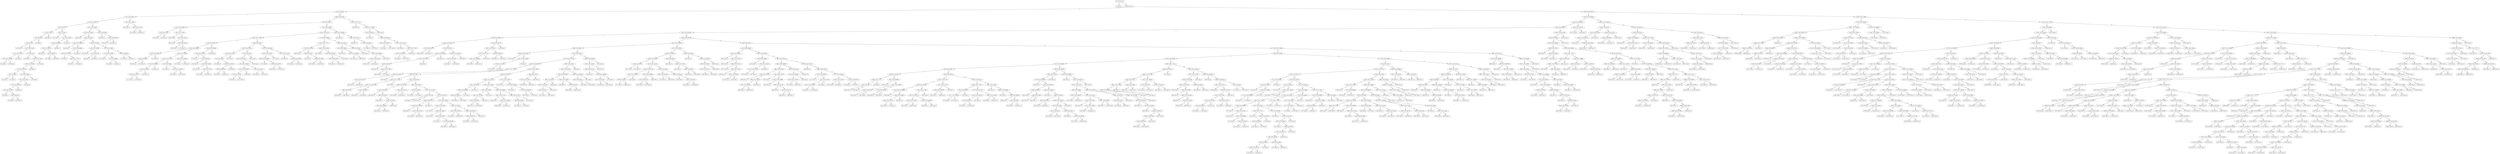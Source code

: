 digraph 22 {
    node [shape=ellipse]
    node [shape=box]
    "(0) 6 Cut=0.0175" -> "(1) Class=0 " [label="<"]
    node [shape=ellipse]
    "(0) 6 Cut=0.0175" -> "(2) 3 Cut=68.5787" [label=">="]
    node [shape=ellipse]
    "(2) 3 Cut=68.5787" -> "(3) 5 Cut=2.06314" [label="<"]
    node [shape=ellipse]
    "(2) 3 Cut=68.5787" -> "(230) 4 Cut=0.011671" [label=">="]
    node [shape=ellipse]
    "(3) 5 Cut=2.06314" -> "(4) 5 Cut=2.05395" [label="<"]
    node [shape=ellipse]
    "(3) 5 Cut=2.06314" -> "(89) 4 Cut=0.03132" [label=">="]
    node [shape=ellipse]
    "(4) 5 Cut=2.05395" -> "(5) 5 Cut=1.91024" [label="<"]
    node [shape=ellipse]
    "(4) 5 Cut=2.05395" -> "(84) 1 Cut=1.77085" [label=">="]
    node [shape=ellipse]
    "(5) 5 Cut=1.91024" -> "(6) 2 Cut=36.5" [label="<"]
    node [shape=ellipse]
    "(5) 5 Cut=1.91024" -> "(51) 5 Cut=2.03023" [label=">="]
    node [shape=ellipse]
    "(6) 2 Cut=36.5" -> "(7) 5 Cut=1.76572" [label="<"]
    node [shape=ellipse]
    "(6) 2 Cut=36.5" -> "(40) 2 Cut=58.8" [label=">="]
    node [shape=ellipse]
    "(7) 5 Cut=1.76572" -> "(8) 2 Cut=19.35" [label="<"]
    node [shape=box]
    "(7) 5 Cut=1.76572" -> "(39) Class=0 " [label=">="]
    node [shape=ellipse]
    "(8) 2 Cut=19.35" -> "(9) 2 Cut=6.35" [label="<"]
    node [shape=box]
    "(8) 2 Cut=19.35" -> "(38) Class=1 " [label=">="]
    node [shape=box]
    "(9) 2 Cut=6.35" -> "(10) Class=0 " [label="<"]
    node [shape=ellipse]
    "(9) 2 Cut=6.35" -> "(11) 5 Cut=1.24021" [label=">="]
    node [shape=ellipse]
    "(11) 5 Cut=1.24021" -> "(12) 1 Cut=2.01724" [label="<"]
    node [shape=ellipse]
    "(11) 5 Cut=1.24021" -> "(17) 2 Cut=8.75" [label=">="]
    node [shape=ellipse]
    "(12) 1 Cut=2.01724" -> "(13) 1 Cut=1.382029" [label="<"]
    node [shape=box]
    "(12) 1 Cut=2.01724" -> "(16) Class=1 " [label=">="]
    node [shape=box]
    "(13) 1 Cut=1.382029" -> "(14) Class=1 " [label="<"]
    node [shape=box]
    "(13) 1 Cut=1.382029" -> "(15) Class=0 " [label=">="]
    node [shape=box]
    "(17) 2 Cut=8.75" -> "(18) Class=0 " [label="<"]
    node [shape=ellipse]
    "(17) 2 Cut=8.75" -> "(19) 3 Cut=11.4319" [label=">="]
    node [shape=ellipse]
    "(19) 3 Cut=11.4319" -> "(20) 3 Cut=10.7829" [label="<"]
    node [shape=box]
    "(19) 3 Cut=11.4319" -> "(37) Class=0 " [label=">="]
    node [shape=ellipse]
    "(20) 3 Cut=10.7829" -> "(21) 4 Cut=0.543702" [label="<"]
    node [shape=box]
    "(20) 3 Cut=10.7829" -> "(36) Class=1 " [label=">="]
    node [shape=ellipse]
    "(21) 4 Cut=0.543702" -> "(22) 0 Cut=9e-05" [label="<"]
    node [shape=ellipse]
    "(21) 4 Cut=0.543702" -> "(25) 3 Cut=7.66422" [label=">="]
    node [shape=box]
    "(22) 0 Cut=9e-05" -> "(23) Class=1 " [label="<"]
    node [shape=box]
    "(22) 0 Cut=9e-05" -> "(24) Class=0 " [label=">="]
    node [shape=ellipse]
    "(25) 3 Cut=7.66422" -> "(26) 3 Cut=7.26421" [label="<"]
    node [shape=box]
    "(25) 3 Cut=7.66422" -> "(35) Class=1 " [label=">="]
    node [shape=ellipse]
    "(26) 3 Cut=7.26421" -> "(27) 0 Cut=0.020104" [label="<"]
    node [shape=box]
    "(26) 3 Cut=7.26421" -> "(34) Class=0 " [label=">="]
    node [shape=ellipse]
    "(27) 0 Cut=0.020104" -> "(28) 1 Cut=1.77085" [label="<"]
    node [shape=box]
    "(27) 0 Cut=0.020104" -> "(33) Class=1 " [label=">="]
    node [shape=box]
    "(28) 1 Cut=1.77085" -> "(29) Class=0 " [label="<"]
    node [shape=ellipse]
    "(28) 1 Cut=1.77085" -> "(30) 0 Cut=9e-05" [label=">="]
    node [shape=box]
    "(30) 0 Cut=9e-05" -> "(31) Class=0 " [label="<"]
    node [shape=box]
    "(30) 0 Cut=9e-05" -> "(32) Class=1 " [label=">="]
    node [shape=box]
    "(40) 2 Cut=58.8" -> "(41) Class=1 " [label="<"]
    node [shape=ellipse]
    "(40) 2 Cut=58.8" -> "(42) 1 Cut=2.01038" [label=">="]
    node [shape=ellipse]
    "(42) 1 Cut=2.01038" -> "(43) 0 Cut=0.50882" [label="<"]
    node [shape=box]
    "(42) 1 Cut=2.01038" -> "(50) Class=1 " [label=">="]
    node [shape=ellipse]
    "(43) 0 Cut=0.50882" -> "(44) 5 Cut=1.88273" [label="<"]
    node [shape=box]
    "(43) 0 Cut=0.50882" -> "(49) Class=1 " [label=">="]
    node [shape=box]
    "(44) 5 Cut=1.88273" -> "(45) Class=0 " [label="<"]
    node [shape=ellipse]
    "(44) 5 Cut=1.88273" -> "(46) 2 Cut=94.65" [label=">="]
    node [shape=box]
    "(46) 2 Cut=94.65" -> "(47) Class=1 " [label="<"]
    node [shape=box]
    "(46) 2 Cut=94.65" -> "(48) Class=0 " [label=">="]
    node [shape=ellipse]
    "(51) 5 Cut=2.03023" -> "(52) 3 Cut=31.9585" [label="<"]
    node [shape=ellipse]
    "(51) 5 Cut=2.03023" -> "(79) 3 Cut=34.2346" [label=">="]
    node [shape=box]
    "(52) 3 Cut=31.9585" -> "(53) Class=0 " [label="<"]
    node [shape=ellipse]
    "(52) 3 Cut=31.9585" -> "(54) 6 Cut=0.0375" [label=">="]
    node [shape=ellipse]
    "(54) 6 Cut=0.0375" -> "(55) 1 Cut=1.382029" [label="<"]
    node [shape=ellipse]
    "(54) 6 Cut=0.0375" -> "(64) 6 Cut=0.0625" [label=">="]
    node [shape=box]
    "(55) 1 Cut=1.382029" -> "(56) Class=1 " [label="<"]
    node [shape=ellipse]
    "(55) 1 Cut=1.382029" -> "(57) 0 Cut=0.008909" [label=">="]
    node [shape=ellipse]
    "(57) 0 Cut=0.008909" -> "(58) 4 Cut=0.107404" [label="<"]
    node [shape=box]
    "(57) 0 Cut=0.008909" -> "(63) Class=0 " [label=">="]
    node [shape=box]
    "(58) 4 Cut=0.107404" -> "(59) Class=1 " [label="<"]
    node [shape=ellipse]
    "(58) 4 Cut=0.107404" -> "(60) 1 Cut=1.77771" [label=">="]
    node [shape=box]
    "(60) 1 Cut=1.77771" -> "(61) Class=1 " [label="<"]
    node [shape=box]
    "(60) 1 Cut=1.77771" -> "(62) Class=0 " [label=">="]
    node [shape=ellipse]
    "(64) 6 Cut=0.0625" -> "(65) 1 Cut=1.38882" [label="<"]
    node [shape=ellipse]
    "(64) 6 Cut=0.0625" -> "(70) 3 Cut=51.0542" [label=">="]
    node [shape=box]
    "(65) 1 Cut=1.38882" -> "(66) Class=0 " [label="<"]
    node [shape=ellipse]
    "(65) 1 Cut=1.38882" -> "(67) 2 Cut=97.05" [label=">="]
    node [shape=box]
    "(67) 2 Cut=97.05" -> "(68) Class=0 " [label="<"]
    node [shape=box]
    "(67) 2 Cut=97.05" -> "(69) Class=1 " [label=">="]
    node [shape=ellipse]
    "(70) 3 Cut=51.0542" -> "(71) 4 Cut=0.125399" [label="<"]
    node [shape=ellipse]
    "(70) 3 Cut=51.0542" -> "(76) 6 Cut=0.0875" [label=">="]
    node [shape=box]
    "(71) 4 Cut=0.125399" -> "(72) Class=0 " [label="<"]
    node [shape=ellipse]
    "(71) 4 Cut=0.125399" -> "(73) 1 Cut=1.38882" [label=">="]
    node [shape=box]
    "(73) 1 Cut=1.38882" -> "(74) Class=0 " [label="<"]
    node [shape=box]
    "(73) 1 Cut=1.38882" -> "(75) Class=1 " [label=">="]
    node [shape=box]
    "(76) 6 Cut=0.0875" -> "(77) Class=1 " [label="<"]
    node [shape=box]
    "(76) 6 Cut=0.0875" -> "(78) Class=0 " [label=">="]
    node [shape=box]
    "(79) 3 Cut=34.2346" -> "(80) Class=0 " [label="<"]
    node [shape=ellipse]
    "(79) 3 Cut=34.2346" -> "(81) 0 Cut=0.020104" [label=">="]
    node [shape=box]
    "(81) 0 Cut=0.020104" -> "(82) Class=1 " [label="<"]
    node [shape=box]
    "(81) 0 Cut=0.020104" -> "(83) Class=0 " [label=">="]
    node [shape=box]
    "(84) 1 Cut=1.77085" -> "(85) Class=1 " [label="<"]
    node [shape=ellipse]
    "(84) 1 Cut=1.77085" -> "(86) 1 Cut=2.27106" [label=">="]
    node [shape=box]
    "(86) 1 Cut=2.27106" -> "(87) Class=0 " [label="<"]
    node [shape=box]
    "(86) 1 Cut=2.27106" -> "(88) Class=1 " [label=">="]
    node [shape=ellipse]
    "(89) 4 Cut=0.03132" -> "(90) 6 Cut=0.0375" [label="<"]
    node [shape=ellipse]
    "(89) 4 Cut=0.03132" -> "(213) 1 Cut=1.77771" [label=">="]
    node [shape=ellipse]
    "(90) 6 Cut=0.0375" -> "(91) 1 Cut=1.382029" [label="<"]
    node [shape=ellipse]
    "(90) 6 Cut=0.0375" -> "(102) 5 Cut=3.55883" [label=">="]
    node [shape=ellipse]
    "(91) 1 Cut=1.382029" -> "(92) 5 Cut=3.41767" [label="<"]
    node [shape=ellipse]
    "(91) 1 Cut=1.382029" -> "(95) 1 Cut=2.27106" [label=">="]
    node [shape=box]
    "(92) 5 Cut=3.41767" -> "(93) Class=1 " [label="<"]
    node [shape=box]
    "(92) 5 Cut=3.41767" -> "(94) Class=0 " [label=">="]
    node [shape=box]
    "(95) 1 Cut=2.27106" -> "(96) Class=0 " [label="<"]
    node [shape=ellipse]
    "(95) 1 Cut=2.27106" -> "(97) 5 Cut=3.41041" [label=">="]
    node [shape=box]
    "(97) 5 Cut=3.41041" -> "(98) Class=0 " [label="<"]
    node [shape=ellipse]
    "(97) 5 Cut=3.41041" -> "(99) 5 Cut=3.42233" [label=">="]
    node [shape=box]
    "(99) 5 Cut=3.42233" -> "(100) Class=1 " [label="<"]
    node [shape=box]
    "(99) 5 Cut=3.42233" -> "(101) Class=0 " [label=">="]
    node [shape=ellipse]
    "(102) 5 Cut=3.55883" -> "(103) 4 Cut=0.02431" [label="<"]
    node [shape=ellipse]
    "(102) 5 Cut=3.55883" -> "(206) 1 Cut=1.382029" [label=">="]
    node [shape=ellipse]
    "(103) 4 Cut=0.02431" -> "(104) 1 Cut=1.77085" [label="<"]
    node [shape=ellipse]
    "(103) 4 Cut=0.02431" -> "(177) 0 Cut=0.008935" [label=">="]
    node [shape=ellipse]
    "(104) 1 Cut=1.77085" -> "(105) 6 Cut=0.0875" [label="<"]
    node [shape=ellipse]
    "(104) 1 Cut=1.77085" -> "(140) 0 Cut=9e-05" [label=">="]
    node [shape=ellipse]
    "(105) 6 Cut=0.0875" -> "(106) 3 Cut=59.4848" [label="<"]
    node [shape=ellipse]
    "(105) 6 Cut=0.0875" -> "(129) 4 Cut=0.018287" [label=">="]
    node [shape=ellipse]
    "(106) 3 Cut=59.4848" -> "(107) 4 Cut=0.01832" [label="<"]
    node [shape=ellipse]
    "(106) 3 Cut=59.4848" -> "(112) 5 Cut=3.52496" [label=">="]
    node [shape=ellipse]
    "(107) 4 Cut=0.01832" -> "(108) 6 Cut=0.0625" [label="<"]
    node [shape=box]
    "(107) 4 Cut=0.01832" -> "(111) Class=0 " [label=">="]
    node [shape=box]
    "(108) 6 Cut=0.0625" -> "(109) Class=1 " [label="<"]
    node [shape=box]
    "(108) 6 Cut=0.0625" -> "(110) Class=0 " [label=">="]
    node [shape=ellipse]
    "(112) 5 Cut=3.52496" -> "(113) 5 Cut=3.47785" [label="<"]
    node [shape=ellipse]
    "(112) 5 Cut=3.52496" -> "(126) 1 Cut=1.382029" [label=">="]
    node [shape=ellipse]
    "(113) 5 Cut=3.47785" -> "(114) 0 Cut=0.50882" [label="<"]
    node [shape=ellipse]
    "(113) 5 Cut=3.47785" -> "(121) 6 Cut=0.0625" [label=">="]
    node [shape=ellipse]
    "(114) 0 Cut=0.50882" -> "(115) 6 Cut=0.0625" [label="<"]
    node [shape=box]
    "(114) 0 Cut=0.50882" -> "(120) Class=0 " [label=">="]
    node [shape=ellipse]
    "(115) 6 Cut=0.0625" -> "(116) 5 Cut=3.37479" [label="<"]
    node [shape=box]
    "(115) 6 Cut=0.0625" -> "(119) Class=1 " [label=">="]
    node [shape=box]
    "(116) 5 Cut=3.37479" -> "(117) Class=0 " [label="<"]
    node [shape=box]
    "(116) 5 Cut=3.37479" -> "(118) Class=1 " [label=">="]
    node [shape=box]
    "(121) 6 Cut=0.0625" -> "(122) Class=1 " [label="<"]
    node [shape=ellipse]
    "(121) 6 Cut=0.0625" -> "(123) 1 Cut=1.382029" [label=">="]
    node [shape=box]
    "(123) 1 Cut=1.382029" -> "(124) Class=1 " [label="<"]
    node [shape=box]
    "(123) 1 Cut=1.382029" -> "(125) Class=0 " [label=">="]
    node [shape=box]
    "(126) 1 Cut=1.382029" -> "(127) Class=1 " [label="<"]
    node [shape=box]
    "(126) 1 Cut=1.382029" -> "(128) Class=0 " [label=">="]
    node [shape=ellipse]
    "(129) 4 Cut=0.018287" -> "(130) 5 Cut=3.424109" [label="<"]
    node [shape=box]
    "(129) 4 Cut=0.018287" -> "(139) Class=0 " [label=">="]
    node [shape=box]
    "(130) 5 Cut=3.424109" -> "(131) Class=1 " [label="<"]
    node [shape=ellipse]
    "(130) 5 Cut=3.424109" -> "(132) 2 Cut=94.65" [label=">="]
    node [shape=box]
    "(132) 2 Cut=94.65" -> "(133) Class=0 " [label="<"]
    node [shape=ellipse]
    "(132) 2 Cut=94.65" -> "(134) 0 Cut=0.50882" [label=">="]
    node [shape=box]
    "(134) 0 Cut=0.50882" -> "(135) Class=0 " [label="<"]
    node [shape=ellipse]
    "(134) 0 Cut=0.50882" -> "(136) 2 Cut=110.95" [label=">="]
    node [shape=box]
    "(136) 2 Cut=110.95" -> "(137) Class=1 " [label="<"]
    node [shape=box]
    "(136) 2 Cut=110.95" -> "(138) Class=0 " [label=">="]
    node [shape=ellipse]
    "(140) 0 Cut=9e-05" -> "(141) 5 Cut=3.41041" [label="<"]
    node [shape=ellipse]
    "(140) 0 Cut=9e-05" -> "(164) 3 Cut=54.1388" [label=">="]
    node [shape=ellipse]
    "(141) 5 Cut=3.41041" -> "(142) 5 Cut=3.37479" [label="<"]
    node [shape=ellipse]
    "(141) 5 Cut=3.41041" -> "(151) 0 Cut=2e-06" [label=">="]
    node [shape=ellipse]
    "(142) 5 Cut=3.37479" -> "(143) 0 Cut=2e-06" [label="<"]
    node [shape=box]
    "(142) 5 Cut=3.37479" -> "(150) Class=1 " [label=">="]
    node [shape=box]
    "(143) 0 Cut=2e-06" -> "(144) Class=0 " [label="<"]
    node [shape=ellipse]
    "(143) 0 Cut=2e-06" -> "(145) 4 Cut=0.022277" [label=">="]
    node [shape=ellipse]
    "(145) 4 Cut=0.022277" -> "(146) 6 Cut=0.0625" [label="<"]
    node [shape=box]
    "(145) 4 Cut=0.022277" -> "(149) Class=0 " [label=">="]
    node [shape=box]
    "(146) 6 Cut=0.0625" -> "(147) Class=0 " [label="<"]
    node [shape=box]
    "(146) 6 Cut=0.0625" -> "(148) Class=1 " [label=">="]
    node [shape=ellipse]
    "(151) 0 Cut=2e-06" -> "(152) 5 Cut=3.51087" [label="<"]
    node [shape=box]
    "(151) 0 Cut=2e-06" -> "(163) Class=0 " [label=">="]
    node [shape=ellipse]
    "(152) 5 Cut=3.51087" -> "(153) 4 Cut=0.018287" [label="<"]
    node [shape=box]
    "(152) 5 Cut=3.51087" -> "(162) Class=1 " [label=">="]
    node [shape=ellipse]
    "(153) 4 Cut=0.018287" -> "(154) 4 Cut=0.015816" [label="<"]
    node [shape=ellipse]
    "(153) 4 Cut=0.018287" -> "(159) 3 Cut=52.5223" [label=">="]
    node [shape=ellipse]
    "(154) 4 Cut=0.015816" -> "(155) 2 Cut=110.95" [label="<"]
    node [shape=box]
    "(154) 4 Cut=0.015816" -> "(158) Class=0 " [label=">="]
    node [shape=box]
    "(155) 2 Cut=110.95" -> "(156) Class=1 " [label="<"]
    node [shape=box]
    "(155) 2 Cut=110.95" -> "(157) Class=0 " [label=">="]
    node [shape=box]
    "(159) 3 Cut=52.5223" -> "(160) Class=0 " [label="<"]
    node [shape=box]
    "(159) 3 Cut=52.5223" -> "(161) Class=1 " [label=">="]
    node [shape=ellipse]
    "(164) 3 Cut=54.1388" -> "(165) 1 Cut=2.27106" [label="<"]
    node [shape=ellipse]
    "(164) 3 Cut=54.1388" -> "(172) 1 Cut=2.27106" [label=">="]
    node [shape=ellipse]
    "(165) 1 Cut=2.27106" -> "(166) 4 Cut=0.019803" [label="<"]
    node [shape=box]
    "(165) 1 Cut=2.27106" -> "(171) Class=1 " [label=">="]
    node [shape=box]
    "(166) 4 Cut=0.019803" -> "(167) Class=0 " [label="<"]
    node [shape=ellipse]
    "(166) 4 Cut=0.019803" -> "(168) 0 Cut=0.011372" [label=">="]
    node [shape=box]
    "(168) 0 Cut=0.011372" -> "(169) Class=0 " [label="<"]
    node [shape=box]
    "(168) 0 Cut=0.011372" -> "(170) Class=1 " [label=">="]
    node [shape=box]
    "(172) 1 Cut=2.27106" -> "(173) Class=0 " [label="<"]
    node [shape=ellipse]
    "(172) 1 Cut=2.27106" -> "(174) 4 Cut=0.016916" [label=">="]
    node [shape=box]
    "(174) 4 Cut=0.016916" -> "(175) Class=1 " [label="<"]
    node [shape=box]
    "(174) 4 Cut=0.016916" -> "(176) Class=0 " [label=">="]
    node [shape=ellipse]
    "(177) 0 Cut=0.008935" -> "(178) 1 Cut=1.77771" [label="<"]
    node [shape=ellipse]
    "(177) 0 Cut=0.008935" -> "(193) 2 Cut=103.45" [label=">="]
    node [shape=ellipse]
    "(178) 1 Cut=1.77771" -> "(179) 5 Cut=3.35134" [label="<"]
    node [shape=ellipse]
    "(178) 1 Cut=1.77771" -> "(186) 4 Cut=0.027876" [label=">="]
    node [shape=box]
    "(179) 5 Cut=3.35134" -> "(180) Class=0 " [label="<"]
    node [shape=ellipse]
    "(179) 5 Cut=3.35134" -> "(181) 6 Cut=0.075" [label=">="]
    node [shape=box]
    "(181) 6 Cut=0.075" -> "(182) Class=1 " [label="<"]
    node [shape=ellipse]
    "(181) 6 Cut=0.075" -> "(183) 5 Cut=3.36944" [label=">="]
    node [shape=box]
    "(183) 5 Cut=3.36944" -> "(184) Class=1 " [label="<"]
    node [shape=box]
    "(183) 5 Cut=3.36944" -> "(185) Class=0 " [label=">="]
    node [shape=box]
    "(186) 4 Cut=0.027876" -> "(187) Class=0 " [label="<"]
    node [shape=ellipse]
    "(186) 4 Cut=0.027876" -> "(188) 0 Cut=0.000115" [label=">="]
    node [shape=ellipse]
    "(188) 0 Cut=0.000115" -> "(189) 4 Cut=0.029742" [label="<"]
    node [shape=box]
    "(188) 0 Cut=0.000115" -> "(192) Class=1 " [label=">="]
    node [shape=box]
    "(189) 4 Cut=0.029742" -> "(190) Class=1 " [label="<"]
    node [shape=box]
    "(189) 4 Cut=0.029742" -> "(191) Class=0 " [label=">="]
    node [shape=ellipse]
    "(193) 2 Cut=103.45" -> "(194) 5 Cut=3.38816" [label="<"]
    node [shape=ellipse]
    "(193) 2 Cut=103.45" -> "(199) 6 Cut=0.0625" [label=">="]
    node [shape=box]
    "(194) 5 Cut=3.38816" -> "(195) Class=0 " [label="<"]
    node [shape=ellipse]
    "(194) 5 Cut=3.38816" -> "(196) 1 Cut=1.382029" [label=">="]
    node [shape=box]
    "(196) 1 Cut=1.382029" -> "(197) Class=1 " [label="<"]
    node [shape=box]
    "(196) 1 Cut=1.382029" -> "(198) Class=0 " [label=">="]
    node [shape=box]
    "(199) 6 Cut=0.0625" -> "(200) Class=0 " [label="<"]
    node [shape=ellipse]
    "(199) 6 Cut=0.0625" -> "(201) 3 Cut=63.9189" [label=">="]
    node [shape=ellipse]
    "(201) 3 Cut=63.9189" -> "(202) 0 Cut=0.511283" [label="<"]
    node [shape=box]
    "(201) 3 Cut=63.9189" -> "(205) Class=0 " [label=">="]
    node [shape=box]
    "(202) 0 Cut=0.511283" -> "(203) Class=1 " [label="<"]
    node [shape=box]
    "(202) 0 Cut=0.511283" -> "(204) Class=0 " [label=">="]
    node [shape=box]
    "(206) 1 Cut=1.382029" -> "(207) Class=0 " [label="<"]
    node [shape=ellipse]
    "(206) 1 Cut=1.382029" -> "(208) 1 Cut=2.01724" [label=">="]
    node [shape=box]
    "(208) 1 Cut=2.01724" -> "(209) Class=1 " [label="<"]
    node [shape=ellipse]
    "(208) 1 Cut=2.01724" -> "(210) 6 Cut=0.0625" [label=">="]
    node [shape=box]
    "(210) 6 Cut=0.0625" -> "(211) Class=0 " [label="<"]
    node [shape=box]
    "(210) 6 Cut=0.0625" -> "(212) Class=1 " [label=">="]
    node [shape=box]
    "(213) 1 Cut=1.77771" -> "(214) Class=0 " [label="<"]
    node [shape=ellipse]
    "(213) 1 Cut=1.77771" -> "(215) 1 Cut=2.28556" [label=">="]
    node [shape=ellipse]
    "(215) 1 Cut=2.28556" -> "(216) 2 Cut=80.75" [label="<"]
    node [shape=box]
    "(215) 1 Cut=2.28556" -> "(229) Class=0 " [label=">="]
    node [shape=box]
    "(216) 2 Cut=80.75" -> "(217) Class=0 " [label="<"]
    node [shape=ellipse]
    "(216) 2 Cut=80.75" -> "(218) 3 Cut=46.2478" [label=">="]
    node [shape=ellipse]
    "(218) 3 Cut=46.2478" -> "(219) 0 Cut=0.000115" [label="<"]
    node [shape=ellipse]
    "(218) 3 Cut=46.2478" -> "(222) 1 Cut=2.27106" [label=">="]
    node [shape=box]
    "(219) 0 Cut=0.000115" -> "(220) Class=1 " [label="<"]
    node [shape=box]
    "(219) 0 Cut=0.000115" -> "(221) Class=0 " [label=">="]
    node [shape=box]
    "(222) 1 Cut=2.27106" -> "(223) Class=0 " [label="<"]
    node [shape=ellipse]
    "(222) 1 Cut=2.27106" -> "(224) 3 Cut=47.7703" [label=">="]
    node [shape=ellipse]
    "(224) 3 Cut=47.7703" -> "(225) 5 Cut=3.00302" [label="<"]
    node [shape=box]
    "(224) 3 Cut=47.7703" -> "(228) Class=0 " [label=">="]
    node [shape=box]
    "(225) 5 Cut=3.00302" -> "(226) Class=0 " [label="<"]
    node [shape=box]
    "(225) 5 Cut=3.00302" -> "(227) Class=1 " [label=">="]
    node [shape=ellipse]
    "(230) 4 Cut=0.011671" -> "(231) 4 Cut=0.010879" [label="<"]
    node [shape=ellipse]
    "(230) 4 Cut=0.011671" -> "(1078) 5 Cut=2.10609" [label=">="]
    node [shape=ellipse]
    "(231) 4 Cut=0.010879" -> "(232) 4 Cut=0.010614" [label="<"]
    node [shape=ellipse]
    "(231) 4 Cut=0.010879" -> "(1019) 1 Cut=1.382029" [label=">="]
    node [shape=ellipse]
    "(232) 4 Cut=0.010614" -> "(233) 3 Cut=256.857" [label="<"]
    node [shape=ellipse]
    "(232) 4 Cut=0.010614" -> "(1016) 1 Cut=2.01724" [label=">="]
    node [shape=ellipse]
    "(233) 3 Cut=256.857" -> "(234) 4 Cut=0.001003" [label="<"]
    node [shape=ellipse]
    "(233) 3 Cut=256.857" -> "(935) 0 Cut=0.511283" [label=">="]
    node [shape=ellipse]
    "(234) 4 Cut=0.001003" -> "(235) 6 Cut=0.0625" [label="<"]
    node [shape=ellipse]
    "(234) 4 Cut=0.001003" -> "(266) 4 Cut=0.003428" [label=">="]
    node [shape=ellipse]
    "(235) 6 Cut=0.0625" -> "(236) 2 Cut=395.275" [label="<"]
    node [shape=ellipse]
    "(235) 6 Cut=0.0625" -> "(255) 5 Cut=3.87425" [label=">="]
    node [shape=ellipse]
    "(236) 2 Cut=395.275" -> "(237) 6 Cut=0.0375" [label="<"]
    node [shape=ellipse]
    "(236) 2 Cut=395.275" -> "(240) 6 Cut=0.0375" [label=">="]
    node [shape=box]
    "(237) 6 Cut=0.0375" -> "(238) Class=0 " [label="<"]
    node [shape=box]
    "(237) 6 Cut=0.0375" -> "(239) Class=1 " [label=">="]
    node [shape=ellipse]
    "(240) 6 Cut=0.0375" -> "(241) 0 Cut=0.020104" [label="<"]
    node [shape=ellipse]
    "(240) 6 Cut=0.0375" -> "(250) 0 Cut=0.011398" [label=">="]
    node [shape=ellipse]
    "(241) 0 Cut=0.020104" -> "(242) 3 Cut=250.781" [label="<"]
    node [shape=box]
    "(241) 0 Cut=0.020104" -> "(249) Class=0 " [label=">="]
    node [shape=ellipse]
    "(242) 3 Cut=250.781" -> "(243) 0 Cut=9e-05" [label="<"]
    node [shape=box]
    "(242) 3 Cut=250.781" -> "(248) Class=1 " [label=">="]
    node [shape=box]
    "(243) 0 Cut=9e-05" -> "(244) Class=0 " [label="<"]
    node [shape=ellipse]
    "(243) 0 Cut=9e-05" -> "(245) 1 Cut=1.77085" [label=">="]
    node [shape=box]
    "(245) 1 Cut=1.77085" -> "(246) Class=0 " [label="<"]
    node [shape=box]
    "(245) 1 Cut=1.77085" -> "(247) Class=1 " [label=">="]
    node [shape=ellipse]
    "(250) 0 Cut=0.011398" -> "(251) 5 Cut=3.87425" [label="<"]
    node [shape=box]
    "(250) 0 Cut=0.011398" -> "(254) Class=1 " [label=">="]
    node [shape=box]
    "(251) 5 Cut=3.87425" -> "(252) Class=1 " [label="<"]
    node [shape=box]
    "(251) 5 Cut=3.87425" -> "(253) Class=0 " [label=">="]
    node [shape=ellipse]
    "(255) 5 Cut=3.87425" -> "(256) 1 Cut=2.27106" [label="<"]
    node [shape=box]
    "(255) 5 Cut=3.87425" -> "(265) Class=1 " [label=">="]
    node [shape=ellipse]
    "(256) 1 Cut=2.27106" -> "(257) 1 Cut=1.77771" [label="<"]
    node [shape=ellipse]
    "(256) 1 Cut=2.27106" -> "(262) 6 Cut=0.0875" [label=">="]
    node [shape=ellipse]
    "(257) 1 Cut=1.77771" -> "(258) 0 Cut=0.008909" [label="<"]
    node [shape=box]
    "(257) 1 Cut=1.77771" -> "(261) Class=0 " [label=">="]
    node [shape=box]
    "(258) 0 Cut=0.008909" -> "(259) Class=1 " [label="<"]
    node [shape=box]
    "(258) 0 Cut=0.008909" -> "(260) Class=0 " [label=">="]
    node [shape=box]
    "(262) 6 Cut=0.0875" -> "(263) Class=0 " [label="<"]
    node [shape=box]
    "(262) 6 Cut=0.0875" -> "(264) Class=1 " [label=">="]
    node [shape=ellipse]
    "(266) 4 Cut=0.003428" -> "(267) 4 Cut=0.002931" [label="<"]
    node [shape=ellipse]
    "(266) 4 Cut=0.003428" -> "(460) 6 Cut=0.0375" [label=">="]
    node [shape=ellipse]
    "(267) 4 Cut=0.002931" -> "(268) 2 Cut=245.45" [label="<"]
    node [shape=ellipse]
    "(267) 4 Cut=0.002931" -> "(417) 1 Cut=2.28556" [label=">="]
    node [shape=ellipse]
    "(268) 2 Cut=245.45" -> "(269) 0 Cut=0.020104" [label="<"]
    node [shape=ellipse]
    "(268) 2 Cut=245.45" -> "(276) 5 Cut=3.85707" [label=">="]
    node [shape=box]
    "(269) 0 Cut=0.020104" -> "(270) Class=1 " [label="<"]
    node [shape=ellipse]
    "(269) 0 Cut=0.020104" -> "(271) 0 Cut=0.511283" [label=">="]
    node [shape=ellipse]
    "(271) 0 Cut=0.511283" -> "(272) 6 Cut=0.0375" [label="<"]
    node [shape=box]
    "(271) 0 Cut=0.511283" -> "(275) Class=1 " [label=">="]
    node [shape=box]
    "(272) 6 Cut=0.0375" -> "(273) Class=0 " [label="<"]
    node [shape=box]
    "(272) 6 Cut=0.0375" -> "(274) Class=1 " [label=">="]
    node [shape=ellipse]
    "(276) 5 Cut=3.85707" -> "(277) 0 Cut=0.511283" [label="<"]
    node [shape=ellipse]
    "(276) 5 Cut=3.85707" -> "(406) 0 Cut=0.020104" [label=">="]
    node [shape=ellipse]
    "(277) 0 Cut=0.511283" -> "(278) 4 Cut=0.002017" [label="<"]
    node [shape=ellipse]
    "(277) 0 Cut=0.511283" -> "(385) 5 Cut=3.83321" [label=">="]
    node [shape=ellipse]
    "(278) 4 Cut=0.002017" -> "(279) 1 Cut=1.77085" [label="<"]
    node [shape=ellipse]
    "(278) 4 Cut=0.002017" -> "(344) 3 Cut=222.684" [label=">="]
    node [shape=ellipse]
    "(279) 1 Cut=1.77085" -> "(280) 6 Cut=0.0625" [label="<"]
    node [shape=ellipse]
    "(279) 1 Cut=1.77085" -> "(285) 2 Cut=287.7" [label=">="]
    node [shape=ellipse]
    "(280) 6 Cut=0.0625" -> "(281) 6 Cut=0.0375" [label="<"]
    node [shape=box]
    "(280) 6 Cut=0.0625" -> "(284) Class=1 " [label=">="]
    node [shape=box]
    "(281) 6 Cut=0.0375" -> "(282) Class=1 " [label="<"]
    node [shape=box]
    "(281) 6 Cut=0.0375" -> "(283) Class=0 " [label=">="]
    node [shape=ellipse]
    "(285) 2 Cut=287.7" -> "(286) 1 Cut=2.27106" [label="<"]
    node [shape=ellipse]
    "(285) 2 Cut=287.7" -> "(295) 3 Cut=207.642" [label=">="]
    node [shape=ellipse]
    "(286) 1 Cut=2.27106" -> "(287) 4 Cut=0.001738" [label="<"]
    node [shape=box]
    "(286) 1 Cut=2.27106" -> "(294) Class=1 " [label=">="]
    node [shape=ellipse]
    "(287) 4 Cut=0.001738" -> "(288) 0 Cut=9e-05" [label="<"]
    node [shape=ellipse]
    "(287) 4 Cut=0.001738" -> "(291) 0 Cut=9e-05" [label=">="]
    node [shape=box]
    "(288) 0 Cut=9e-05" -> "(289) Class=0 " [label="<"]
    node [shape=box]
    "(288) 0 Cut=9e-05" -> "(290) Class=1 " [label=">="]
    node [shape=box]
    "(291) 0 Cut=9e-05" -> "(292) Class=1 " [label="<"]
    node [shape=box]
    "(291) 0 Cut=9e-05" -> "(293) Class=0 " [label=">="]
    node [shape=ellipse]
    "(295) 3 Cut=207.642" -> "(296) 2 Cut=337.225" [label="<"]
    node [shape=ellipse]
    "(295) 3 Cut=207.642" -> "(309) 2 Cut=395.275" [label=">="]
    node [shape=ellipse]
    "(296) 2 Cut=337.225" -> "(297) 0 Cut=2e-06" [label="<"]
    node [shape=ellipse]
    "(296) 2 Cut=337.225" -> "(306) 1 Cut=2.01724" [label=">="]
    node [shape=box]
    "(297) 0 Cut=2e-06" -> "(298) Class=0 " [label="<"]
    node [shape=ellipse]
    "(297) 0 Cut=2e-06" -> "(299) 6 Cut=0.0375" [label=">="]
    node [shape=box]
    "(299) 6 Cut=0.0375" -> "(300) Class=1 " [label="<"]
    node [shape=ellipse]
    "(299) 6 Cut=0.0375" -> "(301) 6 Cut=0.0625" [label=">="]
    node [shape=ellipse]
    "(301) 6 Cut=0.0625" -> "(302) 0 Cut=0.000203" [label="<"]
    node [shape=box]
    "(301) 6 Cut=0.0625" -> "(305) Class=1 " [label=">="]
    node [shape=box]
    "(302) 0 Cut=0.000203" -> "(303) Class=0 " [label="<"]
    node [shape=box]
    "(302) 0 Cut=0.000203" -> "(304) Class=1 " [label=">="]
    node [shape=box]
    "(306) 1 Cut=2.01724" -> "(307) Class=0 " [label="<"]
    node [shape=box]
    "(306) 1 Cut=2.01724" -> "(308) Class=1 " [label=">="]
    node [shape=ellipse]
    "(309) 2 Cut=395.275" -> "(310) 6 Cut=0.0375" [label="<"]
    node [shape=ellipse]
    "(309) 2 Cut=395.275" -> "(313) 1 Cut=2.27106" [label=">="]
    node [shape=box]
    "(310) 6 Cut=0.0375" -> "(311) Class=0 " [label="<"]
    node [shape=box]
    "(310) 6 Cut=0.0375" -> "(312) Class=1 " [label=">="]
    node [shape=ellipse]
    "(313) 1 Cut=2.27106" -> "(314) 6 Cut=0.05" [label="<"]
    node [shape=ellipse]
    "(313) 1 Cut=2.27106" -> "(317) 6 Cut=0.0375" [label=">="]
    node [shape=box]
    "(314) 6 Cut=0.05" -> "(315) Class=0 " [label="<"]
    node [shape=box]
    "(314) 6 Cut=0.05" -> "(316) Class=1 " [label=">="]
    node [shape=ellipse]
    "(317) 6 Cut=0.0375" -> "(318) 0 Cut=0.000115" [label="<"]
    node [shape=ellipse]
    "(317) 6 Cut=0.0375" -> "(325) 0 Cut=0.000115" [label=">="]
    node [shape=ellipse]
    "(318) 0 Cut=0.000115" -> "(319) 4 Cut=0.001269" [label="<"]
    node [shape=box]
    "(318) 0 Cut=0.000115" -> "(324) Class=1 " [label=">="]
    node [shape=box]
    "(319) 4 Cut=0.001269" -> "(320) Class=1 " [label="<"]
    node [shape=ellipse]
    "(319) 4 Cut=0.001269" -> "(321) 5 Cut=3.82734" [label=">="]
    node [shape=box]
    "(321) 5 Cut=3.82734" -> "(322) Class=1 " [label="<"]
    node [shape=box]
    "(321) 5 Cut=3.82734" -> "(323) Class=0 " [label=">="]
    node [shape=ellipse]
    "(325) 0 Cut=0.000115" -> "(326) 3 Cut=232.698" [label="<"]
    node [shape=ellipse]
    "(325) 0 Cut=0.000115" -> "(335) 6 Cut=0.0625" [label=">="]
    node [shape=box]
    "(326) 3 Cut=232.698" -> "(327) Class=1 " [label="<"]
    node [shape=ellipse]
    "(326) 3 Cut=232.698" -> "(328) 6 Cut=0.0625" [label=">="]
    node [shape=box]
    "(328) 6 Cut=0.0625" -> "(329) Class=1 " [label="<"]
    node [shape=ellipse]
    "(328) 6 Cut=0.0625" -> "(330) 6 Cut=0.0875" [label=">="]
    node [shape=box]
    "(330) 6 Cut=0.0875" -> "(331) Class=0 " [label="<"]
    node [shape=ellipse]
    "(330) 6 Cut=0.0875" -> "(332) 4 Cut=0.001269" [label=">="]
    node [shape=box]
    "(332) 4 Cut=0.001269" -> "(333) Class=1 " [label="<"]
    node [shape=box]
    "(332) 4 Cut=0.001269" -> "(334) Class=0 " [label=">="]
    node [shape=ellipse]
    "(335) 6 Cut=0.0625" -> "(336) 4 Cut=0.001726" [label="<"]
    node [shape=ellipse]
    "(335) 6 Cut=0.0625" -> "(339) 4 Cut=0.001514" [label=">="]
    node [shape=box]
    "(336) 4 Cut=0.001726" -> "(337) Class=1 " [label="<"]
    node [shape=box]
    "(336) 4 Cut=0.001726" -> "(338) Class=0 " [label=">="]
    node [shape=ellipse]
    "(339) 4 Cut=0.001514" -> "(340) 6 Cut=0.0875" [label="<"]
    node [shape=box]
    "(339) 4 Cut=0.001514" -> "(343) Class=1 " [label=">="]
    node [shape=box]
    "(340) 6 Cut=0.0875" -> "(341) Class=0 " [label="<"]
    node [shape=box]
    "(340) 6 Cut=0.0875" -> "(342) Class=1 " [label=">="]
    node [shape=ellipse]
    "(344) 3 Cut=222.684" -> "(345) 6 Cut=0.0875" [label="<"]
    node [shape=ellipse]
    "(344) 3 Cut=222.684" -> "(380) 6 Cut=0.0375" [label=">="]
    node [shape=ellipse]
    "(345) 6 Cut=0.0875" -> "(346) 1 Cut=2.01724" [label="<"]
    node [shape=ellipse]
    "(345) 6 Cut=0.0875" -> "(373) 1 Cut=2.27106" [label=">="]
    node [shape=ellipse]
    "(346) 1 Cut=2.01724" -> "(347) 2 Cut=395.275" [label="<"]
    node [shape=ellipse]
    "(346) 1 Cut=2.01724" -> "(354) 5 Cut=3.78925" [label=">="]
    node [shape=ellipse]
    "(347) 2 Cut=395.275" -> "(348) 0 Cut=0.008909" [label="<"]
    node [shape=box]
    "(347) 2 Cut=395.275" -> "(353) Class=1 " [label=">="]
    node [shape=ellipse]
    "(348) 0 Cut=0.008909" -> "(349) 6 Cut=0.0625" [label="<"]
    node [shape=box]
    "(348) 0 Cut=0.008909" -> "(352) Class=0 " [label=">="]
    node [shape=box]
    "(349) 6 Cut=0.0625" -> "(350) Class=0 " [label="<"]
    node [shape=box]
    "(349) 6 Cut=0.0625" -> "(351) Class=1 " [label=">="]
    node [shape=ellipse]
    "(354) 5 Cut=3.78925" -> "(355) 1 Cut=2.28556" [label="<"]
    node [shape=ellipse]
    "(354) 5 Cut=3.78925" -> "(362) 5 Cut=3.80564" [label=">="]
    node [shape=ellipse]
    "(355) 1 Cut=2.28556" -> "(356) 1 Cut=2.27106" [label="<"]
    node [shape=box]
    "(355) 1 Cut=2.28556" -> "(361) Class=1 " [label=">="]
    node [shape=ellipse]
    "(356) 1 Cut=2.27106" -> "(357) 6 Cut=0.0625" [label="<"]
    node [shape=box]
    "(356) 1 Cut=2.27106" -> "(360) Class=0 " [label=">="]
    node [shape=box]
    "(357) 6 Cut=0.0625" -> "(358) Class=0 " [label="<"]
    node [shape=box]
    "(357) 6 Cut=0.0625" -> "(359) Class=1 " [label=">="]
    node [shape=ellipse]
    "(362) 5 Cut=3.80564" -> "(363) 1 Cut=2.27106" [label="<"]
    node [shape=ellipse]
    "(362) 5 Cut=3.80564" -> "(368) 1 Cut=2.27106" [label=">="]
    node [shape=box]
    "(363) 1 Cut=2.27106" -> "(364) Class=1 " [label="<"]
    node [shape=ellipse]
    "(363) 1 Cut=2.27106" -> "(365) 1 Cut=2.28556" [label=">="]
    node [shape=box]
    "(365) 1 Cut=2.28556" -> "(366) Class=0 " [label="<"]
    node [shape=box]
    "(365) 1 Cut=2.28556" -> "(367) Class=1 " [label=">="]
    node [shape=ellipse]
    "(368) 1 Cut=2.27106" -> "(369) 6 Cut=0.0625" [label="<"]
    node [shape=box]
    "(368) 1 Cut=2.27106" -> "(372) Class=1 " [label=">="]
    node [shape=box]
    "(369) 6 Cut=0.0625" -> "(370) Class=0 " [label="<"]
    node [shape=box]
    "(369) 6 Cut=0.0625" -> "(371) Class=1 " [label=">="]
    node [shape=box]
    "(373) 1 Cut=2.27106" -> "(374) Class=1 " [label="<"]
    node [shape=ellipse]
    "(373) 1 Cut=2.27106" -> "(375) 0 Cut=0.000115" [label=">="]
    node [shape=box]
    "(375) 0 Cut=0.000115" -> "(376) Class=1 " [label="<"]
    node [shape=ellipse]
    "(375) 0 Cut=0.000115" -> "(377) 4 Cut=0.002545" [label=">="]
    node [shape=box]
    "(377) 4 Cut=0.002545" -> "(378) Class=1 " [label="<"]
    node [shape=box]
    "(377) 4 Cut=0.002545" -> "(379) Class=0 " [label=">="]
    node [shape=ellipse]
    "(380) 6 Cut=0.0375" -> "(381) 5 Cut=3.75416" [label="<"]
    node [shape=box]
    "(380) 6 Cut=0.0375" -> "(384) Class=1 " [label=">="]
    node [shape=box]
    "(381) 5 Cut=3.75416" -> "(382) Class=0 " [label="<"]
    node [shape=box]
    "(381) 5 Cut=3.75416" -> "(383) Class=1 " [label=">="]
    node [shape=ellipse]
    "(385) 5 Cut=3.83321" -> "(386) 3 Cut=222.684" [label="<"]
    node [shape=box]
    "(385) 5 Cut=3.83321" -> "(405) Class=1 " [label=">="]
    node [shape=ellipse]
    "(386) 3 Cut=222.684" -> "(387) 4 Cut=0.002535" [label="<"]
    node [shape=ellipse]
    "(386) 3 Cut=222.684" -> "(400) 4 Cut=0.002338" [label=">="]
    node [shape=ellipse]
    "(387) 4 Cut=0.002535" -> "(388) 3 Cut=202.632" [label="<"]
    node [shape=ellipse]
    "(387) 4 Cut=0.002535" -> "(395) 5 Cut=3.78484" [label=">="]
    node [shape=ellipse]
    "(388) 3 Cut=202.632" -> "(389) 6 Cut=0.0375" [label="<"]
    node [shape=box]
    "(388) 3 Cut=202.632" -> "(394) Class=0 " [label=">="]
    node [shape=ellipse]
    "(389) 6 Cut=0.0375" -> "(390) 2 Cut=287.7" [label="<"]
    node [shape=box]
    "(389) 6 Cut=0.0375" -> "(393) Class=1 " [label=">="]
    node [shape=box]
    "(390) 2 Cut=287.7" -> "(391) Class=1 " [label="<"]
    node [shape=box]
    "(390) 2 Cut=287.7" -> "(392) Class=0 " [label=">="]
    node [shape=box]
    "(395) 5 Cut=3.78484" -> "(396) Class=0 " [label="<"]
    node [shape=ellipse]
    "(395) 5 Cut=3.78484" -> "(397) 6 Cut=0.0375" [label=">="]
    node [shape=box]
    "(397) 6 Cut=0.0375" -> "(398) Class=0 " [label="<"]
    node [shape=box]
    "(397) 6 Cut=0.0375" -> "(399) Class=1 " [label=">="]
    node [shape=ellipse]
    "(400) 4 Cut=0.002338" -> "(401) 6 Cut=0.0375" [label="<"]
    node [shape=box]
    "(400) 4 Cut=0.002338" -> "(404) Class=1 " [label=">="]
    node [shape=box]
    "(401) 6 Cut=0.0375" -> "(402) Class=0 " [label="<"]
    node [shape=box]
    "(401) 6 Cut=0.0375" -> "(403) Class=1 " [label=">="]
    node [shape=ellipse]
    "(406) 0 Cut=0.020104" -> "(407) 1 Cut=2.0316" [label="<"]
    node [shape=box]
    "(406) 0 Cut=0.020104" -> "(416) Class=1 " [label=">="]
    node [shape=ellipse]
    "(407) 1 Cut=2.0316" -> "(408) 2 Cut=337.225" [label="<"]
    node [shape=box]
    "(407) 1 Cut=2.0316" -> "(415) Class=1 " [label=">="]
    node [shape=box]
    "(408) 2 Cut=337.225" -> "(409) Class=0 " [label="<"]
    node [shape=ellipse]
    "(408) 2 Cut=337.225" -> "(410) 0 Cut=0.008909" [label=">="]
    node [shape=ellipse]
    "(410) 0 Cut=0.008909" -> "(411) 6 Cut=0.0375" [label="<"]
    node [shape=box]
    "(410) 0 Cut=0.008909" -> "(414) Class=1 " [label=">="]
    node [shape=box]
    "(411) 6 Cut=0.0375" -> "(412) Class=1 " [label="<"]
    node [shape=box]
    "(411) 6 Cut=0.0375" -> "(413) Class=0 " [label=">="]
    node [shape=ellipse]
    "(417) 1 Cut=2.28556" -> "(418) 6 Cut=0.0625" [label="<"]
    node [shape=ellipse]
    "(417) 1 Cut=2.28556" -> "(451) 6 Cut=0.0375" [label=">="]
    node [shape=ellipse]
    "(418) 6 Cut=0.0625" -> "(419) 5 Cut=3.64524" [label="<"]
    node [shape=ellipse]
    "(418) 6 Cut=0.0625" -> "(444) 6 Cut=0.0875" [label=">="]
    node [shape=ellipse]
    "(419) 5 Cut=3.64524" -> "(420) 6 Cut=0.0375" [label="<"]
    node [shape=ellipse]
    "(419) 5 Cut=3.64524" -> "(423) 1 Cut=2.01724" [label=">="]
    node [shape=box]
    "(420) 6 Cut=0.0375" -> "(421) Class=0 " [label="<"]
    node [shape=box]
    "(420) 6 Cut=0.0375" -> "(422) Class=1 " [label=">="]
    node [shape=ellipse]
    "(423) 1 Cut=2.01724" -> "(424) 2 Cut=337.225" [label="<"]
    node [shape=ellipse]
    "(423) 1 Cut=2.01724" -> "(435) 6 Cut=0.0375" [label=">="]
    node [shape=ellipse]
    "(424) 2 Cut=337.225" -> "(425) 1 Cut=1.382029" [label="<"]
    node [shape=ellipse]
    "(424) 2 Cut=337.225" -> "(430) 0 Cut=0.008909" [label=">="]
    node [shape=ellipse]
    "(425) 1 Cut=1.382029" -> "(426) 6 Cut=0.0375" [label="<"]
    node [shape=box]
    "(425) 1 Cut=1.382029" -> "(429) Class=0 " [label=">="]
    node [shape=box]
    "(426) 6 Cut=0.0375" -> "(427) Class=0 " [label="<"]
    node [shape=box]
    "(426) 6 Cut=0.0375" -> "(428) Class=1 " [label=">="]
    node [shape=ellipse]
    "(430) 0 Cut=0.008909" -> "(431) 6 Cut=0.0375" [label="<"]
    node [shape=box]
    "(430) 0 Cut=0.008909" -> "(434) Class=1 " [label=">="]
    node [shape=box]
    "(431) 6 Cut=0.0375" -> "(432) Class=0 " [label="<"]
    node [shape=box]
    "(431) 6 Cut=0.0375" -> "(433) Class=1 " [label=">="]
    node [shape=ellipse]
    "(435) 6 Cut=0.0375" -> "(436) 0 Cut=0.011398" [label="<"]
    node [shape=ellipse]
    "(435) 6 Cut=0.0375" -> "(439) 2 Cut=209.425" [label=">="]
    node [shape=box]
    "(436) 0 Cut=0.011398" -> "(437) Class=1 " [label="<"]
    node [shape=box]
    "(436) 0 Cut=0.011398" -> "(438) Class=0 " [label=">="]
    node [shape=box]
    "(439) 2 Cut=209.425" -> "(440) Class=1 " [label="<"]
    node [shape=ellipse]
    "(439) 2 Cut=209.425" -> "(441) 2 Cut=245.45" [label=">="]
    node [shape=box]
    "(441) 2 Cut=245.45" -> "(442) Class=1 " [label="<"]
    node [shape=box]
    "(441) 2 Cut=245.45" -> "(443) Class=0 " [label=">="]
    node [shape=box]
    "(444) 6 Cut=0.0875" -> "(445) Class=1 " [label="<"]
    node [shape=ellipse]
    "(444) 6 Cut=0.0875" -> "(446) 1 Cut=2.01724" [label=">="]
    node [shape=box]
    "(446) 1 Cut=2.01724" -> "(447) Class=1 " [label="<"]
    node [shape=ellipse]
    "(446) 1 Cut=2.01724" -> "(448) 4 Cut=0.0034" [label=">="]
    node [shape=box]
    "(448) 4 Cut=0.0034" -> "(449) Class=1 " [label="<"]
    node [shape=box]
    "(448) 4 Cut=0.0034" -> "(450) Class=0 " [label=">="]
    node [shape=box]
    "(451) 6 Cut=0.0375" -> "(452) Class=1 " [label="<"]
    node [shape=ellipse]
    "(451) 6 Cut=0.0375" -> "(453) 4 Cut=0.00298" [label=">="]
    node [shape=ellipse]
    "(453) 4 Cut=0.00298" -> "(454) 6 Cut=0.0625" [label="<"]
    node [shape=box]
    "(453) 4 Cut=0.00298" -> "(459) Class=1 " [label=">="]
    node [shape=ellipse]
    "(454) 6 Cut=0.0625" -> "(455) 3 Cut=142.721" [label="<"]
    node [shape=box]
    "(454) 6 Cut=0.0625" -> "(458) Class=0 " [label=">="]
    node [shape=box]
    "(455) 3 Cut=142.721" -> "(456) Class=1 " [label="<"]
    node [shape=box]
    "(455) 3 Cut=142.721" -> "(457) Class=0 " [label=">="]
    node [shape=ellipse]
    "(460) 6 Cut=0.0375" -> "(461) 0 Cut=0.000203" [label="<"]
    node [shape=ellipse]
    "(460) 6 Cut=0.0375" -> "(524) 1 Cut=2.28556" [label=">="]
    node [shape=ellipse]
    "(461) 0 Cut=0.000203" -> "(462) 5 Cut=3.63437" [label="<"]
    node [shape=ellipse]
    "(461) 0 Cut=0.000203" -> "(473) 3 Cut=86.8758" [label=">="]
    node [shape=box]
    "(462) 5 Cut=3.63437" -> "(463) Class=0 " [label="<"]
    node [shape=ellipse]
    "(462) 5 Cut=3.63437" -> "(464) 1 Cut=2.03174" [label=">="]
    node [shape=box]
    "(464) 1 Cut=2.03174" -> "(465) Class=0 " [label="<"]
    node [shape=ellipse]
    "(464) 1 Cut=2.03174" -> "(466) 2 Cut=152.425" [label=">="]
    node [shape=box]
    "(466) 2 Cut=152.425" -> "(467) Class=0 " [label="<"]
    node [shape=ellipse]
    "(466) 2 Cut=152.425" -> "(468) 2 Cut=178.675" [label=">="]
    node [shape=box]
    "(468) 2 Cut=178.675" -> "(469) Class=1 " [label="<"]
    node [shape=ellipse]
    "(468) 2 Cut=178.675" -> "(470) 2 Cut=209.425" [label=">="]
    node [shape=box]
    "(470) 2 Cut=209.425" -> "(471) Class=0 " [label="<"]
    node [shape=box]
    "(470) 2 Cut=209.425" -> "(472) Class=1 " [label=">="]
    node [shape=ellipse]
    "(473) 3 Cut=86.8758" -> "(474) 0 Cut=0.008935" [label="<"]
    node [shape=ellipse]
    "(473) 3 Cut=86.8758" -> "(481) 5 Cut=3.65114" [label=">="]
    node [shape=box]
    "(474) 0 Cut=0.008935" -> "(475) Class=1 " [label="<"]
    node [shape=ellipse]
    "(474) 0 Cut=0.008935" -> "(476) 5 Cut=3.62518" [label=">="]
    node [shape=ellipse]
    "(476) 5 Cut=3.62518" -> "(477) 0 Cut=0.511283" [label="<"]
    node [shape=box]
    "(476) 5 Cut=3.62518" -> "(480) Class=0 " [label=">="]
    node [shape=box]
    "(477) 0 Cut=0.511283" -> "(478) Class=0 " [label="<"]
    node [shape=box]
    "(477) 0 Cut=0.511283" -> "(479) Class=1 " [label=">="]
    node [shape=ellipse]
    "(481) 5 Cut=3.65114" -> "(482) 0 Cut=0.008935" [label="<"]
    node [shape=ellipse]
    "(481) 5 Cut=3.65114" -> "(507) 2 Cut=178.675" [label=">="]
    node [shape=ellipse]
    "(482) 0 Cut=0.008935" -> "(483) 3 Cut=162.613" [label="<"]
    node [shape=ellipse]
    "(482) 0 Cut=0.008935" -> "(500) 3 Cut=98.7194" [label=">="]
    node [shape=ellipse]
    "(483) 3 Cut=162.613" -> "(484) 5 Cut=3.45524" [label="<"]
    node [shape=ellipse]
    "(483) 3 Cut=162.613" -> "(491) 5 Cut=3.24192" [label=">="]
    node [shape=box]
    "(484) 5 Cut=3.45524" -> "(485) Class=0 " [label="<"]
    node [shape=ellipse]
    "(484) 5 Cut=3.45524" -> "(486) 3 Cut=139.019" [label=">="]
    node [shape=ellipse]
    "(486) 3 Cut=139.019" -> "(487) 3 Cut=138.206" [label="<"]
    node [shape=box]
    "(486) 3 Cut=139.019" -> "(490) Class=1 " [label=">="]
    node [shape=box]
    "(487) 3 Cut=138.206" -> "(488) Class=1 " [label="<"]
    node [shape=box]
    "(487) 3 Cut=138.206" -> "(489) Class=0 " [label=">="]
    node [shape=box]
    "(491) 5 Cut=3.24192" -> "(492) Class=1 " [label="<"]
    node [shape=ellipse]
    "(491) 5 Cut=3.24192" -> "(493) 4 Cut=0.004606" [label=">="]
    node [shape=box]
    "(493) 4 Cut=0.004606" -> "(494) Class=1 " [label="<"]
    node [shape=ellipse]
    "(493) 4 Cut=0.004606" -> "(495) 3 Cut=217.749" [label=">="]
    node [shape=box]
    "(495) 3 Cut=217.749" -> "(496) Class=0 " [label="<"]
    node [shape=ellipse]
    "(495) 3 Cut=217.749" -> "(497) 5 Cut=3.40717" [label=">="]
    node [shape=box]
    "(497) 5 Cut=3.40717" -> "(498) Class=0 " [label="<"]
    node [shape=box]
    "(497) 5 Cut=3.40717" -> "(499) Class=1 " [label=">="]
    node [shape=ellipse]
    "(500) 3 Cut=98.7194" -> "(501) 4 Cut=0.008026" [label="<"]
    node [shape=box]
    "(500) 3 Cut=98.7194" -> "(506) Class=0 " [label=">="]
    node [shape=ellipse]
    "(501) 4 Cut=0.008026" -> "(502) 0 Cut=0.511283" [label="<"]
    node [shape=box]
    "(501) 4 Cut=0.008026" -> "(505) Class=0 " [label=">="]
    node [shape=box]
    "(502) 0 Cut=0.511283" -> "(503) Class=0 " [label="<"]
    node [shape=box]
    "(502) 0 Cut=0.511283" -> "(504) Class=1 " [label=">="]
    node [shape=box]
    "(507) 2 Cut=178.675" -> "(508) Class=0 " [label="<"]
    node [shape=ellipse]
    "(507) 2 Cut=178.675" -> "(509) 5 Cut=3.68796" [label=">="]
    node [shape=ellipse]
    "(509) 5 Cut=3.68796" -> "(510) 4 Cut=0.005062" [label="<"]
    node [shape=ellipse]
    "(509) 5 Cut=3.68796" -> "(517) 0 Cut=0.500113" [label=">="]
    node [shape=box]
    "(510) 4 Cut=0.005062" -> "(511) Class=1 " [label="<"]
    node [shape=ellipse]
    "(510) 4 Cut=0.005062" -> "(512) 1 Cut=2.27106" [label=">="]
    node [shape=ellipse]
    "(512) 1 Cut=2.27106" -> "(513) 1 Cut=1.382029" [label="<"]
    node [shape=box]
    "(512) 1 Cut=2.27106" -> "(516) Class=1 " [label=">="]
    node [shape=box]
    "(513) 1 Cut=1.382029" -> "(514) Class=1 " [label="<"]
    node [shape=box]
    "(513) 1 Cut=1.382029" -> "(515) Class=0 " [label=">="]
    node [shape=ellipse]
    "(517) 0 Cut=0.500113" -> "(518) 3 Cut=114.248" [label="<"]
    node [shape=ellipse]
    "(517) 0 Cut=0.500113" -> "(521) 4 Cut=0.004375" [label=">="]
    node [shape=box]
    "(518) 3 Cut=114.248" -> "(519) Class=0 " [label="<"]
    node [shape=box]
    "(518) 3 Cut=114.248" -> "(520) Class=1 " [label=">="]
    node [shape=box]
    "(521) 4 Cut=0.004375" -> "(522) Class=0 " [label="<"]
    node [shape=box]
    "(521) 4 Cut=0.004375" -> "(523) Class=1 " [label=">="]
    node [shape=ellipse]
    "(524) 1 Cut=2.28556" -> "(525) 4 Cut=0.0068" [label="<"]
    node [shape=ellipse]
    "(524) 1 Cut=2.28556" -> "(896) 2 Cut=152.425" [label=">="]
    node [shape=ellipse]
    "(525) 4 Cut=0.0068" -> "(526) 4 Cut=0.005695" [label="<"]
    node [shape=ellipse]
    "(525) 4 Cut=0.0068" -> "(713) 4 Cut=0.009837" [label=">="]
    node [shape=ellipse]
    "(526) 4 Cut=0.005695" -> "(527) 4 Cut=0.00465" [label="<"]
    node [shape=ellipse]
    "(526) 4 Cut=0.005695" -> "(658) 1 Cut=1.77771" [label=">="]
    node [shape=ellipse]
    "(527) 4 Cut=0.00465" -> "(528) 6 Cut=0.0625" [label="<"]
    node [shape=ellipse]
    "(527) 4 Cut=0.00465" -> "(593) 0 Cut=0.000203" [label=">="]
    node [shape=ellipse]
    "(528) 6 Cut=0.0625" -> "(529) 3 Cut=165.357" [label="<"]
    node [shape=ellipse]
    "(528) 6 Cut=0.0625" -> "(544) 6 Cut=0.0875" [label=">="]
    node [shape=ellipse]
    "(529) 3 Cut=165.357" -> "(530) 1 Cut=1.77771" [label="<"]
    node [shape=ellipse]
    "(529) 3 Cut=165.357" -> "(535) 4 Cut=0.003892" [label=">="]
    node [shape=ellipse]
    "(530) 1 Cut=1.77771" -> "(531) 2 Cut=287.7" [label="<"]
    node [shape=box]
    "(530) 1 Cut=1.77771" -> "(534) Class=0 " [label=">="]
    node [shape=box]
    "(531) 2 Cut=287.7" -> "(532) Class=0 " [label="<"]
    node [shape=box]
    "(531) 2 Cut=287.7" -> "(533) Class=1 " [label=">="]
    node [shape=box]
    "(535) 4 Cut=0.003892" -> "(536) Class=1 " [label="<"]
    node [shape=ellipse]
    "(535) 4 Cut=0.003892" -> "(537) 1 Cut=1.62835" [label=">="]
    node [shape=ellipse]
    "(537) 1 Cut=1.62835" -> "(538) 3 Cut=204.734" [label="<"]
    node [shape=ellipse]
    "(537) 1 Cut=1.62835" -> "(541) 2 Cut=395.275" [label=">="]
    node [shape=box]
    "(538) 3 Cut=204.734" -> "(539) Class=1 " [label="<"]
    node [shape=box]
    "(538) 3 Cut=204.734" -> "(540) Class=0 " [label=">="]
    node [shape=box]
    "(541) 2 Cut=395.275" -> "(542) Class=0 " [label="<"]
    node [shape=box]
    "(541) 2 Cut=395.275" -> "(543) Class=1 " [label=">="]
    node [shape=ellipse]
    "(544) 6 Cut=0.0875" -> "(545) 3 Cut=177.43" [label="<"]
    node [shape=ellipse]
    "(544) 6 Cut=0.0875" -> "(568) 2 Cut=245.45" [label=">="]
    node [shape=ellipse]
    "(545) 3 Cut=177.43" -> "(546) 3 Cut=154.762" [label="<"]
    node [shape=ellipse]
    "(545) 3 Cut=177.43" -> "(563) 1 Cut=2.01724" [label=">="]
    node [shape=ellipse]
    "(546) 3 Cut=154.762" -> "(547) 3 Cut=129.568999" [label="<"]
    node [shape=ellipse]
    "(546) 3 Cut=154.762" -> "(554) 1 Cut=2.27106" [label=">="]
    node [shape=box]
    "(547) 3 Cut=129.568999" -> "(548) Class=1 " [label="<"]
    node [shape=ellipse]
    "(547) 3 Cut=129.568999" -> "(549) 0 Cut=0.000203" [label=">="]
    node [shape=ellipse]
    "(549) 0 Cut=0.000203" -> "(550) 3 Cut=145.167" [label="<"]
    node [shape=box]
    "(549) 0 Cut=0.000203" -> "(553) Class=1 " [label=">="]
    node [shape=box]
    "(550) 3 Cut=145.167" -> "(551) Class=0 " [label="<"]
    node [shape=box]
    "(550) 3 Cut=145.167" -> "(552) Class=1 " [label=">="]
    node [shape=ellipse]
    "(554) 1 Cut=2.27106" -> "(555) 3 Cut=165.357" [label="<"]
    node [shape=box]
    "(554) 1 Cut=2.27106" -> "(562) Class=0 " [label=">="]
    node [shape=ellipse]
    "(555) 3 Cut=165.357" -> "(556) 0 Cut=0.511283" [label="<"]
    node [shape=ellipse]
    "(555) 3 Cut=165.357" -> "(559) 0 Cut=0.008909" [label=">="]
    node [shape=box]
    "(556) 0 Cut=0.511283" -> "(557) Class=1 " [label="<"]
    node [shape=box]
    "(556) 0 Cut=0.511283" -> "(558) Class=0 " [label=">="]
    node [shape=box]
    "(559) 0 Cut=0.008909" -> "(560) Class=1 " [label="<"]
    node [shape=box]
    "(559) 0 Cut=0.008909" -> "(561) Class=0 " [label=">="]
    node [shape=ellipse]
    "(563) 1 Cut=2.01724" -> "(564) 0 Cut=0.500001" [label="<"]
    node [shape=box]
    "(563) 1 Cut=2.01724" -> "(567) Class=1 " [label=">="]
    node [shape=box]
    "(564) 0 Cut=0.500001" -> "(565) Class=1 " [label="<"]
    node [shape=box]
    "(564) 0 Cut=0.500001" -> "(566) Class=0 " [label=">="]
    node [shape=ellipse]
    "(568) 2 Cut=245.45" -> "(569) 1 Cut=1.77085" [label="<"]
    node [shape=ellipse]
    "(568) 2 Cut=245.45" -> "(584) 1 Cut=1.77085" [label=">="]
    node [shape=ellipse]
    "(569) 1 Cut=1.77085" -> "(570) 2 Cut=209.425" [label="<"]
    node [shape=ellipse]
    "(569) 1 Cut=1.77085" -> "(575) 0 Cut=0.011372" [label=">="]
    node [shape=ellipse]
    "(570) 2 Cut=209.425" -> "(571) 1 Cut=1.382029" [label="<"]
    node [shape=box]
    "(570) 2 Cut=209.425" -> "(574) Class=1 " [label=">="]
    node [shape=box]
    "(571) 1 Cut=1.382029" -> "(572) Class=0 " [label="<"]
    node [shape=box]
    "(571) 1 Cut=1.382029" -> "(573) Class=1 " [label=">="]
    node [shape=ellipse]
    "(575) 0 Cut=0.011372" -> "(576) 4 Cut=0.003474" [label="<"]
    node [shape=ellipse]
    "(575) 0 Cut=0.011372" -> "(581) 5 Cut=3.74555" [label=">="]
    node [shape=ellipse]
    "(576) 4 Cut=0.003474" -> "(577) 0 Cut=9e-05" [label="<"]
    node [shape=box]
    "(576) 4 Cut=0.003474" -> "(580) Class=1 " [label=">="]
    node [shape=box]
    "(577) 0 Cut=9e-05" -> "(578) Class=1 " [label="<"]
    node [shape=box]
    "(577) 0 Cut=9e-05" -> "(579) Class=0 " [label=">="]
    node [shape=box]
    "(581) 5 Cut=3.74555" -> "(582) Class=1 " [label="<"]
    node [shape=box]
    "(581) 5 Cut=3.74555" -> "(583) Class=0 " [label=">="]
    node [shape=box]
    "(584) 1 Cut=1.77085" -> "(585) Class=0 " [label="<"]
    node [shape=ellipse]
    "(584) 1 Cut=1.77085" -> "(586) 4 Cut=0.004008" [label=">="]
    node [shape=box]
    "(586) 4 Cut=0.004008" -> "(587) Class=1 " [label="<"]
    node [shape=ellipse]
    "(586) 4 Cut=0.004008" -> "(588) 5 Cut=3.68096" [label=">="]
    node [shape=box]
    "(588) 5 Cut=3.68096" -> "(589) Class=0 " [label="<"]
    node [shape=ellipse]
    "(588) 5 Cut=3.68096" -> "(590) 0 Cut=9e-05" [label=">="]
    node [shape=box]
    "(590) 0 Cut=9e-05" -> "(591) Class=0 " [label="<"]
    node [shape=box]
    "(590) 0 Cut=9e-05" -> "(592) Class=1 " [label=">="]
    node [shape=ellipse]
    "(593) 0 Cut=0.000203" -> "(594) 5 Cut=3.72169" [label="<"]
    node [shape=ellipse]
    "(593) 0 Cut=0.000203" -> "(621) 0 Cut=0.008935" [label=">="]
    node [shape=ellipse]
    "(594) 5 Cut=3.72169" -> "(595) 4 Cut=0.004684" [label="<"]
    node [shape=box]
    "(594) 5 Cut=3.72169" -> "(620) Class=0 " [label=">="]
    node [shape=box]
    "(595) 4 Cut=0.004684" -> "(596) Class=1 " [label="<"]
    node [shape=ellipse]
    "(595) 4 Cut=0.004684" -> "(597) 5 Cut=3.53445" [label=">="]
    node [shape=ellipse]
    "(597) 5 Cut=3.53445" -> "(598) 0 Cut=9e-05" [label="<"]
    node [shape=ellipse]
    "(597) 5 Cut=3.53445" -> "(603) 5 Cut=3.62149" [label=">="]
    node [shape=box]
    "(598) 0 Cut=9e-05" -> "(599) Class=0 " [label="<"]
    node [shape=ellipse]
    "(598) 0 Cut=9e-05" -> "(600) 6 Cut=0.0625" [label=">="]
    node [shape=box]
    "(600) 6 Cut=0.0625" -> "(601) Class=0 " [label="<"]
    node [shape=box]
    "(600) 6 Cut=0.0625" -> "(602) Class=1 " [label=">="]
    node [shape=box]
    "(603) 5 Cut=3.62149" -> "(604) Class=1 " [label="<"]
    node [shape=ellipse]
    "(603) 5 Cut=3.62149" -> "(605) 0 Cut=9e-05" [label=">="]
    node [shape=ellipse]
    "(605) 0 Cut=9e-05" -> "(606) 6 Cut=0.0625" [label="<"]
    node [shape=ellipse]
    "(605) 0 Cut=9e-05" -> "(609) 4 Cut=0.005511" [label=">="]
    node [shape=box]
    "(606) 6 Cut=0.0625" -> "(607) Class=0 " [label="<"]
    node [shape=box]
    "(606) 6 Cut=0.0625" -> "(608) Class=1 " [label=">="]
    node [shape=ellipse]
    "(609) 4 Cut=0.005511" -> "(610) 6 Cut=0.0625" [label="<"]
    node [shape=box]
    "(609) 4 Cut=0.005511" -> "(619) Class=1 " [label=">="]
    node [shape=ellipse]
    "(610) 6 Cut=0.0625" -> "(611) 2 Cut=245.45" [label="<"]
    node [shape=ellipse]
    "(610) 6 Cut=0.0625" -> "(614) 6 Cut=0.0875" [label=">="]
    node [shape=box]
    "(611) 2 Cut=245.45" -> "(612) Class=0 " [label="<"]
    node [shape=box]
    "(611) 2 Cut=245.45" -> "(613) Class=1 " [label=">="]
    node [shape=box]
    "(614) 6 Cut=0.0875" -> "(615) Class=0 " [label="<"]
    node [shape=ellipse]
    "(614) 6 Cut=0.0875" -> "(616) 4 Cut=0.005459" [label=">="]
    node [shape=box]
    "(616) 4 Cut=0.005459" -> "(617) Class=1 " [label="<"]
    node [shape=box]
    "(616) 4 Cut=0.005459" -> "(618) Class=0 " [label=">="]
    node [shape=box]
    "(621) 0 Cut=0.008935" -> "(622) Class=1 " [label="<"]
    node [shape=ellipse]
    "(621) 0 Cut=0.008935" -> "(623) 3 Cut=236.535" [label=">="]
    node [shape=ellipse]
    "(623) 3 Cut=236.535" -> "(624) 2 Cut=178.675" [label="<"]
    node [shape=box]
    "(623) 3 Cut=236.535" -> "(657) Class=0 " [label=">="]
    node [shape=ellipse]
    "(624) 2 Cut=178.675" -> "(625) 6 Cut=0.0625" [label="<"]
    node [shape=ellipse]
    "(624) 2 Cut=178.675" -> "(638) 4 Cut=0.004707" [label=">="]
    node [shape=ellipse]
    "(625) 6 Cut=0.0625" -> "(626) 1 Cut=1.382029" [label="<"]
    node [shape=ellipse]
    "(625) 6 Cut=0.0625" -> "(629) 3 Cut=101.56" [label=">="]
    node [shape=box]
    "(626) 1 Cut=1.382029" -> "(627) Class=1 " [label="<"]
    node [shape=box]
    "(626) 1 Cut=1.382029" -> "(628) Class=0 " [label=">="]
    node [shape=ellipse]
    "(629) 3 Cut=101.56" -> "(630) 5 Cut=3.70423" [label="<"]
    node [shape=ellipse]
    "(629) 3 Cut=101.56" -> "(635) 1 Cut=2.01038" [label=">="]
    node [shape=box]
    "(630) 5 Cut=3.70423" -> "(631) Class=1 " [label="<"]
    node [shape=ellipse]
    "(630) 5 Cut=3.70423" -> "(632) 1 Cut=1.62835" [label=">="]
    node [shape=box]
    "(632) 1 Cut=1.62835" -> "(633) Class=1 " [label="<"]
    node [shape=box]
    "(632) 1 Cut=1.62835" -> "(634) Class=0 " [label=">="]
    node [shape=box]
    "(635) 1 Cut=2.01038" -> "(636) Class=1 " [label="<"]
    node [shape=box]
    "(635) 1 Cut=2.01038" -> "(637) Class=0 " [label=">="]
    node [shape=ellipse]
    "(638) 4 Cut=0.004707" -> "(639) 2 Cut=245.45" [label="<"]
    node [shape=ellipse]
    "(638) 4 Cut=0.004707" -> "(644) 5 Cut=3.677089" [label=">="]
    node [shape=ellipse]
    "(639) 2 Cut=245.45" -> "(640) 6 Cut=0.0625" [label="<"]
    node [shape=box]
    "(639) 2 Cut=245.45" -> "(643) Class=0 " [label=">="]
    node [shape=box]
    "(640) 6 Cut=0.0625" -> "(641) Class=0 " [label="<"]
    node [shape=box]
    "(640) 6 Cut=0.0625" -> "(642) Class=1 " [label=">="]
    node [shape=ellipse]
    "(644) 5 Cut=3.677089" -> "(645) 0 Cut=0.020104" [label="<"]
    node [shape=box]
    "(644) 5 Cut=3.677089" -> "(656) Class=1 " [label=">="]
    node [shape=box]
    "(645) 0 Cut=0.020104" -> "(646) Class=0 " [label="<"]
    node [shape=ellipse]
    "(645) 0 Cut=0.020104" -> "(647) 1 Cut=1.62835" [label=">="]
    node [shape=box]
    "(647) 1 Cut=1.62835" -> "(648) Class=1 " [label="<"]
    node [shape=ellipse]
    "(647) 1 Cut=1.62835" -> "(649) 6 Cut=0.0875" [label=">="]
    node [shape=ellipse]
    "(649) 6 Cut=0.0875" -> "(650) 5 Cut=3.61365" [label="<"]
    node [shape=box]
    "(649) 6 Cut=0.0875" -> "(655) Class=1 " [label=">="]
    node [shape=ellipse]
    "(650) 5 Cut=3.61365" -> "(651) 6 Cut=0.0625" [label="<"]
    node [shape=box]
    "(650) 5 Cut=3.61365" -> "(654) Class=1 " [label=">="]
    node [shape=box]
    "(651) 6 Cut=0.0625" -> "(652) Class=1 " [label="<"]
    node [shape=box]
    "(651) 6 Cut=0.0625" -> "(653) Class=0 " [label=">="]
    node [shape=ellipse]
    "(658) 1 Cut=1.77771" -> "(659) 6 Cut=0.0625" [label="<"]
    node [shape=ellipse]
    "(658) 1 Cut=1.77771" -> "(678) 4 Cut=0.006227" [label=">="]
    node [shape=ellipse]
    "(659) 6 Cut=0.0625" -> "(660) 2 Cut=337.225" [label="<"]
    node [shape=box]
    "(659) 6 Cut=0.0625" -> "(677) Class=1 " [label=">="]
    node [shape=ellipse]
    "(660) 2 Cut=337.225" -> "(661) 5 Cut=3.5731" [label="<"]
    node [shape=ellipse]
    "(660) 2 Cut=337.225" -> "(670) 1 Cut=1.382029" [label=">="]
    node [shape=ellipse]
    "(661) 5 Cut=3.5731" -> "(662) 1 Cut=1.77085" [label="<"]
    node [shape=ellipse]
    "(661) 5 Cut=3.5731" -> "(667) 5 Cut=3.6623" [label=">="]
    node [shape=ellipse]
    "(662) 1 Cut=1.77085" -> "(663) 0 Cut=0.50882" [label="<"]
    node [shape=box]
    "(662) 1 Cut=1.77085" -> "(666) Class=0 " [label=">="]
    node [shape=box]
    "(663) 0 Cut=0.50882" -> "(664) Class=0 " [label="<"]
    node [shape=box]
    "(663) 0 Cut=0.50882" -> "(665) Class=1 " [label=">="]
    node [shape=box]
    "(667) 5 Cut=3.6623" -> "(668) Class=1 " [label="<"]
    node [shape=box]
    "(667) 5 Cut=3.6623" -> "(669) Class=0 " [label=">="]
    node [shape=ellipse]
    "(670) 1 Cut=1.382029" -> "(671) 2 Cut=463.3" [label="<"]
    node [shape=ellipse]
    "(670) 1 Cut=1.382029" -> "(674) 3 Cut=202.574" [label=">="]
    node [shape=box]
    "(671) 2 Cut=463.3" -> "(672) Class=0 " [label="<"]
    node [shape=box]
    "(671) 2 Cut=463.3" -> "(673) Class=1 " [label=">="]
    node [shape=box]
    "(674) 3 Cut=202.574" -> "(675) Class=1 " [label="<"]
    node [shape=box]
    "(674) 3 Cut=202.574" -> "(676) Class=0 " [label=">="]
    node [shape=ellipse]
    "(678) 4 Cut=0.006227" -> "(679) 1 Cut=2.27106" [label="<"]
    node [shape=ellipse]
    "(678) 4 Cut=0.006227" -> "(694) 4 Cut=0.006294" [label=">="]
    node [shape=ellipse]
    "(679) 1 Cut=2.27106" -> "(680) 5 Cut=3.52681" [label="<"]
    node [shape=box]
    "(679) 1 Cut=2.27106" -> "(693) Class=1 " [label=">="]
    node [shape=ellipse]
    "(680) 5 Cut=3.52681" -> "(681) 3 Cut=202.574" [label="<"]
    node [shape=ellipse]
    "(680) 5 Cut=3.52681" -> "(690) 6 Cut=0.0625" [label=">="]
    node [shape=box]
    "(681) 3 Cut=202.574" -> "(682) Class=1 " [label="<"]
    node [shape=ellipse]
    "(681) 3 Cut=202.574" -> "(683) 6 Cut=0.0625" [label=">="]
    node [shape=box]
    "(683) 6 Cut=0.0625" -> "(684) Class=0 " [label="<"]
    node [shape=ellipse]
    "(683) 6 Cut=0.0625" -> "(685) 0 Cut=0.011284" [label=">="]
    node [shape=box]
    "(685) 0 Cut=0.011284" -> "(686) Class=1 " [label="<"]
    node [shape=ellipse]
    "(685) 0 Cut=0.011284" -> "(687) 6 Cut=0.0875" [label=">="]
    node [shape=box]
    "(687) 6 Cut=0.0875" -> "(688) Class=1 " [label="<"]
    node [shape=box]
    "(687) 6 Cut=0.0875" -> "(689) Class=0 " [label=">="]
    node [shape=box]
    "(690) 6 Cut=0.0625" -> "(691) Class=0 " [label="<"]
    node [shape=box]
    "(690) 6 Cut=0.0625" -> "(692) Class=1 " [label=">="]
    node [shape=box]
    "(694) 4 Cut=0.006294" -> "(695) Class=0 " [label="<"]
    node [shape=ellipse]
    "(694) 4 Cut=0.006294" -> "(696) 2 Cut=209.425" [label=">="]
    node [shape=ellipse]
    "(696) 2 Cut=209.425" -> "(697) 1 Cut=2.01724" [label="<"]
    node [shape=ellipse]
    "(696) 2 Cut=209.425" -> "(710) 2 Cut=363" [label=">="]
    node [shape=box]
    "(697) 1 Cut=2.01724" -> "(698) Class=0 " [label="<"]
    node [shape=ellipse]
    "(697) 1 Cut=2.01724" -> "(699) 5 Cut=3.67677" [label=">="]
    node [shape=ellipse]
    "(699) 5 Cut=3.67677" -> "(700) 1 Cut=2.27106" [label="<"]
    node [shape=box]
    "(699) 5 Cut=3.67677" -> "(709) Class=0 " [label=">="]
    node [shape=ellipse]
    "(700) 1 Cut=2.27106" -> "(701) 3 Cut=101.533" [label="<"]
    node [shape=ellipse]
    "(700) 1 Cut=2.27106" -> "(706) 3 Cut=101.533" [label=">="]
    node [shape=ellipse]
    "(701) 3 Cut=101.533" -> "(702) 6 Cut=0.0625" [label="<"]
    node [shape=box]
    "(701) 3 Cut=101.533" -> "(705) Class=0 " [label=">="]
    node [shape=box]
    "(702) 6 Cut=0.0625" -> "(703) Class=0 " [label="<"]
    node [shape=box]
    "(702) 6 Cut=0.0625" -> "(704) Class=1 " [label=">="]
    node [shape=box]
    "(706) 3 Cut=101.533" -> "(707) Class=0 " [label="<"]
    node [shape=box]
    "(706) 3 Cut=101.533" -> "(708) Class=1 " [label=">="]
    node [shape=box]
    "(710) 2 Cut=363" -> "(711) Class=1 " [label="<"]
    node [shape=box]
    "(710) 2 Cut=363" -> "(712) Class=0 " [label=">="]
    node [shape=ellipse]
    "(713) 4 Cut=0.009837" -> "(714) 3 Cut=253.3" [label="<"]
    node [shape=ellipse]
    "(713) 4 Cut=0.009837" -> "(857) 1 Cut=2.01724" [label=">="]
    node [shape=ellipse]
    "(714) 3 Cut=253.3" -> "(715) 1 Cut=2.01724" [label="<"]
    node [shape=ellipse]
    "(714) 3 Cut=253.3" -> "(850) 0 Cut=0.008935" [label=">="]
    node [shape=ellipse]
    "(715) 1 Cut=2.01724" -> "(716) 2 Cut=130.05" [label="<"]
    node [shape=ellipse]
    "(715) 1 Cut=2.01724" -> "(793) 5 Cut=3.61656" [label=">="]
    node [shape=ellipse]
    "(716) 2 Cut=130.05" -> "(717) 3 Cut=78.0681" [label="<"]
    node [shape=ellipse]
    "(716) 2 Cut=130.05" -> "(726) 5 Cut=3.23314" [label=">="]
    node [shape=ellipse]
    "(717) 3 Cut=78.0681" -> "(718) 6 Cut=0.0625" [label="<"]
    node [shape=box]
    "(717) 3 Cut=78.0681" -> "(725) Class=0 " [label=">="]
    node [shape=box]
    "(718) 6 Cut=0.0625" -> "(719) Class=0 " [label="<"]
    node [shape=ellipse]
    "(718) 6 Cut=0.0625" -> "(720) 0 Cut=0.50882" [label=">="]
    node [shape=ellipse]
    "(720) 0 Cut=0.50882" -> "(721) 0 Cut=0.008909" [label="<"]
    node [shape=box]
    "(720) 0 Cut=0.50882" -> "(724) Class=1 " [label=">="]
    node [shape=box]
    "(721) 0 Cut=0.008909" -> "(722) Class=1 " [label="<"]
    node [shape=box]
    "(721) 0 Cut=0.008909" -> "(723) Class=0 " [label=">="]
    node [shape=ellipse]
    "(726) 5 Cut=3.23314" -> "(727) 2 Cut=463.3" [label="<"]
    node [shape=ellipse]
    "(726) 5 Cut=3.23314" -> "(732) 3 Cut=186.464" [label=">="]
    node [shape=box]
    "(727) 2 Cut=463.3" -> "(728) Class=1 " [label="<"]
    node [shape=ellipse]
    "(727) 2 Cut=463.3" -> "(729) 1 Cut=1.382029" [label=">="]
    node [shape=box]
    "(729) 1 Cut=1.382029" -> "(730) Class=1 " [label="<"]
    node [shape=box]
    "(729) 1 Cut=1.382029" -> "(731) Class=0 " [label=">="]
    node [shape=ellipse]
    "(732) 3 Cut=186.464" -> "(733) 0 Cut=0.50882" [label="<"]
    node [shape=ellipse]
    "(732) 3 Cut=186.464" -> "(782) 1 Cut=1.77092" [label=">="]
    node [shape=ellipse]
    "(733) 0 Cut=0.50882" -> "(734) 5 Cut=3.64511" [label="<"]
    node [shape=ellipse]
    "(733) 0 Cut=0.50882" -> "(775) 4 Cut=0.008508" [label=">="]
    node [shape=ellipse]
    "(734) 5 Cut=3.64511" -> "(735) 1 Cut=1.77085" [label="<"]
    node [shape=ellipse]
    "(734) 5 Cut=3.64511" -> "(772) 1 Cut=1.77085" [label=">="]
    node [shape=ellipse]
    "(735) 1 Cut=1.77085" -> "(736) 4 Cut=0.008937" [label="<"]
    node [shape=ellipse]
    "(735) 1 Cut=1.77085" -> "(745) 2 Cut=209.425" [label=">="]
    node [shape=box]
    "(736) 4 Cut=0.008937" -> "(737) Class=1 " [label="<"]
    node [shape=ellipse]
    "(736) 4 Cut=0.008937" -> "(738) 5 Cut=3.31421" [label=">="]
    node [shape=box]
    "(738) 5 Cut=3.31421" -> "(739) Class=0 " [label="<"]
    node [shape=ellipse]
    "(738) 5 Cut=3.31421" -> "(740) 4 Cut=0.009502" [label=">="]
    node [shape=box]
    "(740) 4 Cut=0.009502" -> "(741) Class=1 " [label="<"]
    node [shape=ellipse]
    "(740) 4 Cut=0.009502" -> "(742) 6 Cut=0.0625" [label=">="]
    node [shape=box]
    "(742) 6 Cut=0.0625" -> "(743) Class=0 " [label="<"]
    node [shape=box]
    "(742) 6 Cut=0.0625" -> "(744) Class=1 " [label=">="]
    node [shape=ellipse]
    "(745) 2 Cut=209.425" -> "(746) 1 Cut=1.77771" [label="<"]
    node [shape=ellipse]
    "(745) 2 Cut=209.425" -> "(753) 4 Cut=0.007681" [label=">="]
    node [shape=box]
    "(746) 1 Cut=1.77771" -> "(747) Class=0 " [label="<"]
    node [shape=ellipse]
    "(746) 1 Cut=1.77771" -> "(748) 5 Cut=3.59172" [label=">="]
    node [shape=ellipse]
    "(748) 5 Cut=3.59172" -> "(749) 6 Cut=0.0625" [label="<"]
    node [shape=box]
    "(748) 5 Cut=3.59172" -> "(752) Class=1 " [label=">="]
    node [shape=box]
    "(749) 6 Cut=0.0625" -> "(750) Class=0 " [label="<"]
    node [shape=box]
    "(749) 6 Cut=0.0625" -> "(751) Class=1 " [label=">="]
    node [shape=box]
    "(753) 4 Cut=0.007681" -> "(754) Class=1 " [label="<"]
    node [shape=ellipse]
    "(753) 4 Cut=0.007681" -> "(755) 2 Cut=337.225" [label=">="]
    node [shape=ellipse]
    "(755) 2 Cut=337.225" -> "(756) 5 Cut=3.42203" [label="<"]
    node [shape=box]
    "(755) 2 Cut=337.225" -> "(771) Class=0 " [label=">="]
    node [shape=box]
    "(756) 5 Cut=3.42203" -> "(757) Class=0 " [label="<"]
    node [shape=ellipse]
    "(756) 5 Cut=3.42203" -> "(758) 6 Cut=0.0875" [label=">="]
    node [shape=ellipse]
    "(758) 6 Cut=0.0875" -> "(759) 5 Cut=3.50752" [label="<"]
    node [shape=box]
    "(758) 6 Cut=0.0875" -> "(770) Class=1 " [label=">="]
    node [shape=ellipse]
    "(759) 5 Cut=3.50752" -> "(760) 3 Cut=148.924" [label="<"]
    node [shape=box]
    "(759) 5 Cut=3.50752" -> "(769) Class=0 " [label=">="]
    node [shape=ellipse]
    "(760) 3 Cut=148.924" -> "(761) 0 Cut=9e-05" [label="<"]
    node [shape=ellipse]
    "(760) 3 Cut=148.924" -> "(766) 6 Cut=0.0625" [label=">="]
    node [shape=ellipse]
    "(761) 0 Cut=9e-05" -> "(762) 3 Cut=128.175" [label="<"]
    node [shape=box]
    "(761) 0 Cut=9e-05" -> "(765) Class=1 " [label=">="]
    node [shape=box]
    "(762) 3 Cut=128.175" -> "(763) Class=0 " [label="<"]
    node [shape=box]
    "(762) 3 Cut=128.175" -> "(764) Class=1 " [label=">="]
    node [shape=box]
    "(766) 6 Cut=0.0625" -> "(767) Class=0 " [label="<"]
    node [shape=box]
    "(766) 6 Cut=0.0625" -> "(768) Class=1 " [label=">="]
    node [shape=box]
    "(772) 1 Cut=1.77085" -> "(773) Class=0 " [label="<"]
    node [shape=box]
    "(772) 1 Cut=1.77085" -> "(774) Class=1 " [label=">="]
    node [shape=ellipse]
    "(775) 4 Cut=0.008508" -> "(776) 5 Cut=3.63347" [label="<"]
    node [shape=box]
    "(775) 4 Cut=0.008508" -> "(781) Class=1 " [label=">="]
    node [shape=ellipse]
    "(776) 5 Cut=3.63347" -> "(777) 4 Cut=0.00731" [label="<"]
    node [shape=box]
    "(776) 5 Cut=3.63347" -> "(780) Class=1 " [label=">="]
    node [shape=box]
    "(777) 4 Cut=0.00731" -> "(778) Class=1 " [label="<"]
    node [shape=box]
    "(777) 4 Cut=0.00731" -> "(779) Class=0 " [label=">="]
    node [shape=ellipse]
    "(782) 1 Cut=1.77092" -> "(783) 4 Cut=0.006948" [label="<"]
    node [shape=ellipse]
    "(782) 1 Cut=1.77092" -> "(790) 6 Cut=0.0625" [label=">="]
    node [shape=box]
    "(783) 4 Cut=0.006948" -> "(784) Class=0 " [label="<"]
    node [shape=ellipse]
    "(783) 4 Cut=0.006948" -> "(785) 0 Cut=0.50882" [label=">="]
    node [shape=ellipse]
    "(785) 0 Cut=0.50882" -> "(786) 6 Cut=0.0625" [label="<"]
    node [shape=box]
    "(785) 0 Cut=0.50882" -> "(789) Class=1 " [label=">="]
    node [shape=box]
    "(786) 6 Cut=0.0625" -> "(787) Class=0 " [label="<"]
    node [shape=box]
    "(786) 6 Cut=0.0625" -> "(788) Class=1 " [label=">="]
    node [shape=box]
    "(790) 6 Cut=0.0625" -> "(791) Class=0 " [label="<"]
    node [shape=box]
    "(790) 6 Cut=0.0625" -> "(792) Class=1 " [label=">="]
    node [shape=ellipse]
    "(793) 5 Cut=3.61656" -> "(794) 3 Cut=111.899" [label="<"]
    node [shape=ellipse]
    "(793) 5 Cut=3.61656" -> "(843) 6 Cut=0.0625" [label=">="]
    node [shape=ellipse]
    "(794) 3 Cut=111.899" -> "(795) 1 Cut=2.27106" [label="<"]
    node [shape=ellipse]
    "(794) 3 Cut=111.899" -> "(800) 5 Cut=3.43069" [label=">="]
    node [shape=box]
    "(795) 1 Cut=2.27106" -> "(796) Class=0 " [label="<"]
    node [shape=ellipse]
    "(795) 1 Cut=2.27106" -> "(797) 4 Cut=0.008582" [label=">="]
    node [shape=box]
    "(797) 4 Cut=0.008582" -> "(798) Class=1 " [label="<"]
    node [shape=box]
    "(797) 4 Cut=0.008582" -> "(799) Class=0 " [label=">="]
    node [shape=ellipse]
    "(800) 5 Cut=3.43069" -> "(801) 4 Cut=0.008579" [label="<"]
    node [shape=ellipse]
    "(800) 5 Cut=3.43069" -> "(838) 1 Cut=2.27106" [label=">="]
    node [shape=ellipse]
    "(801) 4 Cut=0.008579" -> "(802) 6 Cut=0.0875" [label="<"]
    node [shape=ellipse]
    "(801) 4 Cut=0.008579" -> "(823) 6 Cut=0.0875" [label=">="]
    node [shape=ellipse]
    "(802) 6 Cut=0.0875" -> "(803) 5 Cut=3.32138" [label="<"]
    node [shape=ellipse]
    "(802) 6 Cut=0.0875" -> "(814) 4 Cut=0.007955" [label=">="]
    node [shape=ellipse]
    "(803) 5 Cut=3.32138" -> "(804) 1 Cut=2.27106" [label="<"]
    node [shape=ellipse]
    "(803) 5 Cut=3.32138" -> "(807) 4 Cut=0.007459" [label=">="]
    node [shape=box]
    "(804) 1 Cut=2.27106" -> "(805) Class=1 " [label="<"]
    node [shape=box]
    "(804) 1 Cut=2.27106" -> "(806) Class=0 " [label=">="]
    node [shape=box]
    "(807) 4 Cut=0.007459" -> "(808) Class=1 " [label="<"]
    node [shape=ellipse]
    "(807) 4 Cut=0.007459" -> "(809) 3 Cut=173.129" [label=">="]
    node [shape=box]
    "(809) 3 Cut=173.129" -> "(810) Class=0 " [label="<"]
    node [shape=ellipse]
    "(809) 3 Cut=173.129" -> "(811) 0 Cut=0.011398" [label=">="]
    node [shape=box]
    "(811) 0 Cut=0.011398" -> "(812) Class=1 " [label="<"]
    node [shape=box]
    "(811) 0 Cut=0.011398" -> "(813) Class=0 " [label=">="]
    node [shape=ellipse]
    "(814) 4 Cut=0.007955" -> "(815) 0 Cut=0.011398" [label="<"]
    node [shape=ellipse]
    "(814) 4 Cut=0.007955" -> "(818) 3 Cut=173.129" [label=">="]
    node [shape=box]
    "(815) 0 Cut=0.011398" -> "(816) Class=0 " [label="<"]
    node [shape=box]
    "(815) 0 Cut=0.011398" -> "(817) Class=1 " [label=">="]
    node [shape=box]
    "(818) 3 Cut=173.129" -> "(819) Class=1 " [label="<"]
    node [shape=ellipse]
    "(818) 3 Cut=173.129" -> "(820) 1 Cut=2.27106" [label=">="]
    node [shape=box]
    "(820) 1 Cut=2.27106" -> "(821) Class=0 " [label="<"]
    node [shape=box]
    "(820) 1 Cut=2.27106" -> "(822) Class=1 " [label=">="]
    node [shape=ellipse]
    "(823) 6 Cut=0.0875" -> "(824) 4 Cut=0.009304" [label="<"]
    node [shape=box]
    "(823) 6 Cut=0.0875" -> "(837) Class=1 " [label=">="]
    node [shape=ellipse]
    "(824) 4 Cut=0.009304" -> "(825) 1 Cut=2.27106" [label="<"]
    node [shape=ellipse]
    "(824) 4 Cut=0.009304" -> "(832) 6 Cut=0.0625" [label=">="]
    node [shape=ellipse]
    "(825) 1 Cut=2.27106" -> "(826) 2 Cut=395.275" [label="<"]
    node [shape=ellipse]
    "(825) 1 Cut=2.27106" -> "(829) 3 Cut=201.418" [label=">="]
    node [shape=box]
    "(826) 2 Cut=395.275" -> "(827) Class=1 " [label="<"]
    node [shape=box]
    "(826) 2 Cut=395.275" -> "(828) Class=0 " [label=">="]
    node [shape=box]
    "(829) 3 Cut=201.418" -> "(830) Class=0 " [label="<"]
    node [shape=box]
    "(829) 3 Cut=201.418" -> "(831) Class=1 " [label=">="]
    node [shape=box]
    "(832) 6 Cut=0.0625" -> "(833) Class=1 " [label="<"]
    node [shape=ellipse]
    "(832) 6 Cut=0.0625" -> "(834) 1 Cut=2.27106" [label=">="]
    node [shape=box]
    "(834) 1 Cut=2.27106" -> "(835) Class=0 " [label="<"]
    node [shape=box]
    "(834) 1 Cut=2.27106" -> "(836) Class=1 " [label=">="]
    node [shape=box]
    "(838) 1 Cut=2.27106" -> "(839) Class=1 " [label="<"]
    node [shape=ellipse]
    "(838) 1 Cut=2.27106" -> "(840) 5 Cut=3.53688" [label=">="]
    node [shape=box]
    "(840) 5 Cut=3.53688" -> "(841) Class=1 " [label="<"]
    node [shape=box]
    "(840) 5 Cut=3.53688" -> "(842) Class=0 " [label=">="]
    node [shape=ellipse]
    "(843) 6 Cut=0.0625" -> "(844) 5 Cut=3.63437" [label="<"]
    node [shape=box]
    "(843) 6 Cut=0.0625" -> "(849) Class=1 " [label=">="]
    node [shape=ellipse]
    "(844) 5 Cut=3.63437" -> "(845) 1 Cut=2.27106" [label="<"]
    node [shape=box]
    "(844) 5 Cut=3.63437" -> "(848) Class=1 " [label=">="]
    node [shape=box]
    "(845) 1 Cut=2.27106" -> "(846) Class=0 " [label="<"]
    node [shape=box]
    "(845) 1 Cut=2.27106" -> "(847) Class=1 " [label=">="]
    node [shape=ellipse]
    "(850) 0 Cut=0.008935" -> "(851) 3 Cut=253.508" [label="<"]
    node [shape=ellipse]
    "(850) 0 Cut=0.008935" -> "(854) 6 Cut=0.0625" [label=">="]
    node [shape=box]
    "(851) 3 Cut=253.508" -> "(852) Class=0 " [label="<"]
    node [shape=box]
    "(851) 3 Cut=253.508" -> "(853) Class=1 " [label=">="]
    node [shape=box]
    "(854) 6 Cut=0.0625" -> "(855) Class=0 " [label="<"]
    node [shape=box]
    "(854) 6 Cut=0.0625" -> "(856) Class=1 " [label=">="]
    node [shape=ellipse]
    "(857) 1 Cut=2.01724" -> "(858) 2 Cut=278.4" [label="<"]
    node [shape=ellipse]
    "(857) 1 Cut=2.01724" -> "(889) 3 Cut=85.0536" [label=">="]
    node [shape=ellipse]
    "(858) 2 Cut=278.4" -> "(859) 4 Cut=0.010115" [label="<"]
    node [shape=ellipse]
    "(858) 2 Cut=278.4" -> "(882) 5 Cut=3.13534" [label=">="]
    node [shape=ellipse]
    "(859) 4 Cut=0.010115" -> "(860) 0 Cut=9e-05" [label="<"]
    node [shape=ellipse]
    "(859) 4 Cut=0.010115" -> "(875) 1 Cut=1.382029" [label=">="]
    node [shape=ellipse]
    "(860) 0 Cut=9e-05" -> "(861) 2 Cut=130.05" [label="<"]
    node [shape=ellipse]
    "(860) 0 Cut=9e-05" -> "(868) 0 Cut=0.50882" [label=">="]
    node [shape=box]
    "(861) 2 Cut=130.05" -> "(862) Class=1 " [label="<"]
    node [shape=ellipse]
    "(861) 2 Cut=130.05" -> "(863) 3 Cut=85.0536" [label=">="]
    node [shape=box]
    "(863) 3 Cut=85.0536" -> "(864) Class=0 " [label="<"]
    node [shape=ellipse]
    "(863) 3 Cut=85.0536" -> "(865) 3 Cut=96.486" [label=">="]
    node [shape=box]
    "(865) 3 Cut=96.486" -> "(866) Class=1 " [label="<"]
    node [shape=box]
    "(865) 3 Cut=96.486" -> "(867) Class=0 " [label=">="]
    node [shape=box]
    "(868) 0 Cut=0.50882" -> "(869) Class=0 " [label="<"]
    node [shape=ellipse]
    "(868) 0 Cut=0.50882" -> "(870) 4 Cut=0.009923" [label=">="]
    node [shape=box]
    "(870) 4 Cut=0.009923" -> "(871) Class=0 " [label="<"]
    node [shape=ellipse]
    "(870) 4 Cut=0.009923" -> "(872) 4 Cut=0.010013" [label=">="]
    node [shape=box]
    "(872) 4 Cut=0.010013" -> "(873) Class=1 " [label="<"]
    node [shape=box]
    "(872) 4 Cut=0.010013" -> "(874) Class=0 " [label=">="]
    node [shape=box]
    "(875) 1 Cut=1.382029" -> "(876) Class=1 " [label="<"]
    node [shape=ellipse]
    "(875) 1 Cut=1.382029" -> "(877) 6 Cut=0.0875" [label=">="]
    node [shape=box]
    "(877) 6 Cut=0.0875" -> "(878) Class=0 " [label="<"]
    node [shape=ellipse]
    "(877) 6 Cut=0.0875" -> "(879) 1 Cut=1.77085" [label=">="]
    node [shape=box]
    "(879) 1 Cut=1.77085" -> "(880) Class=0 " [label="<"]
    node [shape=box]
    "(879) 1 Cut=1.77085" -> "(881) Class=1 " [label=">="]
    node [shape=box]
    "(882) 5 Cut=3.13534" -> "(883) Class=0 " [label="<"]
    node [shape=ellipse]
    "(882) 5 Cut=3.13534" -> "(884) 1 Cut=1.382029" [label=">="]
    node [shape=box]
    "(884) 1 Cut=1.382029" -> "(885) Class=1 " [label="<"]
    node [shape=ellipse]
    "(884) 1 Cut=1.382029" -> "(886) 6 Cut=0.0625" [label=">="]
    node [shape=box]
    "(886) 6 Cut=0.0625" -> "(887) Class=0 " [label="<"]
    node [shape=box]
    "(886) 6 Cut=0.0625" -> "(888) Class=1 " [label=">="]
    node [shape=ellipse]
    "(889) 3 Cut=85.0536" -> "(890) 1 Cut=2.27106" [label="<"]
    node [shape=box]
    "(889) 3 Cut=85.0536" -> "(895) Class=1 " [label=">="]
    node [shape=ellipse]
    "(890) 1 Cut=2.27106" -> "(891) 4 Cut=0.010077" [label="<"]
    node [shape=box]
    "(890) 1 Cut=2.27106" -> "(894) Class=1 " [label=">="]
    node [shape=box]
    "(891) 4 Cut=0.010077" -> "(892) Class=0 " [label="<"]
    node [shape=box]
    "(891) 4 Cut=0.010077" -> "(893) Class=1 " [label=">="]
    node [shape=ellipse]
    "(896) 2 Cut=152.425" -> "(897) 4 Cut=0.005968" [label="<"]
    node [shape=ellipse]
    "(896) 2 Cut=152.425" -> "(906) 5 Cut=3.58169" [label=">="]
    node [shape=box]
    "(897) 4 Cut=0.005968" -> "(898) Class=0 " [label="<"]
    node [shape=ellipse]
    "(897) 4 Cut=0.005968" -> "(899) 4 Cut=0.006943" [label=">="]
    node [shape=box]
    "(899) 4 Cut=0.006943" -> "(900) Class=1 " [label="<"]
    node [shape=ellipse]
    "(899) 4 Cut=0.006943" -> "(901) 3 Cut=77.9848" [label=">="]
    node [shape=ellipse]
    "(901) 3 Cut=77.9848" -> "(902) 5 Cut=3.61453" [label="<"]
    node [shape=box]
    "(901) 3 Cut=77.9848" -> "(905) Class=0 " [label=">="]
    node [shape=box]
    "(902) 5 Cut=3.61453" -> "(903) Class=0 " [label="<"]
    node [shape=box]
    "(902) 5 Cut=3.61453" -> "(904) Class=1 " [label=">="]
    node [shape=ellipse]
    "(906) 5 Cut=3.58169" -> "(907) 5 Cut=3.55631" [label="<"]
    node [shape=box]
    "(906) 5 Cut=3.58169" -> "(934) Class=1 " [label=">="]
    node [shape=ellipse]
    "(907) 5 Cut=3.55631" -> "(908) 5 Cut=3.32027" [label="<"]
    node [shape=box]
    "(907) 5 Cut=3.55631" -> "(933) Class=0 " [label=">="]
    node [shape=ellipse]
    "(908) 5 Cut=3.32027" -> "(909) 5 Cut=3.14387" [label="<"]
    node [shape=ellipse]
    "(908) 5 Cut=3.32027" -> "(912) 4 Cut=0.009502" [label=">="]
    node [shape=box]
    "(909) 5 Cut=3.14387" -> "(910) Class=1 " [label="<"]
    node [shape=box]
    "(909) 5 Cut=3.14387" -> "(911) Class=0 " [label=">="]
    node [shape=ellipse]
    "(912) 4 Cut=0.009502" -> "(913) 5 Cut=3.39974" [label="<"]
    node [shape=ellipse]
    "(912) 4 Cut=0.009502" -> "(928) 6 Cut=0.0875" [label=">="]
    node [shape=box]
    "(913) 5 Cut=3.39974" -> "(914) Class=1 " [label="<"]
    node [shape=ellipse]
    "(913) 5 Cut=3.39974" -> "(915) 5 Cut=3.46559" [label=">="]
    node [shape=ellipse]
    "(915) 5 Cut=3.46559" -> "(916) 6 Cut=0.0625" [label="<"]
    node [shape=ellipse]
    "(915) 5 Cut=3.46559" -> "(919) 6 Cut=0.0625" [label=">="]
    node [shape=box]
    "(916) 6 Cut=0.0625" -> "(917) Class=0 " [label="<"]
    node [shape=box]
    "(916) 6 Cut=0.0625" -> "(918) Class=1 " [label=">="]
    node [shape=box]
    "(919) 6 Cut=0.0625" -> "(920) Class=1 " [label="<"]
    node [shape=ellipse]
    "(919) 6 Cut=0.0625" -> "(921) 5 Cut=3.51142" [label=">="]
    node [shape=box]
    "(921) 5 Cut=3.51142" -> "(922) Class=0 " [label="<"]
    node [shape=ellipse]
    "(921) 5 Cut=3.51142" -> "(923) 6 Cut=0.0875" [label=">="]
    node [shape=ellipse]
    "(923) 6 Cut=0.0875" -> "(924) 5 Cut=3.52283" [label="<"]
    node [shape=box]
    "(923) 6 Cut=0.0875" -> "(927) Class=1 " [label=">="]
    node [shape=box]
    "(924) 5 Cut=3.52283" -> "(925) Class=0 " [label="<"]
    node [shape=box]
    "(924) 5 Cut=3.52283" -> "(926) Class=1 " [label=">="]
    node [shape=box]
    "(928) 6 Cut=0.0875" -> "(929) Class=0 " [label="<"]
    node [shape=ellipse]
    "(928) 6 Cut=0.0875" -> "(930) 4 Cut=0.009811" [label=">="]
    node [shape=box]
    "(930) 4 Cut=0.009811" -> "(931) Class=1 " [label="<"]
    node [shape=box]
    "(930) 4 Cut=0.009811" -> "(932) Class=0 " [label=">="]
    node [shape=ellipse]
    "(935) 0 Cut=0.511283" -> "(936) 6 Cut=0.0875" [label="<"]
    node [shape=box]
    "(935) 0 Cut=0.511283" -> "(1015) Class=1 " [label=">="]
    node [shape=ellipse]
    "(936) 6 Cut=0.0875" -> "(937) 4 Cut=0.000497" [label="<"]
    node [shape=box]
    "(936) 6 Cut=0.0875" -> "(1014) Class=1 " [label=">="]
    node [shape=ellipse]
    "(937) 4 Cut=0.000497" -> "(938) 6 Cut=0.0375" [label="<"]
    node [shape=ellipse]
    "(937) 4 Cut=0.000497" -> "(943) 4 Cut=0.000681" [label=">="]
    node [shape=box]
    "(938) 6 Cut=0.0375" -> "(939) Class=1 " [label="<"]
    node [shape=ellipse]
    "(938) 6 Cut=0.0375" -> "(940) 6 Cut=0.0625" [label=">="]
    node [shape=box]
    "(940) 6 Cut=0.0625" -> "(941) Class=0 " [label="<"]
    node [shape=box]
    "(940) 6 Cut=0.0625" -> "(942) Class=1 " [label=">="]
    node [shape=ellipse]
    "(943) 4 Cut=0.000681" -> "(944) 1 Cut=1.77771" [label="<"]
    node [shape=ellipse]
    "(943) 4 Cut=0.000681" -> "(961) 6 Cut=0.0375" [label=">="]
    node [shape=ellipse]
    "(944) 1 Cut=1.77771" -> "(945) 3 Cut=305.518" [label="<"]
    node [shape=ellipse]
    "(944) 1 Cut=1.77771" -> "(952) 5 Cut=3.89885" [label=">="]
    node [shape=ellipse]
    "(945) 3 Cut=305.518" -> "(946) 1 Cut=1.77085" [label="<"]
    node [shape=box]
    "(945) 3 Cut=305.518" -> "(951) Class=0 " [label=">="]
    node [shape=box]
    "(946) 1 Cut=1.77085" -> "(947) Class=1 " [label="<"]
    node [shape=ellipse]
    "(946) 1 Cut=1.77085" -> "(948) 3 Cut=290.319" [label=">="]
    node [shape=box]
    "(948) 3 Cut=290.319" -> "(949) Class=0 " [label="<"]
    node [shape=box]
    "(948) 3 Cut=290.319" -> "(950) Class=1 " [label=">="]
    node [shape=ellipse]
    "(952) 5 Cut=3.89885" -> "(953) 6 Cut=0.0375" [label="<"]
    node [shape=ellipse]
    "(952) 5 Cut=3.89885" -> "(956) 5 Cut=3.9034" [label=">="]
    node [shape=box]
    "(953) 6 Cut=0.0375" -> "(954) Class=0 " [label="<"]
    node [shape=box]
    "(953) 6 Cut=0.0375" -> "(955) Class=1 " [label=">="]
    node [shape=box]
    "(956) 5 Cut=3.9034" -> "(957) Class=1 " [label="<"]
    node [shape=ellipse]
    "(956) 5 Cut=3.9034" -> "(958) 0 Cut=0.000115" [label=">="]
    node [shape=box]
    "(958) 0 Cut=0.000115" -> "(959) Class=0 " [label="<"]
    node [shape=box]
    "(958) 0 Cut=0.000115" -> "(960) Class=1 " [label=">="]
    node [shape=ellipse]
    "(961) 6 Cut=0.0375" -> "(962) 4 Cut=0.000929" [label="<"]
    node [shape=ellipse]
    "(961) 6 Cut=0.0375" -> "(975) 1 Cut=1.77085" [label=">="]
    node [shape=ellipse]
    "(962) 4 Cut=0.000929" -> "(963) 0 Cut=0.020104" [label="<"]
    node [shape=ellipse]
    "(962) 4 Cut=0.000929" -> "(966) 1 Cut=2.27106" [label=">="]
    node [shape=box]
    "(963) 0 Cut=0.020104" -> "(964) Class=1 " [label="<"]
    node [shape=box]
    "(963) 0 Cut=0.020104" -> "(965) Class=0 " [label=">="]
    node [shape=box]
    "(966) 1 Cut=2.27106" -> "(967) Class=0 " [label="<"]
    node [shape=ellipse]
    "(966) 1 Cut=2.27106" -> "(968) 4 Cut=0.001475" [label=">="]
    node [shape=ellipse]
    "(968) 4 Cut=0.001475" -> "(969) 4 Cut=0.001265" [label="<"]
    node [shape=ellipse]
    "(968) 4 Cut=0.001475" -> "(972) 5 Cut=3.69097" [label=">="]
    node [shape=box]
    "(969) 4 Cut=0.001265" -> "(970) Class=1 " [label="<"]
    node [shape=box]
    "(969) 4 Cut=0.001265" -> "(971) Class=0 " [label=">="]
    node [shape=box]
    "(972) 5 Cut=3.69097" -> "(973) Class=0 " [label="<"]
    node [shape=box]
    "(972) 5 Cut=3.69097" -> "(974) Class=1 " [label=">="]
    node [shape=box]
    "(975) 1 Cut=1.77085" -> "(976) Class=1 " [label="<"]
    node [shape=ellipse]
    "(975) 1 Cut=1.77085" -> "(977) 4 Cut=0.000734" [label=">="]
    node [shape=ellipse]
    "(977) 4 Cut=0.000734" -> "(978) 0 Cut=0.000203" [label="<"]
    node [shape=ellipse]
    "(977) 4 Cut=0.000734" -> "(983) 6 Cut=0.0625" [label=">="]
    node [shape=ellipse]
    "(978) 0 Cut=0.000203" -> "(979) 0 Cut=9e-05" [label="<"]
    node [shape=box]
    "(978) 0 Cut=0.000203" -> "(982) Class=1 " [label=">="]
    node [shape=box]
    "(979) 0 Cut=9e-05" -> "(980) Class=1 " [label="<"]
    node [shape=box]
    "(979) 0 Cut=9e-05" -> "(981) Class=0 " [label=">="]
    node [shape=ellipse]
    "(983) 6 Cut=0.0625" -> "(984) 3 Cut=277.74" [label="<"]
    node [shape=ellipse]
    "(983) 6 Cut=0.0625" -> "(1005) 3 Cut=277.74" [label=">="]
    node [shape=ellipse]
    "(984) 3 Cut=277.74" -> "(985) 5 Cut=3.72818" [label="<"]
    node [shape=box]
    "(984) 3 Cut=277.74" -> "(1004) Class=1 " [label=">="]
    node [shape=box]
    "(985) 5 Cut=3.72818" -> "(986) Class=1 " [label="<"]
    node [shape=ellipse]
    "(985) 5 Cut=3.72818" -> "(987) 1 Cut=2.28556" [label=">="]
    node [shape=ellipse]
    "(987) 1 Cut=2.28556" -> "(988) 5 Cut=3.78863" [label="<"]
    node [shape=box]
    "(987) 1 Cut=2.28556" -> "(1003) Class=1 " [label=">="]
    node [shape=ellipse]
    "(988) 5 Cut=3.78863" -> "(989) 1 Cut=2.01724" [label="<"]
    node [shape=ellipse]
    "(988) 5 Cut=3.78863" -> "(994) 1 Cut=2.01724" [label=">="]
    node [shape=ellipse]
    "(989) 1 Cut=2.01724" -> "(990) 5 Cut=3.76055" [label="<"]
    node [shape=box]
    "(989) 1 Cut=2.01724" -> "(993) Class=0 " [label=">="]
    node [shape=box]
    "(990) 5 Cut=3.76055" -> "(991) Class=1 " [label="<"]
    node [shape=box]
    "(990) 5 Cut=3.76055" -> "(992) Class=0 " [label=">="]
    node [shape=box]
    "(994) 1 Cut=2.01724" -> "(995) Class=0 " [label="<"]
    node [shape=ellipse]
    "(994) 1 Cut=2.01724" -> "(996) 3 Cut=266.588" [label=">="]
    node [shape=box]
    "(996) 3 Cut=266.588" -> "(997) Class=1 " [label="<"]
    node [shape=ellipse]
    "(996) 3 Cut=266.588" -> "(998) 3 Cut=272.435" [label=">="]
    node [shape=ellipse]
    "(998) 3 Cut=272.435" -> "(999) 0 Cut=0.011398" [label="<"]
    node [shape=box]
    "(998) 3 Cut=272.435" -> "(1002) Class=1 " [label=">="]
    node [shape=box]
    "(999) 0 Cut=0.011398" -> "(1000) Class=1 " [label="<"]
    node [shape=box]
    "(999) 0 Cut=0.011398" -> "(1001) Class=0 " [label=">="]
    node [shape=ellipse]
    "(1005) 3 Cut=277.74" -> "(1006) 4 Cut=0.002694" [label="<"]
    node [shape=ellipse]
    "(1005) 3 Cut=277.74" -> "(1011) 1 Cut=2.01724" [label=">="]
    node [shape=box]
    "(1006) 4 Cut=0.002694" -> "(1007) Class=1 " [label="<"]
    node [shape=ellipse]
    "(1006) 4 Cut=0.002694" -> "(1008) 0 Cut=0.011398" [label=">="]
    node [shape=box]
    "(1008) 0 Cut=0.011398" -> "(1009) Class=1 " [label="<"]
    node [shape=box]
    "(1008) 0 Cut=0.011398" -> "(1010) Class=0 " [label=">="]
    node [shape=box]
    "(1011) 1 Cut=2.01724" -> "(1012) Class=1 " [label="<"]
    node [shape=box]
    "(1011) 1 Cut=2.01724" -> "(1013) Class=0 " [label=">="]
    node [shape=box]
    "(1016) 1 Cut=2.01724" -> "(1017) Class=0 " [label="<"]
    node [shape=box]
    "(1016) 1 Cut=2.01724" -> "(1018) Class=1 " [label=">="]
    node [shape=ellipse]
    "(1019) 1 Cut=1.382029" -> "(1020) 3 Cut=176.66" [label="<"]
    node [shape=ellipse]
    "(1019) 1 Cut=1.382029" -> "(1033) 2 Cut=245.45" [label=">="]
    node [shape=ellipse]
    "(1020) 3 Cut=176.66" -> "(1021) 6 Cut=0.0875" [label="<"]
    node [shape=ellipse]
    "(1020) 3 Cut=176.66" -> "(1028) 4 Cut=0.011251" [label=">="]
    node [shape=ellipse]
    "(1021) 6 Cut=0.0875" -> "(1022) 4 Cut=0.011105" [label="<"]
    node [shape=box]
    "(1021) 6 Cut=0.0875" -> "(1027) Class=1 " [label=">="]
    node [shape=box]
    "(1022) 4 Cut=0.011105" -> "(1023) Class=1 " [label="<"]
    node [shape=ellipse]
    "(1022) 4 Cut=0.011105" -> "(1024) 4 Cut=0.011369" [label=">="]
    node [shape=box]
    "(1024) 4 Cut=0.011369" -> "(1025) Class=0 " [label="<"]
    node [shape=box]
    "(1024) 4 Cut=0.011369" -> "(1026) Class=1 " [label=">="]
    node [shape=ellipse]
    "(1028) 4 Cut=0.011251" -> "(1029) 6 Cut=0.0625" [label="<"]
    node [shape=box]
    "(1028) 4 Cut=0.011251" -> "(1032) Class=0 " [label=">="]
    node [shape=box]
    "(1029) 6 Cut=0.0625" -> "(1030) Class=0 " [label="<"]
    node [shape=box]
    "(1029) 6 Cut=0.0625" -> "(1031) Class=1 " [label=">="]
    node [shape=ellipse]
    "(1033) 2 Cut=245.45" -> "(1034) 6 Cut=0.0375" [label="<"]
    node [shape=ellipse]
    "(1033) 2 Cut=245.45" -> "(1061) 0 Cut=9e-05" [label=">="]
    node [shape=ellipse]
    "(1034) 6 Cut=0.0375" -> "(1035) 0 Cut=0.000115" [label="<"]
    node [shape=ellipse]
    "(1034) 6 Cut=0.0375" -> "(1040) 1 Cut=1.77085" [label=">="]
    node [shape=box]
    "(1035) 0 Cut=0.000115" -> "(1036) Class=0 " [label="<"]
    node [shape=ellipse]
    "(1035) 0 Cut=0.000115" -> "(1037) 4 Cut=0.011577" [label=">="]
    node [shape=box]
    "(1037) 4 Cut=0.011577" -> "(1038) Class=1 " [label="<"]
    node [shape=box]
    "(1037) 4 Cut=0.011577" -> "(1039) Class=0 " [label=">="]
    node [shape=ellipse]
    "(1040) 1 Cut=1.77085" -> "(1041) 2 Cut=209.425" [label="<"]
    node [shape=ellipse]
    "(1040) 1 Cut=1.77085" -> "(1044) 0 Cut=0.011398" [label=">="]
    node [shape=box]
    "(1041) 2 Cut=209.425" -> "(1042) Class=1 " [label="<"]
    node [shape=box]
    "(1041) 2 Cut=209.425" -> "(1043) Class=0 " [label=">="]
    node [shape=ellipse]
    "(1044) 0 Cut=0.011398" -> "(1045) 2 Cut=178.675" [label="<"]
    node [shape=box]
    "(1044) 0 Cut=0.011398" -> "(1060) Class=0 " [label=">="]
    node [shape=ellipse]
    "(1045) 2 Cut=178.675" -> "(1046) 3 Cut=83.6604" [label="<"]
    node [shape=ellipse]
    "(1045) 2 Cut=178.675" -> "(1053) 1 Cut=2.0316" [label=">="]
    node [shape=ellipse]
    "(1046) 3 Cut=83.6604" -> "(1047) 0 Cut=9e-05" [label="<"]
    node [shape=ellipse]
    "(1046) 3 Cut=83.6604" -> "(1050) 1 Cut=2.0316" [label=">="]
    node [shape=box]
    "(1047) 0 Cut=9e-05" -> "(1048) Class=1 " [label="<"]
    node [shape=box]
    "(1047) 0 Cut=9e-05" -> "(1049) Class=0 " [label=">="]
    node [shape=box]
    "(1050) 1 Cut=2.0316" -> "(1051) Class=0 " [label="<"]
    node [shape=box]
    "(1050) 1 Cut=2.0316" -> "(1052) Class=1 " [label=">="]
    node [shape=ellipse]
    "(1053) 1 Cut=2.0316" -> "(1054) 5 Cut=3.43318" [label="<"]
    node [shape=box]
    "(1053) 1 Cut=2.0316" -> "(1059) Class=0 " [label=">="]
    node [shape=ellipse]
    "(1054) 5 Cut=3.43318" -> "(1055) 6 Cut=0.0625" [label="<"]
    node [shape=box]
    "(1054) 5 Cut=3.43318" -> "(1058) Class=1 " [label=">="]
    node [shape=box]
    "(1055) 6 Cut=0.0625" -> "(1056) Class=0 " [label="<"]
    node [shape=box]
    "(1055) 6 Cut=0.0625" -> "(1057) Class=1 " [label=">="]
    node [shape=ellipse]
    "(1061) 0 Cut=9e-05" -> "(1062) 5 Cut=3.15922" [label="<"]
    node [shape=ellipse]
    "(1061) 0 Cut=9e-05" -> "(1069) 4 Cut=0.011251" [label=">="]
    node [shape=ellipse]
    "(1062) 5 Cut=3.15922" -> "(1063) 0 Cut=2e-06" [label="<"]
    node [shape=ellipse]
    "(1062) 5 Cut=3.15922" -> "(1066) 6 Cut=0.0375" [label=">="]
    node [shape=box]
    "(1063) 0 Cut=2e-06" -> "(1064) Class=0 " [label="<"]
    node [shape=box]
    "(1063) 0 Cut=2e-06" -> "(1065) Class=1 " [label=">="]
    node [shape=box]
    "(1066) 6 Cut=0.0375" -> "(1067) Class=0 " [label="<"]
    node [shape=box]
    "(1066) 6 Cut=0.0375" -> "(1068) Class=1 " [label=">="]
    node [shape=ellipse]
    "(1069) 4 Cut=0.011251" -> "(1070) 6 Cut=0.0875" [label="<"]
    node [shape=box]
    "(1069) 4 Cut=0.011251" -> "(1077) Class=1 " [label=">="]
    node [shape=ellipse]
    "(1070) 6 Cut=0.0875" -> "(1071) 5 Cut=3.10032" [label="<"]
    node [shape=box]
    "(1070) 6 Cut=0.0875" -> "(1076) Class=1 " [label=">="]
    node [shape=ellipse]
    "(1071) 5 Cut=3.10032" -> "(1072) 6 Cut=0.0625" [label="<"]
    node [shape=box]
    "(1071) 5 Cut=3.10032" -> "(1075) Class=1 " [label=">="]
    node [shape=box]
    "(1072) 6 Cut=0.0625" -> "(1073) Class=0 " [label="<"]
    node [shape=box]
    "(1072) 6 Cut=0.0625" -> "(1074) Class=1 " [label=">="]
    node [shape=ellipse]
    "(1078) 5 Cut=2.10609" -> "(1079) 5 Cut=2.09762" [label="<"]
    node [shape=ellipse]
    "(1078) 5 Cut=2.10609" -> "(1152) 1 Cut=1.77085" [label=">="]
    node [shape=ellipse]
    "(1079) 5 Cut=2.09762" -> "(1080) 1 Cut=2.28556" [label="<"]
    node [shape=ellipse]
    "(1079) 5 Cut=2.09762" -> "(1147) 0 Cut=0.008935" [label=">="]
    node [shape=ellipse]
    "(1080) 1 Cut=2.28556" -> "(1081) 4 Cut=0.025137" [label="<"]
    node [shape=ellipse]
    "(1080) 1 Cut=2.28556" -> "(1128) 5 Cut=1.97852" [label=">="]
    node [shape=ellipse]
    "(1081) 4 Cut=0.025137" -> "(1082) 0 Cut=0.020104" [label="<"]
    node [shape=ellipse]
    "(1081) 4 Cut=0.025137" -> "(1089) 4 Cut=0.061203" [label=">="]
    node [shape=ellipse]
    "(1082) 0 Cut=0.020104" -> "(1083) 1 Cut=1.77085" [label="<"]
    node [shape=box]
    "(1082) 0 Cut=0.020104" -> "(1088) Class=1 " [label=">="]
    node [shape=ellipse]
    "(1083) 1 Cut=1.77085" -> "(1084) 3 Cut=234.15" [label="<"]
    node [shape=box]
    "(1083) 1 Cut=1.77085" -> "(1087) Class=1 " [label=">="]
    node [shape=box]
    "(1084) 3 Cut=234.15" -> "(1085) Class=0 " [label="<"]
    node [shape=box]
    "(1084) 3 Cut=234.15" -> "(1086) Class=1 " [label=">="]
    node [shape=ellipse]
    "(1089) 4 Cut=0.061203" -> "(1090) 0 Cut=0.020104" [label="<"]
    node [shape=ellipse]
    "(1089) 4 Cut=0.061203" -> "(1121) 6 Cut=0.0375" [label=">="]
    node [shape=ellipse]
    "(1090) 0 Cut=0.020104" -> "(1091) 0 Cut=9e-05" [label="<"]
    node [shape=ellipse]
    "(1090) 0 Cut=0.020104" -> "(1096) 2 Cut=178.675" [label=">="]
    node [shape=ellipse]
    "(1091) 0 Cut=9e-05" -> "(1092) 2 Cut=214.7" [label="<"]
    node [shape=box]
    "(1091) 0 Cut=9e-05" -> "(1095) Class=1 " [label=">="]
    node [shape=box]
    "(1092) 2 Cut=214.7" -> "(1093) Class=0 " [label="<"]
    node [shape=box]
    "(1092) 2 Cut=214.7" -> "(1094) Class=1 " [label=">="]
    node [shape=ellipse]
    "(1096) 2 Cut=178.675" -> "(1097) 4 Cut=0.056686" [label="<"]
    node [shape=ellipse]
    "(1096) 2 Cut=178.675" -> "(1104) 4 Cut=0.034373" [label=">="]
    node [shape=box]
    "(1097) 4 Cut=0.056686" -> "(1098) Class=0 " [label="<"]
    node [shape=ellipse]
    "(1097) 4 Cut=0.056686" -> "(1099) 6 Cut=0.0625" [label=">="]
    node [shape=ellipse]
    "(1099) 6 Cut=0.0625" -> "(1100) 6 Cut=0.0375" [label="<"]
    node [shape=box]
    "(1099) 6 Cut=0.0625" -> "(1103) Class=1 " [label=">="]
    node [shape=box]
    "(1100) 6 Cut=0.0375" -> "(1101) Class=1 " [label="<"]
    node [shape=box]
    "(1100) 6 Cut=0.0375" -> "(1102) Class=0 " [label=">="]
    node [shape=ellipse]
    "(1104) 4 Cut=0.034373" -> "(1105) 4 Cut=0.0294" [label="<"]
    node [shape=ellipse]
    "(1104) 4 Cut=0.034373" -> "(1114) 6 Cut=0.0375" [label=">="]
    node [shape=ellipse]
    "(1105) 4 Cut=0.0294" -> "(1106) 0 Cut=0.511283" [label="<"]
    node [shape=ellipse]
    "(1105) 4 Cut=0.0294" -> "(1109) 0 Cut=0.511283" [label=">="]
    node [shape=box]
    "(1106) 0 Cut=0.511283" -> "(1107) Class=1 " [label="<"]
    node [shape=box]
    "(1106) 0 Cut=0.511283" -> "(1108) Class=0 " [label=">="]
    node [shape=box]
    "(1109) 0 Cut=0.511283" -> "(1110) Class=1 " [label="<"]
    node [shape=ellipse]
    "(1109) 0 Cut=0.511283" -> "(1111) 6 Cut=0.0375" [label=">="]
    node [shape=box]
    "(1111) 6 Cut=0.0375" -> "(1112) Class=1 " [label="<"]
    node [shape=box]
    "(1111) 6 Cut=0.0375" -> "(1113) Class=0 " [label=">="]
    node [shape=box]
    "(1114) 6 Cut=0.0375" -> "(1115) Class=1 " [label="<"]
    node [shape=ellipse]
    "(1114) 6 Cut=0.0375" -> "(1116) 2 Cut=209.425" [label=">="]
    node [shape=ellipse]
    "(1116) 2 Cut=209.425" -> "(1117) 6 Cut=0.0625" [label="<"]
    node [shape=box]
    "(1116) 2 Cut=209.425" -> "(1120) Class=1 " [label=">="]
    node [shape=box]
    "(1117) 6 Cut=0.0625" -> "(1118) Class=0 " [label="<"]
    node [shape=box]
    "(1117) 6 Cut=0.0625" -> "(1119) Class=1 " [label=">="]
    node [shape=ellipse]
    "(1121) 6 Cut=0.0375" -> "(1122) 0 Cut=0.000203" [label="<"]
    node [shape=box]
    "(1121) 6 Cut=0.0375" -> "(1127) Class=1 " [label=">="]
    node [shape=ellipse]
    "(1122) 0 Cut=0.000203" -> "(1123) 1 Cut=1.77771" [label="<"]
    node [shape=box]
    "(1122) 0 Cut=0.000203" -> "(1126) Class=1 " [label=">="]
    node [shape=box]
    "(1123) 1 Cut=1.77771" -> "(1124) Class=0 " [label="<"]
    node [shape=box]
    "(1123) 1 Cut=1.77771" -> "(1125) Class=1 " [label=">="]
    node [shape=ellipse]
    "(1128) 5 Cut=1.97852" -> "(1129) 6 Cut=0.0375" [label="<"]
    node [shape=ellipse]
    "(1128) 5 Cut=1.97852" -> "(1138) 6 Cut=0.0875" [label=">="]
    node [shape=box]
    "(1129) 6 Cut=0.0375" -> "(1130) Class=1 " [label="<"]
    node [shape=ellipse]
    "(1129) 6 Cut=0.0375" -> "(1131) 6 Cut=0.0625" [label=">="]
    node [shape=box]
    "(1131) 6 Cut=0.0625" -> "(1132) Class=0 " [label="<"]
    node [shape=ellipse]
    "(1131) 6 Cut=0.0625" -> "(1133) 6 Cut=0.0875" [label=">="]
    node [shape=ellipse]
    "(1133) 6 Cut=0.0875" -> "(1134) 4 Cut=0.05477" [label="<"]
    node [shape=box]
    "(1133) 6 Cut=0.0875" -> "(1137) Class=1 " [label=">="]
    node [shape=box]
    "(1134) 4 Cut=0.05477" -> "(1135) Class=1 " [label="<"]
    node [shape=box]
    "(1134) 4 Cut=0.05477" -> "(1136) Class=0 " [label=">="]
    node [shape=ellipse]
    "(1138) 6 Cut=0.0875" -> "(1139) 6 Cut=0.0375" [label="<"]
    node [shape=ellipse]
    "(1138) 6 Cut=0.0875" -> "(1144) 5 Cut=2.03134" [label=">="]
    node [shape=ellipse]
    "(1139) 6 Cut=0.0375" -> "(1140) 3 Cut=168.654" [label="<"]
    node [shape=box]
    "(1139) 6 Cut=0.0375" -> "(1143) Class=0 " [label=">="]
    node [shape=box]
    "(1140) 3 Cut=168.654" -> "(1141) Class=0 " [label="<"]
    node [shape=box]
    "(1140) 3 Cut=168.654" -> "(1142) Class=1 " [label=">="]
    node [shape=box]
    "(1144) 5 Cut=2.03134" -> "(1145) Class=1 " [label="<"]
    node [shape=box]
    "(1144) 5 Cut=2.03134" -> "(1146) Class=0 " [label=">="]
    node [shape=ellipse]
    "(1147) 0 Cut=0.008935" -> "(1148) 1 Cut=2.28556" [label="<"]
    node [shape=box]
    "(1147) 0 Cut=0.008935" -> "(1151) Class=1 " [label=">="]
    node [shape=box]
    "(1148) 1 Cut=2.28556" -> "(1149) Class=0 " [label="<"]
    node [shape=box]
    "(1148) 1 Cut=2.28556" -> "(1150) Class=1 " [label=">="]
    node [shape=ellipse]
    "(1152) 1 Cut=1.77085" -> "(1153) 4 Cut=0.04622" [label="<"]
    node [shape=ellipse]
    "(1152) 1 Cut=1.77085" -> "(1322) 4 Cut=0.012713" [label=">="]
    node [shape=ellipse]
    "(1153) 4 Cut=0.04622" -> "(1154) 3 Cut=252.669" [label="<"]
    node [shape=box]
    "(1153) 4 Cut=0.04622" -> "(1321) Class=0 " [label=">="]
    node [shape=ellipse]
    "(1154) 3 Cut=252.669" -> "(1155) 4 Cut=0.027682" [label="<"]
    node [shape=ellipse]
    "(1154) 3 Cut=252.669" -> "(1310) 6 Cut=0.0375" [label=">="]
    node [shape=ellipse]
    "(1155) 4 Cut=0.027682" -> "(1156) 2 Cut=395.275" [label="<"]
    node [shape=ellipse]
    "(1155) 4 Cut=0.027682" -> "(1295) 2 Cut=287.7" [label=">="]
    node [shape=ellipse]
    "(1156) 2 Cut=395.275" -> "(1157) 5 Cut=3.25418" [label="<"]
    node [shape=ellipse]
    "(1156) 2 Cut=395.275" -> "(1266) 0 Cut=0.50882" [label=">="]
    node [shape=ellipse]
    "(1157) 5 Cut=3.25418" -> "(1158) 4 Cut=0.012828" [label="<"]
    node [shape=ellipse]
    "(1157) 5 Cut=3.25418" -> "(1233) 2 Cut=245.45" [label=">="]
    node [shape=ellipse]
    "(1158) 4 Cut=0.012828" -> "(1159) 0 Cut=0.50882" [label="<"]
    node [shape=ellipse]
    "(1158) 4 Cut=0.012828" -> "(1166) 3 Cut=115.995" [label=">="]
    node [shape=box]
    "(1159) 0 Cut=0.50882" -> "(1160) Class=1 " [label="<"]
    node [shape=ellipse]
    "(1159) 0 Cut=0.50882" -> "(1161) 5 Cut=3.12857" [label=">="]
    node [shape=box]
    "(1161) 5 Cut=3.12857" -> "(1162) Class=0 " [label="<"]
    node [shape=ellipse]
    "(1161) 5 Cut=3.12857" -> "(1163) 6 Cut=0.0375" [label=">="]
    node [shape=box]
    "(1163) 6 Cut=0.0375" -> "(1164) Class=0 " [label="<"]
    node [shape=box]
    "(1163) 6 Cut=0.0375" -> "(1165) Class=1 " [label=">="]
    node [shape=ellipse]
    "(1166) 3 Cut=115.995" -> "(1167) 1 Cut=1.382029" [label="<"]
    node [shape=ellipse]
    "(1166) 3 Cut=115.995" -> "(1172) 6 Cut=0.0875" [label=">="]
    node [shape=ellipse]
    "(1167) 1 Cut=1.382029" -> "(1168) 5 Cut=3.21479" [label="<"]
    node [shape=box]
    "(1167) 1 Cut=1.382029" -> "(1171) Class=0 " [label=">="]
    node [shape=box]
    "(1168) 5 Cut=3.21479" -> "(1169) Class=0 " [label="<"]
    node [shape=box]
    "(1168) 5 Cut=3.21479" -> "(1170) Class=1 " [label=">="]
    node [shape=ellipse]
    "(1172) 6 Cut=0.0875" -> "(1173) 3 Cut=116.256" [label="<"]
    node [shape=ellipse]
    "(1172) 6 Cut=0.0875" -> "(1220) 3 Cut=184.568" [label=">="]
    node [shape=ellipse]
    "(1173) 3 Cut=116.256" -> "(1174) 6 Cut=0.0625" [label="<"]
    node [shape=ellipse]
    "(1173) 3 Cut=116.256" -> "(1177) 5 Cut=2.27824" [label=">="]
    node [shape=box]
    "(1174) 6 Cut=0.0625" -> "(1175) Class=0 " [label="<"]
    node [shape=box]
    "(1174) 6 Cut=0.0625" -> "(1176) Class=1 " [label=">="]
    node [shape=ellipse]
    "(1177) 5 Cut=2.27824" -> "(1178) 3 Cut=171.205" [label="<"]
    node [shape=ellipse]
    "(1177) 5 Cut=2.27824" -> "(1183) 6 Cut=0.0625" [label=">="]
    node [shape=ellipse]
    "(1178) 3 Cut=171.205" -> "(1179) 0 Cut=0.50882" [label="<"]
    node [shape=box]
    "(1178) 3 Cut=171.205" -> "(1182) Class=0 " [label=">="]
    node [shape=box]
    "(1179) 0 Cut=0.50882" -> "(1180) Class=1 " [label="<"]
    node [shape=box]
    "(1179) 0 Cut=0.50882" -> "(1181) Class=0 " [label=">="]
    node [shape=ellipse]
    "(1183) 6 Cut=0.0625" -> "(1184) 4 Cut=0.014103" [label="<"]
    node [shape=ellipse]
    "(1183) 6 Cut=0.0625" -> "(1193) 5 Cut=3.16296" [label=">="]
    node [shape=ellipse]
    "(1184) 4 Cut=0.014103" -> "(1185) 4 Cut=0.01366" [label="<"]
    node [shape=ellipse]
    "(1184) 4 Cut=0.014103" -> "(1188) 5 Cut=2.35461" [label=">="]
    node [shape=box]
    "(1185) 4 Cut=0.01366" -> "(1186) Class=1 " [label="<"]
    node [shape=box]
    "(1185) 4 Cut=0.01366" -> "(1187) Class=0 " [label=">="]
    node [shape=ellipse]
    "(1188) 5 Cut=2.35461" -> "(1189) 0 Cut=0.50882" [label="<"]
    node [shape=box]
    "(1188) 5 Cut=2.35461" -> "(1192) Class=0 " [label=">="]
    node [shape=box]
    "(1189) 0 Cut=0.50882" -> "(1190) Class=1 " [label="<"]
    node [shape=box]
    "(1189) 0 Cut=0.50882" -> "(1191) Class=0 " [label=">="]
    node [shape=ellipse]
    "(1193) 5 Cut=3.16296" -> "(1194) 3 Cut=185.109" [label="<"]
    node [shape=ellipse]
    "(1193) 5 Cut=3.16296" -> "(1217) 0 Cut=0.50882" [label=">="]
    node [shape=ellipse]
    "(1194) 3 Cut=185.109" -> "(1195) 2 Cut=287.7" [label="<"]
    node [shape=box]
    "(1194) 3 Cut=185.109" -> "(1216) Class=0 " [label=">="]
    node [shape=ellipse]
    "(1195) 2 Cut=287.7" -> "(1196) 1 Cut=1.382029" [label="<"]
    node [shape=ellipse]
    "(1195) 2 Cut=287.7" -> "(1201) 5 Cut=2.90444" [label=">="]
    node [shape=box]
    "(1196) 1 Cut=1.382029" -> "(1197) Class=0 " [label="<"]
    node [shape=ellipse]
    "(1196) 1 Cut=1.382029" -> "(1198) 2 Cut=245.45" [label=">="]
    node [shape=box]
    "(1198) 2 Cut=245.45" -> "(1199) Class=1 " [label="<"]
    node [shape=box]
    "(1198) 2 Cut=245.45" -> "(1200) Class=0 " [label=">="]
    node [shape=ellipse]
    "(1201) 5 Cut=2.90444" -> "(1202) 5 Cut=2.35461" [label="<"]
    node [shape=ellipse]
    "(1201) 5 Cut=2.90444" -> "(1211) 1 Cut=1.382029" [label=">="]
    node [shape=ellipse]
    "(1202) 5 Cut=2.35461" -> "(1203) 1 Cut=1.382029" [label="<"]
    node [shape=ellipse]
    "(1202) 5 Cut=2.35461" -> "(1206) 0 Cut=0.50882" [label=">="]
    node [shape=box]
    "(1203) 1 Cut=1.382029" -> "(1204) Class=1 " [label="<"]
    node [shape=box]
    "(1203) 1 Cut=1.382029" -> "(1205) Class=0 " [label=">="]
    node [shape=box]
    "(1206) 0 Cut=0.50882" -> "(1207) Class=1 " [label="<"]
    node [shape=ellipse]
    "(1206) 0 Cut=0.50882" -> "(1208) 5 Cut=2.71341" [label=">="]
    node [shape=box]
    "(1208) 5 Cut=2.71341" -> "(1209) Class=0 " [label="<"]
    node [shape=box]
    "(1208) 5 Cut=2.71341" -> "(1210) Class=1 " [label=">="]
    node [shape=box]
    "(1211) 1 Cut=1.382029" -> "(1212) Class=0 " [label="<"]
    node [shape=ellipse]
    "(1211) 1 Cut=1.382029" -> "(1213) 5 Cut=3.01776" [label=">="]
    node [shape=box]
    "(1213) 5 Cut=3.01776" -> "(1214) Class=1 " [label="<"]
    node [shape=box]
    "(1213) 5 Cut=3.01776" -> "(1215) Class=0 " [label=">="]
    node [shape=box]
    "(1217) 0 Cut=0.50882" -> "(1218) Class=1 " [label="<"]
    node [shape=box]
    "(1217) 0 Cut=0.50882" -> "(1219) Class=0 " [label=">="]
    node [shape=ellipse]
    "(1220) 3 Cut=184.568" -> "(1221) 5 Cut=3.06914" [label="<"]
    node [shape=box]
    "(1220) 3 Cut=184.568" -> "(1232) Class=1 " [label=">="]
    node [shape=ellipse]
    "(1221) 5 Cut=3.06914" -> "(1222) 1 Cut=1.382029" [label="<"]
    node [shape=box]
    "(1221) 5 Cut=3.06914" -> "(1231) Class=0 " [label=">="]
    node [shape=ellipse]
    "(1222) 1 Cut=1.382029" -> "(1223) 3 Cut=135.78" [label="<"]
    node [shape=ellipse]
    "(1222) 1 Cut=1.382029" -> "(1228) 4 Cut=0.01597" [label=">="]
    node [shape=ellipse]
    "(1223) 3 Cut=135.78" -> "(1224) 5 Cut=2.82783" [label="<"]
    node [shape=box]
    "(1223) 3 Cut=135.78" -> "(1227) Class=1 " [label=">="]
    node [shape=box]
    "(1224) 5 Cut=2.82783" -> "(1225) Class=1 " [label="<"]
    node [shape=box]
    "(1224) 5 Cut=2.82783" -> "(1226) Class=0 " [label=">="]
    node [shape=box]
    "(1228) 4 Cut=0.01597" -> "(1229) Class=1 " [label="<"]
    node [shape=box]
    "(1228) 4 Cut=0.01597" -> "(1230) Class=0 " [label=">="]
    node [shape=ellipse]
    "(1233) 2 Cut=245.45" -> "(1234) 3 Cut=101.155" [label="<"]
    node [shape=box]
    "(1233) 2 Cut=245.45" -> "(1265) Class=1 " [label=">="]
    node [shape=ellipse]
    "(1234) 3 Cut=101.155" -> "(1235) 3 Cut=75.1021" [label="<"]
    node [shape=ellipse]
    "(1234) 3 Cut=101.155" -> "(1258) 6 Cut=0.0625" [label=">="]
    node [shape=box]
    "(1235) 3 Cut=75.1021" -> "(1236) Class=0 " [label="<"]
    node [shape=ellipse]
    "(1235) 3 Cut=75.1021" -> "(1237) 5 Cut=3.31324" [label=">="]
    node [shape=ellipse]
    "(1237) 5 Cut=3.31324" -> "(1238) 1 Cut=1.382029" [label="<"]
    node [shape=ellipse]
    "(1237) 5 Cut=3.31324" -> "(1241) 6 Cut=0.0375" [label=">="]
    node [shape=box]
    "(1238) 1 Cut=1.382029" -> "(1239) Class=0 " [label="<"]
    node [shape=box]
    "(1238) 1 Cut=1.382029" -> "(1240) Class=1 " [label=">="]
    node [shape=box]
    "(1241) 6 Cut=0.0375" -> "(1242) Class=0 " [label="<"]
    node [shape=ellipse]
    "(1241) 6 Cut=0.0375" -> "(1243) 5 Cut=3.46502" [label=">="]
    node [shape=ellipse]
    "(1243) 5 Cut=3.46502" -> "(1244) 5 Cut=3.40331" [label="<"]
    node [shape=box]
    "(1243) 5 Cut=3.46502" -> "(1257) Class=1 " [label=">="]
    node [shape=ellipse]
    "(1244) 5 Cut=3.40331" -> "(1245) 1 Cut=1.382029" [label="<"]
    node [shape=box]
    "(1244) 5 Cut=3.40331" -> "(1256) Class=0 " [label=">="]
    node [shape=ellipse]
    "(1245) 1 Cut=1.382029" -> "(1246) 5 Cut=3.34127" [label="<"]
    node [shape=ellipse]
    "(1245) 1 Cut=1.382029" -> "(1251) 3 Cut=81.3685" [label=">="]
    node [shape=box]
    "(1246) 5 Cut=3.34127" -> "(1247) Class=1 " [label="<"]
    node [shape=ellipse]
    "(1246) 5 Cut=3.34127" -> "(1248) 5 Cut=3.37063" [label=">="]
    node [shape=box]
    "(1248) 5 Cut=3.37063" -> "(1249) Class=1 " [label="<"]
    node [shape=box]
    "(1248) 5 Cut=3.37063" -> "(1250) Class=0 " [label=">="]
    node [shape=box]
    "(1251) 3 Cut=81.3685" -> "(1252) Class=0 " [label="<"]
    node [shape=ellipse]
    "(1251) 3 Cut=81.3685" -> "(1253) 2 Cut=178.675" [label=">="]
    node [shape=box]
    "(1253) 2 Cut=178.675" -> "(1254) Class=1 " [label="<"]
    node [shape=box]
    "(1253) 2 Cut=178.675" -> "(1255) Class=0 " [label=">="]
    node [shape=box]
    "(1258) 6 Cut=0.0625" -> "(1259) Class=0 " [label="<"]
    node [shape=ellipse]
    "(1258) 6 Cut=0.0625" -> "(1260) 0 Cut=0.50882" [label=">="]
    node [shape=ellipse]
    "(1260) 0 Cut=0.50882" -> "(1261) 3 Cut=109.411" [label="<"]
    node [shape=box]
    "(1260) 0 Cut=0.50882" -> "(1264) Class=0 " [label=">="]
    node [shape=box]
    "(1261) 3 Cut=109.411" -> "(1262) Class=1 " [label="<"]
    node [shape=box]
    "(1261) 3 Cut=109.411" -> "(1263) Class=0 " [label=">="]
    node [shape=ellipse]
    "(1266) 0 Cut=0.50882" -> "(1267) 6 Cut=0.0375" [label="<"]
    node [shape=ellipse]
    "(1266) 0 Cut=0.50882" -> "(1288) 3 Cut=215.893" [label=">="]
    node [shape=ellipse]
    "(1267) 6 Cut=0.0375" -> "(1268) 4 Cut=0.019803" [label="<"]
    node [shape=ellipse]
    "(1267) 6 Cut=0.0375" -> "(1271) 6 Cut=0.0625" [label=">="]
    node [shape=box]
    "(1268) 4 Cut=0.019803" -> "(1269) Class=0 " [label="<"]
    node [shape=box]
    "(1268) 4 Cut=0.019803" -> "(1270) Class=1 " [label=">="]
    node [shape=ellipse]
    "(1271) 6 Cut=0.0625" -> "(1272) 5 Cut=2.21039" [label="<"]
    node [shape=ellipse]
    "(1271) 6 Cut=0.0625" -> "(1275) 3 Cut=216.058" [label=">="]
    node [shape=box]
    "(1272) 5 Cut=2.21039" -> "(1273) Class=0 " [label="<"]
    node [shape=box]
    "(1272) 5 Cut=2.21039" -> "(1274) Class=1 " [label=">="]
    node [shape=box]
    "(1275) 3 Cut=216.058" -> "(1276) Class=1 " [label="<"]
    node [shape=ellipse]
    "(1275) 3 Cut=216.058" -> "(1277) 6 Cut=0.0875" [label=">="]
    node [shape=ellipse]
    "(1277) 6 Cut=0.0875" -> "(1278) 2 Cut=463.3" [label="<"]
    node [shape=ellipse]
    "(1277) 6 Cut=0.0875" -> "(1283) 3 Cut=252.592" [label=">="]
    node [shape=ellipse]
    "(1278) 2 Cut=463.3" -> "(1279) 3 Cut=216.161" [label="<"]
    node [shape=box]
    "(1278) 2 Cut=463.3" -> "(1282) Class=0 " [label=">="]
    node [shape=box]
    "(1279) 3 Cut=216.161" -> "(1280) Class=0 " [label="<"]
    node [shape=box]
    "(1279) 3 Cut=216.161" -> "(1281) Class=1 " [label=">="]
    node [shape=ellipse]
    "(1283) 3 Cut=252.592" -> "(1284) 5 Cut=2.6538" [label="<"]
    node [shape=box]
    "(1283) 3 Cut=252.592" -> "(1287) Class=1 " [label=">="]
    node [shape=box]
    "(1284) 5 Cut=2.6538" -> "(1285) Class=0 " [label="<"]
    node [shape=box]
    "(1284) 5 Cut=2.6538" -> "(1286) Class=1 " [label=">="]
    node [shape=box]
    "(1288) 3 Cut=215.893" -> "(1289) Class=0 " [label="<"]
    node [shape=ellipse]
    "(1288) 3 Cut=215.893" -> "(1290) 5 Cut=2.512229" [label=">="]
    node [shape=box]
    "(1290) 5 Cut=2.512229" -> "(1291) Class=1 " [label="<"]
    node [shape=ellipse]
    "(1290) 5 Cut=2.512229" -> "(1292) 6 Cut=0.0625" [label=">="]
    node [shape=box]
    "(1292) 6 Cut=0.0625" -> "(1293) Class=0 " [label="<"]
    node [shape=box]
    "(1292) 6 Cut=0.0625" -> "(1294) Class=1 " [label=">="]
    node [shape=ellipse]
    "(1295) 2 Cut=287.7" -> "(1296) 4 Cut=0.037631" [label="<"]
    node [shape=box]
    "(1295) 2 Cut=287.7" -> "(1309) Class=0 " [label=">="]
    node [shape=ellipse]
    "(1296) 4 Cut=0.037631" -> "(1297) 2 Cut=245.45" [label="<"]
    node [shape=ellipse]
    "(1296) 4 Cut=0.037631" -> "(1304) 6 Cut=0.0375" [label=">="]
    node [shape=ellipse]
    "(1297) 2 Cut=245.45" -> "(1298) 1 Cut=1.382029" [label="<"]
    node [shape=box]
    "(1297) 2 Cut=245.45" -> "(1303) Class=1 " [label=">="]
    node [shape=ellipse]
    "(1298) 1 Cut=1.382029" -> "(1299) 6 Cut=0.075" [label="<"]
    node [shape=box]
    "(1298) 1 Cut=1.382029" -> "(1302) Class=1 " [label=">="]
    node [shape=box]
    "(1299) 6 Cut=0.075" -> "(1300) Class=0 " [label="<"]
    node [shape=box]
    "(1299) 6 Cut=0.075" -> "(1301) Class=1 " [label=">="]
    node [shape=box]
    "(1304) 6 Cut=0.0375" -> "(1305) Class=0 " [label="<"]
    node [shape=ellipse]
    "(1304) 6 Cut=0.0375" -> "(1306) 4 Cut=0.040691" [label=">="]
    node [shape=box]
    "(1306) 4 Cut=0.040691" -> "(1307) Class=0 " [label="<"]
    node [shape=box]
    "(1306) 4 Cut=0.040691" -> "(1308) Class=1 " [label=">="]
    node [shape=box]
    "(1310) 6 Cut=0.0375" -> "(1311) Class=0 " [label="<"]
    node [shape=ellipse]
    "(1310) 6 Cut=0.0375" -> "(1312) 4 Cut=0.013021" [label=">="]
    node [shape=box]
    "(1312) 4 Cut=0.013021" -> "(1313) Class=0 " [label="<"]
    node [shape=ellipse]
    "(1312) 4 Cut=0.013021" -> "(1314) 4 Cut=0.014439" [label=">="]
    node [shape=ellipse]
    "(1314) 4 Cut=0.014439" -> "(1315) 6 Cut=0.0625" [label="<"]
    node [shape=ellipse]
    "(1314) 4 Cut=0.014439" -> "(1318) 6 Cut=0.0875" [label=">="]
    node [shape=box]
    "(1315) 6 Cut=0.0625" -> "(1316) Class=0 " [label="<"]
    node [shape=box]
    "(1315) 6 Cut=0.0625" -> "(1317) Class=1 " [label=">="]
    node [shape=box]
    "(1318) 6 Cut=0.0875" -> "(1319) Class=0 " [label="<"]
    node [shape=box]
    "(1318) 6 Cut=0.0875" -> "(1320) Class=1 " [label=">="]
    node [shape=ellipse]
    "(1322) 4 Cut=0.012713" -> "(1323) 1 Cut=2.28556" [label="<"]
    node [shape=ellipse]
    "(1322) 4 Cut=0.012713" -> "(1354) 3 Cut=252.592" [label=">="]
    node [shape=ellipse]
    "(1323) 1 Cut=2.28556" -> "(1324) 0 Cut=0.000203" [label="<"]
    node [shape=ellipse]
    "(1323) 1 Cut=2.28556" -> "(1345) 4 Cut=0.012459" [label=">="]
    node [shape=ellipse]
    "(1324) 0 Cut=0.000203" -> "(1325) 3 Cut=219.15" [label="<"]
    node [shape=ellipse]
    "(1324) 0 Cut=0.000203" -> "(1340) 6 Cut=0.0875" [label=">="]
    node [shape=ellipse]
    "(1325) 3 Cut=219.15" -> "(1326) 4 Cut=0.012409" [label="<"]
    node [shape=ellipse]
    "(1325) 3 Cut=219.15" -> "(1337) 6 Cut=0.0625" [label=">="]
    node [shape=ellipse]
    "(1326) 4 Cut=0.012409" -> "(1327) 5 Cut=3.12857" [label="<"]
    node [shape=box]
    "(1326) 4 Cut=0.012409" -> "(1336) Class=1 " [label=">="]
    node [shape=ellipse]
    "(1327) 5 Cut=3.12857" -> "(1328) 6 Cut=0.0875" [label="<"]
    node [shape=ellipse]
    "(1327) 5 Cut=3.12857" -> "(1331) 0 Cut=9e-05" [label=">="]
    node [shape=box]
    "(1328) 6 Cut=0.0875" -> "(1329) Class=0 " [label="<"]
    node [shape=box]
    "(1328) 6 Cut=0.0875" -> "(1330) Class=1 " [label=">="]
    node [shape=ellipse]
    "(1331) 0 Cut=9e-05" -> "(1332) 3 Cut=114.633" [label="<"]
    node [shape=box]
    "(1331) 0 Cut=9e-05" -> "(1335) Class=0 " [label=">="]
    node [shape=box]
    "(1332) 3 Cut=114.633" -> "(1333) Class=0 " [label="<"]
    node [shape=box]
    "(1332) 3 Cut=114.633" -> "(1334) Class=1 " [label=">="]
    node [shape=box]
    "(1337) 6 Cut=0.0625" -> "(1338) Class=0 " [label="<"]
    node [shape=box]
    "(1337) 6 Cut=0.0625" -> "(1339) Class=1 " [label=">="]
    node [shape=box]
    "(1340) 6 Cut=0.0875" -> "(1341) Class=0 " [label="<"]
    node [shape=ellipse]
    "(1340) 6 Cut=0.0875" -> "(1342) 4 Cut=0.012459" [label=">="]
    node [shape=box]
    "(1342) 4 Cut=0.012459" -> "(1343) Class=0 " [label="<"]
    node [shape=box]
    "(1342) 4 Cut=0.012459" -> "(1344) Class=1 " [label=">="]
    node [shape=ellipse]
    "(1345) 4 Cut=0.012459" -> "(1346) 2 Cut=337.225" [label="<"]
    node [shape=box]
    "(1345) 4 Cut=0.012459" -> "(1353) Class=0 " [label=">="]
    node [shape=ellipse]
    "(1346) 2 Cut=337.225" -> "(1347) 6 Cut=0.0375" [label="<"]
    node [shape=ellipse]
    "(1346) 2 Cut=337.225" -> "(1350) 5 Cut=2.90356" [label=">="]
    node [shape=box]
    "(1347) 6 Cut=0.0375" -> "(1348) Class=0 " [label="<"]
    node [shape=box]
    "(1347) 6 Cut=0.0375" -> "(1349) Class=1 " [label=">="]
    node [shape=box]
    "(1350) 5 Cut=2.90356" -> "(1351) Class=1 " [label="<"]
    node [shape=box]
    "(1350) 5 Cut=2.90356" -> "(1352) Class=0 " [label=">="]
    node [shape=ellipse]
    "(1354) 3 Cut=252.592" -> "(1355) 5 Cut=2.12958" [label="<"]
    node [shape=ellipse]
    "(1354) 3 Cut=252.592" -> "(1668) 6 Cut=0.0625" [label=">="]
    node [shape=ellipse]
    "(1355) 5 Cut=2.12958" -> "(1356) 6 Cut=0.0875" [label="<"]
    node [shape=ellipse]
    "(1355) 5 Cut=2.12958" -> "(1397) 3 Cut=74.576" [label=">="]
    node [shape=ellipse]
    "(1356) 6 Cut=0.0875" -> "(1357) 3 Cut=146.408" [label="<"]
    node [shape=ellipse]
    "(1356) 6 Cut=0.0875" -> "(1382) 0 Cut=0.011398" [label=">="]
    node [shape=ellipse]
    "(1357) 3 Cut=146.408" -> "(1358) 3 Cut=125.283" [label="<"]
    node [shape=ellipse]
    "(1357) 3 Cut=146.408" -> "(1375) 0 Cut=0.000203" [label=">="]
    node [shape=ellipse]
    "(1358) 3 Cut=125.283" -> "(1359) 0 Cut=2e-06" [label="<"]
    node [shape=ellipse]
    "(1358) 3 Cut=125.283" -> "(1370) 1 Cut=2.27106" [label=">="]
    node [shape=box]
    "(1359) 0 Cut=2e-06" -> "(1360) Class=1 " [label="<"]
    node [shape=ellipse]
    "(1359) 0 Cut=2e-06" -> "(1361) 6 Cut=0.0625" [label=">="]
    node [shape=ellipse]
    "(1361) 6 Cut=0.0625" -> "(1362) 6 Cut=0.0375" [label="<"]
    node [shape=ellipse]
    "(1361) 6 Cut=0.0625" -> "(1367) 0 Cut=0.000203" [label=">="]
    node [shape=ellipse]
    "(1362) 6 Cut=0.0375" -> "(1363) 0 Cut=0.011372" [label="<"]
    node [shape=box]
    "(1362) 6 Cut=0.0375" -> "(1366) Class=0 " [label=">="]
    node [shape=box]
    "(1363) 0 Cut=0.011372" -> "(1364) Class=0 " [label="<"]
    node [shape=box]
    "(1363) 0 Cut=0.011372" -> "(1365) Class=1 " [label=">="]
    node [shape=box]
    "(1367) 0 Cut=0.000203" -> "(1368) Class=0 " [label="<"]
    node [shape=box]
    "(1367) 0 Cut=0.000203" -> "(1369) Class=1 " [label=">="]
    node [shape=box]
    "(1370) 1 Cut=2.27106" -> "(1371) Class=0 " [label="<"]
    node [shape=ellipse]
    "(1370) 1 Cut=2.27106" -> "(1372) 6 Cut=0.0375" [label=">="]
    node [shape=box]
    "(1372) 6 Cut=0.0375" -> "(1373) Class=1 " [label="<"]
    node [shape=box]
    "(1372) 6 Cut=0.0375" -> "(1374) Class=0 " [label=">="]
    node [shape=box]
    "(1375) 0 Cut=0.000203" -> "(1376) Class=0 " [label="<"]
    node [shape=ellipse]
    "(1375) 0 Cut=0.000203" -> "(1377) 1 Cut=2.27106" [label=">="]
    node [shape=box]
    "(1377) 1 Cut=2.27106" -> "(1378) Class=0 " [label="<"]
    node [shape=ellipse]
    "(1377) 1 Cut=2.27106" -> "(1379) 5 Cut=2.12497" [label=">="]
    node [shape=box]
    "(1379) 5 Cut=2.12497" -> "(1380) Class=1 " [label="<"]
    node [shape=box]
    "(1379) 5 Cut=2.12497" -> "(1381) Class=0 " [label=">="]
    node [shape=ellipse]
    "(1382) 0 Cut=0.011398" -> "(1383) 5 Cut=2.11336" [label="<"]
    node [shape=box]
    "(1382) 0 Cut=0.011398" -> "(1396) Class=0 " [label=">="]
    node [shape=ellipse]
    "(1383) 5 Cut=2.11336" -> "(1384) 0 Cut=0.000203" [label="<"]
    node [shape=ellipse]
    "(1383) 5 Cut=2.11336" -> "(1387) 0 Cut=0.000115" [label=">="]
    node [shape=box]
    "(1384) 0 Cut=0.000203" -> "(1385) Class=0 " [label="<"]
    node [shape=box]
    "(1384) 0 Cut=0.000203" -> "(1386) Class=1 " [label=">="]
    node [shape=ellipse]
    "(1387) 0 Cut=0.000115" -> "(1388) 5 Cut=2.11962" [label="<"]
    node [shape=ellipse]
    "(1387) 0 Cut=0.000115" -> "(1393) 3 Cut=171.171" [label=">="]
    node [shape=ellipse]
    "(1388) 5 Cut=2.11962" -> "(1389) 0 Cut=2e-06" [label="<"]
    node [shape=box]
    "(1388) 5 Cut=2.11962" -> "(1392) Class=1 " [label=">="]
    node [shape=box]
    "(1389) 0 Cut=2e-06" -> "(1390) Class=0 " [label="<"]
    node [shape=box]
    "(1389) 0 Cut=2e-06" -> "(1391) Class=1 " [label=">="]
    node [shape=box]
    "(1393) 3 Cut=171.171" -> "(1394) Class=1 " [label="<"]
    node [shape=box]
    "(1393) 3 Cut=171.171" -> "(1395) Class=0 " [label=">="]
    node [shape=ellipse]
    "(1397) 3 Cut=74.576" -> "(1398) 0 Cut=2e-06" [label="<"]
    node [shape=ellipse]
    "(1397) 3 Cut=74.576" -> "(1407) 4 Cut=0.040691" [label=">="]
    node [shape=box]
    "(1398) 0 Cut=2e-06" -> "(1399) Class=1 " [label="<"]
    node [shape=ellipse]
    "(1398) 0 Cut=2e-06" -> "(1400) 5 Cut=3.16171" [label=">="]
    node [shape=box]
    "(1400) 5 Cut=3.16171" -> "(1401) Class=0 " [label="<"]
    node [shape=ellipse]
    "(1400) 5 Cut=3.16171" -> "(1402) 1 Cut=2.01717" [label=">="]
    node [shape=ellipse]
    "(1402) 1 Cut=2.01717" -> "(1403) 6 Cut=0.075" [label="<"]
    node [shape=box]
    "(1402) 1 Cut=2.01717" -> "(1406) Class=0 " [label=">="]
    node [shape=box]
    "(1403) 6 Cut=0.075" -> "(1404) Class=0 " [label="<"]
    node [shape=box]
    "(1403) 6 Cut=0.075" -> "(1405) Class=1 " [label=">="]
    node [shape=ellipse]
    "(1407) 4 Cut=0.040691" -> "(1408) 4 Cut=0.036645" [label="<"]
    node [shape=ellipse]
    "(1407) 4 Cut=0.040691" -> "(1651) 6 Cut=0.0625" [label=">="]
    node [shape=ellipse]
    "(1408) 4 Cut=0.036645" -> "(1409) 4 Cut=0.025758" [label="<"]
    node [shape=box]
    "(1408) 4 Cut=0.036645" -> "(1650) Class=0 " [label=">="]
    node [shape=ellipse]
    "(1409) 4 Cut=0.025758" -> "(1410) 5 Cut=3.46502" [label="<"]
    node [shape=ellipse]
    "(1409) 4 Cut=0.025758" -> "(1621) 6 Cut=0.0625" [label=">="]
    node [shape=ellipse]
    "(1410) 5 Cut=3.46502" -> "(1411) 5 Cut=2.71341" [label="<"]
    node [shape=ellipse]
    "(1410) 5 Cut=3.46502" -> "(1618) 0 Cut=0.011398" [label=">="]
    node [shape=ellipse]
    "(1411) 5 Cut=2.71341" -> "(1412) 2 Cut=287.7" [label="<"]
    node [shape=ellipse]
    "(1411) 5 Cut=2.71341" -> "(1487) 4 Cut=0.022474" [label=">="]
    node [shape=ellipse]
    "(1412) 2 Cut=287.7" -> "(1413) 1 Cut=1.77771" [label="<"]
    node [shape=ellipse]
    "(1412) 2 Cut=287.7" -> "(1420) 1 Cut=1.77771" [label=">="]
    node [shape=ellipse]
    "(1413) 1 Cut=1.77771" -> "(1414) 6 Cut=0.075" [label="<"]
    node [shape=box]
    "(1413) 1 Cut=1.77771" -> "(1419) Class=0 " [label=">="]
    node [shape=box]
    "(1414) 6 Cut=0.075" -> "(1415) Class=0 " [label="<"]
    node [shape=ellipse]
    "(1414) 6 Cut=0.075" -> "(1416) 3 Cut=135.314" [label=">="]
    node [shape=box]
    "(1416) 3 Cut=135.314" -> "(1417) Class=1 " [label="<"]
    node [shape=box]
    "(1416) 3 Cut=135.314" -> "(1418) Class=0 " [label=">="]
    node [shape=ellipse]
    "(1420) 1 Cut=1.77771" -> "(1421) 5 Cut=2.20812" [label="<"]
    node [shape=ellipse]
    "(1420) 1 Cut=1.77771" -> "(1432) 2 Cut=395.275" [label=">="]
    node [shape=box]
    "(1421) 5 Cut=2.20812" -> "(1422) Class=0 " [label="<"]
    node [shape=ellipse]
    "(1421) 5 Cut=2.20812" -> "(1423) 5 Cut=2.35689" [label=">="]
    node [shape=box]
    "(1423) 5 Cut=2.35689" -> "(1424) Class=1 " [label="<"]
    node [shape=ellipse]
    "(1423) 5 Cut=2.35689" -> "(1425) 6 Cut=0.0375" [label=">="]
    node [shape=box]
    "(1425) 6 Cut=0.0375" -> "(1426) Class=1 " [label="<"]
    node [shape=ellipse]
    "(1425) 6 Cut=0.0375" -> "(1427) 3 Cut=158.112" [label=">="]
    node [shape=ellipse]
    "(1427) 3 Cut=158.112" -> "(1428) 5 Cut=2.50139" [label="<"]
    node [shape=box]
    "(1427) 3 Cut=158.112" -> "(1431) Class=0 " [label=">="]
    node [shape=box]
    "(1428) 5 Cut=2.50139" -> "(1429) Class=0 " [label="<"]
    node [shape=box]
    "(1428) 5 Cut=2.50139" -> "(1430) Class=1 " [label=">="]
    node [shape=ellipse]
    "(1432) 2 Cut=395.275" -> "(1433) 5 Cut=2.64536" [label="<"]
    node [shape=ellipse]
    "(1432) 2 Cut=395.275" -> "(1460) 2 Cut=463.3" [label=">="]
    node [shape=ellipse]
    "(1433) 5 Cut=2.64536" -> "(1434) 1 Cut=2.28556" [label="<"]
    node [shape=ellipse]
    "(1433) 5 Cut=2.64536" -> "(1453) 6 Cut=0.0625" [label=">="]
    node [shape=ellipse]
    "(1434) 1 Cut=2.28556" -> "(1435) 5 Cut=2.504229" [label="<"]
    node [shape=ellipse]
    "(1434) 1 Cut=2.28556" -> "(1446) 6 Cut=0.0625" [label=">="]
    node [shape=ellipse]
    "(1435) 5 Cut=2.504229" -> "(1436) 0 Cut=0.011398" [label="<"]
    node [shape=ellipse]
    "(1435) 5 Cut=2.504229" -> "(1441) 6 Cut=0.0375" [label=">="]
    node [shape=box]
    "(1436) 0 Cut=0.011398" -> "(1437) Class=1 " [label="<"]
    node [shape=ellipse]
    "(1436) 0 Cut=0.011398" -> "(1438) 6 Cut=0.0625" [label=">="]
    node [shape=box]
    "(1438) 6 Cut=0.0625" -> "(1439) Class=0 " [label="<"]
    node [shape=box]
    "(1438) 6 Cut=0.0625" -> "(1440) Class=1 " [label=">="]
    node [shape=box]
    "(1441) 6 Cut=0.0375" -> "(1442) Class=0 " [label="<"]
    node [shape=ellipse]
    "(1441) 6 Cut=0.0375" -> "(1443) 1 Cut=2.27106" [label=">="]
    node [shape=box]
    "(1443) 1 Cut=2.27106" -> "(1444) Class=0 " [label="<"]
    node [shape=box]
    "(1443) 1 Cut=2.27106" -> "(1445) Class=1 " [label=">="]
    node [shape=box]
    "(1446) 6 Cut=0.0625" -> "(1447) Class=0 " [label="<"]
    node [shape=ellipse]
    "(1446) 6 Cut=0.0625" -> "(1448) 4 Cut=0.023111" [label=">="]
    node [shape=ellipse]
    "(1448) 4 Cut=0.023111" -> "(1449) 5 Cut=2.504229" [label="<"]
    node [shape=box]
    "(1448) 4 Cut=0.023111" -> "(1452) Class=1 " [label=">="]
    node [shape=box]
    "(1449) 5 Cut=2.504229" -> "(1450) Class=1 " [label="<"]
    node [shape=box]
    "(1449) 5 Cut=2.504229" -> "(1451) Class=0 " [label=">="]
    node [shape=box]
    "(1453) 6 Cut=0.0625" -> "(1454) Class=0 " [label="<"]
    node [shape=ellipse]
    "(1453) 6 Cut=0.0625" -> "(1455) 6 Cut=0.0875" [label=">="]
    node [shape=ellipse]
    "(1455) 6 Cut=0.0875" -> "(1456) 1 Cut=2.28556" [label="<"]
    node [shape=box]
    "(1455) 6 Cut=0.0875" -> "(1459) Class=1 " [label=">="]
    node [shape=box]
    "(1456) 1 Cut=2.28556" -> "(1457) Class=0 " [label="<"]
    node [shape=box]
    "(1456) 1 Cut=2.28556" -> "(1458) Class=1 " [label=">="]
    node [shape=ellipse]
    "(1460) 2 Cut=463.3" -> "(1461) 6 Cut=0.0375" [label="<"]
    node [shape=ellipse]
    "(1460) 2 Cut=463.3" -> "(1480) 6 Cut=0.0875" [label=">="]
    node [shape=ellipse]
    "(1461) 6 Cut=0.0375" -> "(1462) 5 Cut=2.20858" [label="<"]
    node [shape=ellipse]
    "(1461) 6 Cut=0.0375" -> "(1469) 0 Cut=0.011398" [label=">="]
    node [shape=box]
    "(1462) 5 Cut=2.20858" -> "(1463) Class=1 " [label="<"]
    node [shape=ellipse]
    "(1462) 5 Cut=2.20858" -> "(1464) 5 Cut=2.36215" [label=">="]
    node [shape=box]
    "(1464) 5 Cut=2.36215" -> "(1465) Class=0 " [label="<"]
    node [shape=ellipse]
    "(1464) 5 Cut=2.36215" -> "(1466) 4 Cut=0.016894" [label=">="]
    node [shape=box]
    "(1466) 4 Cut=0.016894" -> "(1467) Class=0 " [label="<"]
    node [shape=box]
    "(1466) 4 Cut=0.016894" -> "(1468) Class=1 " [label=">="]
    node [shape=ellipse]
    "(1469) 0 Cut=0.011398" -> "(1470) 5 Cut=2.512229" [label="<"]
    node [shape=ellipse]
    "(1469) 0 Cut=0.011398" -> "(1477) 6 Cut=0.0625" [label=">="]
    node [shape=ellipse]
    "(1470) 5 Cut=2.512229" -> "(1471) 3 Cut=215.893" [label="<"]
    node [shape=box]
    "(1470) 5 Cut=2.512229" -> "(1476) Class=1 " [label=">="]
    node [shape=box]
    "(1471) 3 Cut=215.893" -> "(1472) Class=1 " [label="<"]
    node [shape=ellipse]
    "(1471) 3 Cut=215.893" -> "(1473) 6 Cut=0.0625" [label=">="]
    node [shape=box]
    "(1473) 6 Cut=0.0625" -> "(1474) Class=0 " [label="<"]
    node [shape=box]
    "(1473) 6 Cut=0.0625" -> "(1475) Class=1 " [label=">="]
    node [shape=box]
    "(1477) 6 Cut=0.0625" -> "(1478) Class=0 " [label="<"]
    node [shape=box]
    "(1477) 6 Cut=0.0625" -> "(1479) Class=1 " [label=">="]
    node [shape=ellipse]
    "(1480) 6 Cut=0.0875" -> "(1481) 0 Cut=0.011398" [label="<"]
    node [shape=box]
    "(1480) 6 Cut=0.0875" -> "(1486) Class=1 " [label=">="]
    node [shape=box]
    "(1481) 0 Cut=0.011398" -> "(1482) Class=0 " [label="<"]
    node [shape=ellipse]
    "(1481) 0 Cut=0.011398" -> "(1483) 6 Cut=0.0375" [label=">="]
    node [shape=box]
    "(1483) 6 Cut=0.0375" -> "(1484) Class=1 " [label="<"]
    node [shape=box]
    "(1483) 6 Cut=0.0375" -> "(1485) Class=0 " [label=">="]
    node [shape=ellipse]
    "(1487) 4 Cut=0.022474" -> "(1488) 2 Cut=395.275" [label="<"]
    node [shape=box]
    "(1487) 4 Cut=0.022474" -> "(1617) Class=0 " [label=">="]
    node [shape=ellipse]
    "(1488) 2 Cut=395.275" -> "(1489) 5 Cut=3.26917" [label="<"]
    node [shape=ellipse]
    "(1488) 2 Cut=395.275" -> "(1610) 3 Cut=216.282" [label=">="]
    node [shape=ellipse]
    "(1489) 5 Cut=3.26917" -> "(1490) 3 Cut=116.342" [label="<"]
    node [shape=ellipse]
    "(1489) 5 Cut=3.26917" -> "(1579) 1 Cut=2.01724" [label=">="]
    node [shape=ellipse]
    "(1490) 3 Cut=116.342" -> "(1491) 1 Cut=1.77771" [label="<"]
    node [shape=ellipse]
    "(1490) 3 Cut=116.342" -> "(1500) 4 Cut=0.018664" [label=">="]
    node [shape=ellipse]
    "(1491) 1 Cut=1.77771" -> "(1492) 2 Cut=178.675" [label="<"]
    node [shape=ellipse]
    "(1491) 1 Cut=1.77771" -> "(1495) 4 Cut=0.021799" [label=">="]
    node [shape=box]
    "(1492) 2 Cut=178.675" -> "(1493) Class=1 " [label="<"]
    node [shape=box]
    "(1492) 2 Cut=178.675" -> "(1494) Class=0 " [label=">="]
    node [shape=box]
    "(1495) 4 Cut=0.021799" -> "(1496) Class=0 " [label="<"]
    node [shape=ellipse]
    "(1495) 4 Cut=0.021799" -> "(1497) 6 Cut=0.0625" [label=">="]
    node [shape=box]
    "(1497) 6 Cut=0.0625" -> "(1498) Class=1 " [label="<"]
    node [shape=box]
    "(1497) 6 Cut=0.0625" -> "(1499) Class=0 " [label=">="]
    node [shape=ellipse]
    "(1500) 4 Cut=0.018664" -> "(1501) 6 Cut=0.0875" [label="<"]
    node [shape=ellipse]
    "(1500) 4 Cut=0.018664" -> "(1576) 0 Cut=2e-06" [label=">="]
    node [shape=ellipse]
    "(1501) 6 Cut=0.0875" -> "(1502) 0 Cut=0.011398" [label="<"]
    node [shape=ellipse]
    "(1501) 6 Cut=0.0875" -> "(1539) 1 Cut=1.77771" [label=">="]
    node [shape=ellipse]
    "(1502) 0 Cut=0.011398" -> "(1503) 4 Cut=0.01366" [label="<"]
    node [shape=ellipse]
    "(1502) 0 Cut=0.011398" -> "(1532) 3 Cut=185.109" [label=">="]
    node [shape=box]
    "(1503) 4 Cut=0.01366" -> "(1504) Class=0 " [label="<"]
    node [shape=ellipse]
    "(1503) 4 Cut=0.01366" -> "(1505) 4 Cut=0.014103" [label=">="]
    node [shape=ellipse]
    "(1505) 4 Cut=0.014103" -> "(1506) 0 Cut=9e-05" [label="<"]
    node [shape=ellipse]
    "(1505) 4 Cut=0.014103" -> "(1509) 1 Cut=2.28556" [label=">="]
    node [shape=box]
    "(1506) 0 Cut=9e-05" -> "(1507) Class=0 " [label="<"]
    node [shape=box]
    "(1506) 0 Cut=9e-05" -> "(1508) Class=1 " [label=">="]
    node [shape=ellipse]
    "(1509) 1 Cut=2.28556" -> "(1510) 5 Cut=3.01358" [label="<"]
    node [shape=ellipse]
    "(1509) 1 Cut=2.28556" -> "(1525) 6 Cut=0.0625" [label=">="]
    node [shape=ellipse]
    "(1510) 5 Cut=3.01358" -> "(1511) 2 Cut=337.225" [label="<"]
    node [shape=box]
    "(1510) 5 Cut=3.01358" -> "(1524) Class=0 " [label=">="]
    node [shape=ellipse]
    "(1511) 2 Cut=337.225" -> "(1512) 3 Cut=158.388" [label="<"]
    node [shape=ellipse]
    "(1511) 2 Cut=337.225" -> "(1517) 6 Cut=0.0625" [label=">="]
    node [shape=ellipse]
    "(1512) 3 Cut=158.388" -> "(1513) 6 Cut=0.0625" [label="<"]
    node [shape=box]
    "(1512) 3 Cut=158.388" -> "(1516) Class=1 " [label=">="]
    node [shape=box]
    "(1513) 6 Cut=0.0625" -> "(1514) Class=0 " [label="<"]
    node [shape=box]
    "(1513) 6 Cut=0.0625" -> "(1515) Class=1 " [label=">="]
    node [shape=box]
    "(1517) 6 Cut=0.0625" -> "(1518) Class=0 " [label="<"]
    node [shape=ellipse]
    "(1517) 6 Cut=0.0625" -> "(1519) 5 Cut=2.78163" [label=">="]
    node [shape=box]
    "(1519) 5 Cut=2.78163" -> "(1520) Class=0 " [label="<"]
    node [shape=ellipse]
    "(1519) 5 Cut=2.78163" -> "(1521) 0 Cut=9e-05" [label=">="]
    node [shape=box]
    "(1521) 0 Cut=9e-05" -> "(1522) Class=0 " [label="<"]
    node [shape=box]
    "(1521) 0 Cut=9e-05" -> "(1523) Class=1 " [label=">="]
    node [shape=box]
    "(1525) 6 Cut=0.0625" -> "(1526) Class=0 " [label="<"]
    node [shape=ellipse]
    "(1525) 6 Cut=0.0625" -> "(1527) 4 Cut=0.017272" [label=">="]
    node [shape=box]
    "(1527) 4 Cut=0.017272" -> "(1528) Class=1 " [label="<"]
    node [shape=ellipse]
    "(1527) 4 Cut=0.017272" -> "(1529) 5 Cut=2.8971" [label=">="]
    node [shape=box]
    "(1529) 5 Cut=2.8971" -> "(1530) Class=0 " [label="<"]
    node [shape=box]
    "(1529) 5 Cut=2.8971" -> "(1531) Class=1 " [label=">="]
    node [shape=ellipse]
    "(1532) 3 Cut=185.109" -> "(1533) 5 Cut=2.95817" [label="<"]
    node [shape=box]
    "(1532) 3 Cut=185.109" -> "(1538) Class=1 " [label=">="]
    node [shape=box]
    "(1533) 5 Cut=2.95817" -> "(1534) Class=0 " [label="<"]
    node [shape=ellipse]
    "(1533) 5 Cut=2.95817" -> "(1535) 4 Cut=0.014796" [label=">="]
    node [shape=box]
    "(1535) 4 Cut=0.014796" -> "(1536) Class=0 " [label="<"]
    node [shape=box]
    "(1535) 4 Cut=0.014796" -> "(1537) Class=1 " [label=">="]
    node [shape=ellipse]
    "(1539) 1 Cut=1.77771" -> "(1540) 4 Cut=0.017017" [label="<"]
    node [shape=ellipse]
    "(1539) 1 Cut=1.77771" -> "(1543) 5 Cut=3.16296" [label=">="]
    node [shape=box]
    "(1540) 4 Cut=0.017017" -> "(1541) Class=1 " [label="<"]
    node [shape=box]
    "(1540) 4 Cut=0.017017" -> "(1542) Class=0 " [label=">="]
    node [shape=ellipse]
    "(1543) 5 Cut=3.16296" -> "(1544) 0 Cut=0.000115" [label="<"]
    node [shape=ellipse]
    "(1543) 5 Cut=3.16296" -> "(1569) 1 Cut=2.27106" [label=">="]
    node [shape=ellipse]
    "(1544) 0 Cut=0.000115" -> "(1545) 2 Cut=287.7" [label="<"]
    node [shape=ellipse]
    "(1544) 0 Cut=0.000115" -> "(1552) 3 Cut=185.109" [label=">="]
    node [shape=ellipse]
    "(1545) 2 Cut=287.7" -> "(1546) 2 Cut=245.45" [label="<"]
    node [shape=box]
    "(1545) 2 Cut=287.7" -> "(1551) Class=0 " [label=">="]
    node [shape=ellipse]
    "(1546) 2 Cut=245.45" -> "(1547) 0 Cut=2e-06" [label="<"]
    node [shape=box]
    "(1546) 2 Cut=245.45" -> "(1550) Class=1 " [label=">="]
    node [shape=box]
    "(1547) 0 Cut=2e-06" -> "(1548) Class=0 " [label="<"]
    node [shape=box]
    "(1547) 0 Cut=2e-06" -> "(1549) Class=1 " [label=">="]
    node [shape=ellipse]
    "(1552) 3 Cut=185.109" -> "(1553) 2 Cut=337.225" [label="<"]
    node [shape=ellipse]
    "(1552) 3 Cut=185.109" -> "(1566) 0 Cut=0.011398" [label=">="]
    node [shape=ellipse]
    "(1553) 2 Cut=337.225" -> "(1554) 2 Cut=287.7" [label="<"]
    node [shape=box]
    "(1553) 2 Cut=337.225" -> "(1565) Class=0 " [label=">="]
    node [shape=ellipse]
    "(1554) 2 Cut=287.7" -> "(1555) 3 Cut=135.78" [label="<"]
    node [shape=box]
    "(1554) 2 Cut=287.7" -> "(1564) Class=1 " [label=">="]
    node [shape=ellipse]
    "(1555) 3 Cut=135.78" -> "(1556) 5 Cut=3.05604" [label="<"]
    node [shape=box]
    "(1555) 3 Cut=135.78" -> "(1563) Class=0 " [label=">="]
    node [shape=ellipse]
    "(1556) 5 Cut=3.05604" -> "(1557) 0 Cut=0.011398" [label="<"]
    node [shape=ellipse]
    "(1556) 5 Cut=3.05604" -> "(1560) 1 Cut=2.27106" [label=">="]
    node [shape=box]
    "(1557) 0 Cut=0.011398" -> "(1558) Class=1 " [label="<"]
    node [shape=box]
    "(1557) 0 Cut=0.011398" -> "(1559) Class=0 " [label=">="]
    node [shape=box]
    "(1560) 1 Cut=2.27106" -> "(1561) Class=1 " [label="<"]
    node [shape=box]
    "(1560) 1 Cut=2.27106" -> "(1562) Class=0 " [label=">="]
    node [shape=box]
    "(1566) 0 Cut=0.011398" -> "(1567) Class=0 " [label="<"]
    node [shape=box]
    "(1566) 0 Cut=0.011398" -> "(1568) Class=1 " [label=">="]
    node [shape=ellipse]
    "(1569) 1 Cut=2.27106" -> "(1570) 4 Cut=0.014502" [label="<"]
    node [shape=box]
    "(1569) 1 Cut=2.27106" -> "(1575) Class=1 " [label=">="]
    node [shape=box]
    "(1570) 4 Cut=0.014502" -> "(1571) Class=0 " [label="<"]
    node [shape=ellipse]
    "(1570) 4 Cut=0.014502" -> "(1572) 0 Cut=0.011284" [label=">="]
    node [shape=box]
    "(1572) 0 Cut=0.011284" -> "(1573) Class=1 " [label="<"]
    node [shape=box]
    "(1572) 0 Cut=0.011284" -> "(1574) Class=0 " [label=">="]
    node [shape=box]
    "(1576) 0 Cut=2e-06" -> "(1577) Class=1 " [label="<"]
    node [shape=box]
    "(1576) 0 Cut=2e-06" -> "(1578) Class=0 " [label=">="]
    node [shape=ellipse]
    "(1579) 1 Cut=2.01724" -> "(1580) 1 Cut=1.77771" [label="<"]
    node [shape=ellipse]
    "(1579) 1 Cut=2.01724" -> "(1595) 1 Cut=2.28556" [label=">="]
    node [shape=ellipse]
    "(1580) 1 Cut=1.77771" -> "(1581) 2 Cut=178.675" [label="<"]
    node [shape=box]
    "(1580) 1 Cut=1.77771" -> "(1594) Class=0 " [label=">="]
    node [shape=ellipse]
    "(1581) 2 Cut=178.675" -> "(1582) 5 Cut=3.33406" [label="<"]
    node [shape=ellipse]
    "(1581) 2 Cut=178.675" -> "(1589) 5 Cut=3.36333" [label=">="]
    node [shape=box]
    "(1582) 5 Cut=3.33406" -> "(1583) Class=0 " [label="<"]
    node [shape=ellipse]
    "(1582) 5 Cut=3.33406" -> "(1584) 6 Cut=0.0625" [label=">="]
    node [shape=box]
    "(1584) 6 Cut=0.0625" -> "(1585) Class=0 " [label="<"]
    node [shape=ellipse]
    "(1584) 6 Cut=0.0625" -> "(1586) 5 Cut=3.37063" [label=">="]
    node [shape=box]
    "(1586) 5 Cut=3.37063" -> "(1587) Class=1 " [label="<"]
    node [shape=box]
    "(1586) 5 Cut=3.37063" -> "(1588) Class=0 " [label=">="]
    node [shape=ellipse]
    "(1589) 5 Cut=3.36333" -> "(1590) 6 Cut=0.0375" [label="<"]
    node [shape=box]
    "(1589) 5 Cut=3.36333" -> "(1593) Class=0 " [label=">="]
    node [shape=box]
    "(1590) 6 Cut=0.0375" -> "(1591) Class=0 " [label="<"]
    node [shape=box]
    "(1590) 6 Cut=0.0375" -> "(1592) Class=1 " [label=">="]
    node [shape=ellipse]
    "(1595) 1 Cut=2.28556" -> "(1596) 4 Cut=0.019119" [label="<"]
    node [shape=box]
    "(1595) 1 Cut=2.28556" -> "(1609) Class=0 " [label=">="]
    node [shape=ellipse]
    "(1596) 4 Cut=0.019119" -> "(1597) 2 Cut=152.425" [label="<"]
    node [shape=box]
    "(1596) 4 Cut=0.019119" -> "(1608) Class=1 " [label=">="]
    node [shape=box]
    "(1597) 2 Cut=152.425" -> "(1598) Class=0 " [label="<"]
    node [shape=ellipse]
    "(1597) 2 Cut=152.425" -> "(1599) 5 Cut=3.31324" [label=">="]
    node [shape=box]
    "(1599) 5 Cut=3.31324" -> "(1600) Class=1 " [label="<"]
    node [shape=ellipse]
    "(1599) 5 Cut=3.31324" -> "(1601) 0 Cut=0.011398" [label=">="]
    node [shape=ellipse]
    "(1601) 0 Cut=0.011398" -> "(1602) 5 Cut=3.32661" [label="<"]
    node [shape=ellipse]
    "(1601) 0 Cut=0.011398" -> "(1605) 4 Cut=0.014143" [label=">="]
    node [shape=box]
    "(1602) 5 Cut=3.32661" -> "(1603) Class=0 " [label="<"]
    node [shape=box]
    "(1602) 5 Cut=3.32661" -> "(1604) Class=1 " [label=">="]
    node [shape=box]
    "(1605) 4 Cut=0.014143" -> "(1606) Class=0 " [label="<"]
    node [shape=box]
    "(1605) 4 Cut=0.014143" -> "(1607) Class=1 " [label=">="]
    node [shape=ellipse]
    "(1610) 3 Cut=216.282" -> "(1611) 1 Cut=1.77771" [label="<"]
    node [shape=ellipse]
    "(1610) 3 Cut=216.282" -> "(1614) 6 Cut=0.0625" [label=">="]
    node [shape=box]
    "(1611) 1 Cut=1.77771" -> "(1612) Class=0 " [label="<"]
    node [shape=box]
    "(1611) 1 Cut=1.77771" -> "(1613) Class=1 " [label=">="]
    node [shape=box]
    "(1614) 6 Cut=0.0625" -> "(1615) Class=0 " [label="<"]
    node [shape=box]
    "(1614) 6 Cut=0.0625" -> "(1616) Class=1 " [label=">="]
    node [shape=box]
    "(1618) 0 Cut=0.011398" -> "(1619) Class=1 " [label="<"]
    node [shape=box]
    "(1618) 0 Cut=0.011398" -> "(1620) Class=0 " [label=">="]
    node [shape=ellipse]
    "(1621) 6 Cut=0.0625" -> "(1622) 0 Cut=0.011398" [label="<"]
    node [shape=ellipse]
    "(1621) 6 Cut=0.0625" -> "(1633) 0 Cut=0.011398" [label=">="]
    node [shape=ellipse]
    "(1622) 0 Cut=0.011398" -> "(1623) 2 Cut=195.25" [label="<"]
    node [shape=box]
    "(1622) 0 Cut=0.011398" -> "(1632) Class=0 " [label=">="]
    node [shape=box]
    "(1623) 2 Cut=195.25" -> "(1624) Class=0 " [label="<"]
    node [shape=ellipse]
    "(1623) 2 Cut=195.25" -> "(1625) 5 Cut=2.34865" [label=">="]
    node [shape=ellipse]
    "(1625) 5 Cut=2.34865" -> "(1626) 6 Cut=0.0375" [label="<"]
    node [shape=box]
    "(1625) 5 Cut=2.34865" -> "(1631) Class=0 " [label=">="]
    node [shape=box]
    "(1626) 6 Cut=0.0375" -> "(1627) Class=1 " [label="<"]
    node [shape=ellipse]
    "(1626) 6 Cut=0.0375" -> "(1628) 1 Cut=2.28556" [label=">="]
    node [shape=box]
    "(1628) 1 Cut=2.28556" -> "(1629) Class=1 " [label="<"]
    node [shape=box]
    "(1628) 1 Cut=2.28556" -> "(1630) Class=0 " [label=">="]
    node [shape=ellipse]
    "(1633) 0 Cut=0.011398" -> "(1634) 2 Cut=209.425" [label="<"]
    node [shape=ellipse]
    "(1633) 0 Cut=0.011398" -> "(1645) 5 Cut=2.689289" [label=">="]
    node [shape=box]
    "(1634) 2 Cut=209.425" -> "(1635) Class=0 " [label="<"]
    node [shape=ellipse]
    "(1634) 2 Cut=209.425" -> "(1636) 0 Cut=0.000203" [label=">="]
    node [shape=ellipse]
    "(1636) 0 Cut=0.000203" -> "(1637) 0 Cut=9e-05" [label="<"]
    node [shape=ellipse]
    "(1636) 0 Cut=0.000203" -> "(1642) 5 Cut=2.34556" [label=">="]
    node [shape=box]
    "(1637) 0 Cut=9e-05" -> "(1638) Class=1 " [label="<"]
    node [shape=ellipse]
    "(1637) 0 Cut=9e-05" -> "(1639) 5 Cut=2.34556" [label=">="]
    node [shape=box]
    "(1639) 5 Cut=2.34556" -> "(1640) Class=1 " [label="<"]
    node [shape=box]
    "(1639) 5 Cut=2.34556" -> "(1641) Class=0 " [label=">="]
    node [shape=box]
    "(1642) 5 Cut=2.34556" -> "(1643) Class=1 " [label="<"]
    node [shape=box]
    "(1642) 5 Cut=2.34556" -> "(1644) Class=0 " [label=">="]
    node [shape=ellipse]
    "(1645) 5 Cut=2.689289" -> "(1646) 3 Cut=125.442" [label="<"]
    node [shape=box]
    "(1645) 5 Cut=2.689289" -> "(1649) Class=1 " [label=">="]
    node [shape=box]
    "(1646) 3 Cut=125.442" -> "(1647) Class=0 " [label="<"]
    node [shape=box]
    "(1646) 3 Cut=125.442" -> "(1648) Class=1 " [label=">="]
    node [shape=ellipse]
    "(1651) 6 Cut=0.0625" -> "(1652) 6 Cut=0.0375" [label="<"]
    node [shape=ellipse]
    "(1651) 6 Cut=0.0625" -> "(1661) 0 Cut=0.000115" [label=">="]
    node [shape=ellipse]
    "(1652) 6 Cut=0.0375" -> "(1653) 0 Cut=9e-05" [label="<"]
    node [shape=ellipse]
    "(1652) 6 Cut=0.0375" -> "(1658) 0 Cut=2e-06" [label=">="]
    node [shape=ellipse]
    "(1653) 0 Cut=9e-05" -> "(1654) 3 Cut=91.9647" [label="<"]
    node [shape=box]
    "(1653) 0 Cut=9e-05" -> "(1657) Class=1 " [label=">="]
    node [shape=box]
    "(1654) 3 Cut=91.9647" -> "(1655) Class=0 " [label="<"]
    node [shape=box]
    "(1654) 3 Cut=91.9647" -> "(1656) Class=1 " [label=">="]
    node [shape=box]
    "(1658) 0 Cut=2e-06" -> "(1659) Class=1 " [label="<"]
    node [shape=box]
    "(1658) 0 Cut=2e-06" -> "(1660) Class=0 " [label=">="]
    node [shape=ellipse]
    "(1661) 0 Cut=0.000115" -> "(1662) 1 Cut=2.03174" [label="<"]
    node [shape=box]
    "(1661) 0 Cut=0.000115" -> "(1667) Class=1 " [label=">="]
    node [shape=box]
    "(1662) 1 Cut=2.03174" -> "(1663) Class=1 " [label="<"]
    node [shape=ellipse]
    "(1662) 1 Cut=2.03174" -> "(1664) 2 Cut=178.675" [label=">="]
    node [shape=box]
    "(1664) 2 Cut=178.675" -> "(1665) Class=0 " [label="<"]
    node [shape=box]
    "(1664) 2 Cut=178.675" -> "(1666) Class=1 " [label=">="]
    node [shape=ellipse]
    "(1668) 6 Cut=0.0625" -> "(1669) 6 Cut=0.0375" [label="<"]
    node [shape=box]
    "(1668) 6 Cut=0.0625" -> "(1690) Class=1 " [label=">="]
    node [shape=ellipse]
    "(1669) 6 Cut=0.0375" -> "(1670) 3 Cut=252.758" [label="<"]
    node [shape=ellipse]
    "(1669) 6 Cut=0.0375" -> "(1677) 1 Cut=1.77771" [label=">="]
    node [shape=ellipse]
    "(1670) 3 Cut=252.758" -> "(1671) 5 Cut=2.36617" [label="<"]
    node [shape=box]
    "(1670) 3 Cut=252.758" -> "(1676) Class=0 " [label=">="]
    node [shape=ellipse]
    "(1671) 5 Cut=2.36617" -> "(1672) 1 Cut=2.01724" [label="<"]
    node [shape=box]
    "(1671) 5 Cut=2.36617" -> "(1675) Class=1 " [label=">="]
    node [shape=box]
    "(1672) 1 Cut=2.01724" -> "(1673) Class=1 " [label="<"]
    node [shape=box]
    "(1672) 1 Cut=2.01724" -> "(1674) Class=0 " [label=">="]
    node [shape=box]
    "(1677) 1 Cut=1.77771" -> "(1678) Class=1 " [label="<"]
    node [shape=ellipse]
    "(1677) 1 Cut=1.77771" -> "(1679) 1 Cut=2.27106" [label=">="]
    node [shape=ellipse]
    "(1679) 1 Cut=2.27106" -> "(1680) 3 Cut=252.758" [label="<"]
    node [shape=box]
    "(1679) 1 Cut=2.27106" -> "(1689) Class=1 " [label=">="]
    node [shape=ellipse]
    "(1680) 3 Cut=252.758" -> "(1681) 3 Cut=252.669" [label="<"]
    node [shape=ellipse]
    "(1680) 3 Cut=252.758" -> "(1686) 0 Cut=0.011284" [label=">="]
    node [shape=ellipse]
    "(1681) 3 Cut=252.669" -> "(1682) 0 Cut=0.011284" [label="<"]
    node [shape=box]
    "(1681) 3 Cut=252.669" -> "(1685) Class=0 " [label=">="]
    node [shape=box]
    "(1682) 0 Cut=0.011284" -> "(1683) Class=1 " [label="<"]
    node [shape=box]
    "(1682) 0 Cut=0.011284" -> "(1684) Class=0 " [label=">="]
    node [shape=box]
    "(1686) 0 Cut=0.011284" -> "(1687) Class=1 " [label="<"]
    node [shape=box]
    "(1686) 0 Cut=0.011284" -> "(1688) Class=0 " [label=">="]
}
